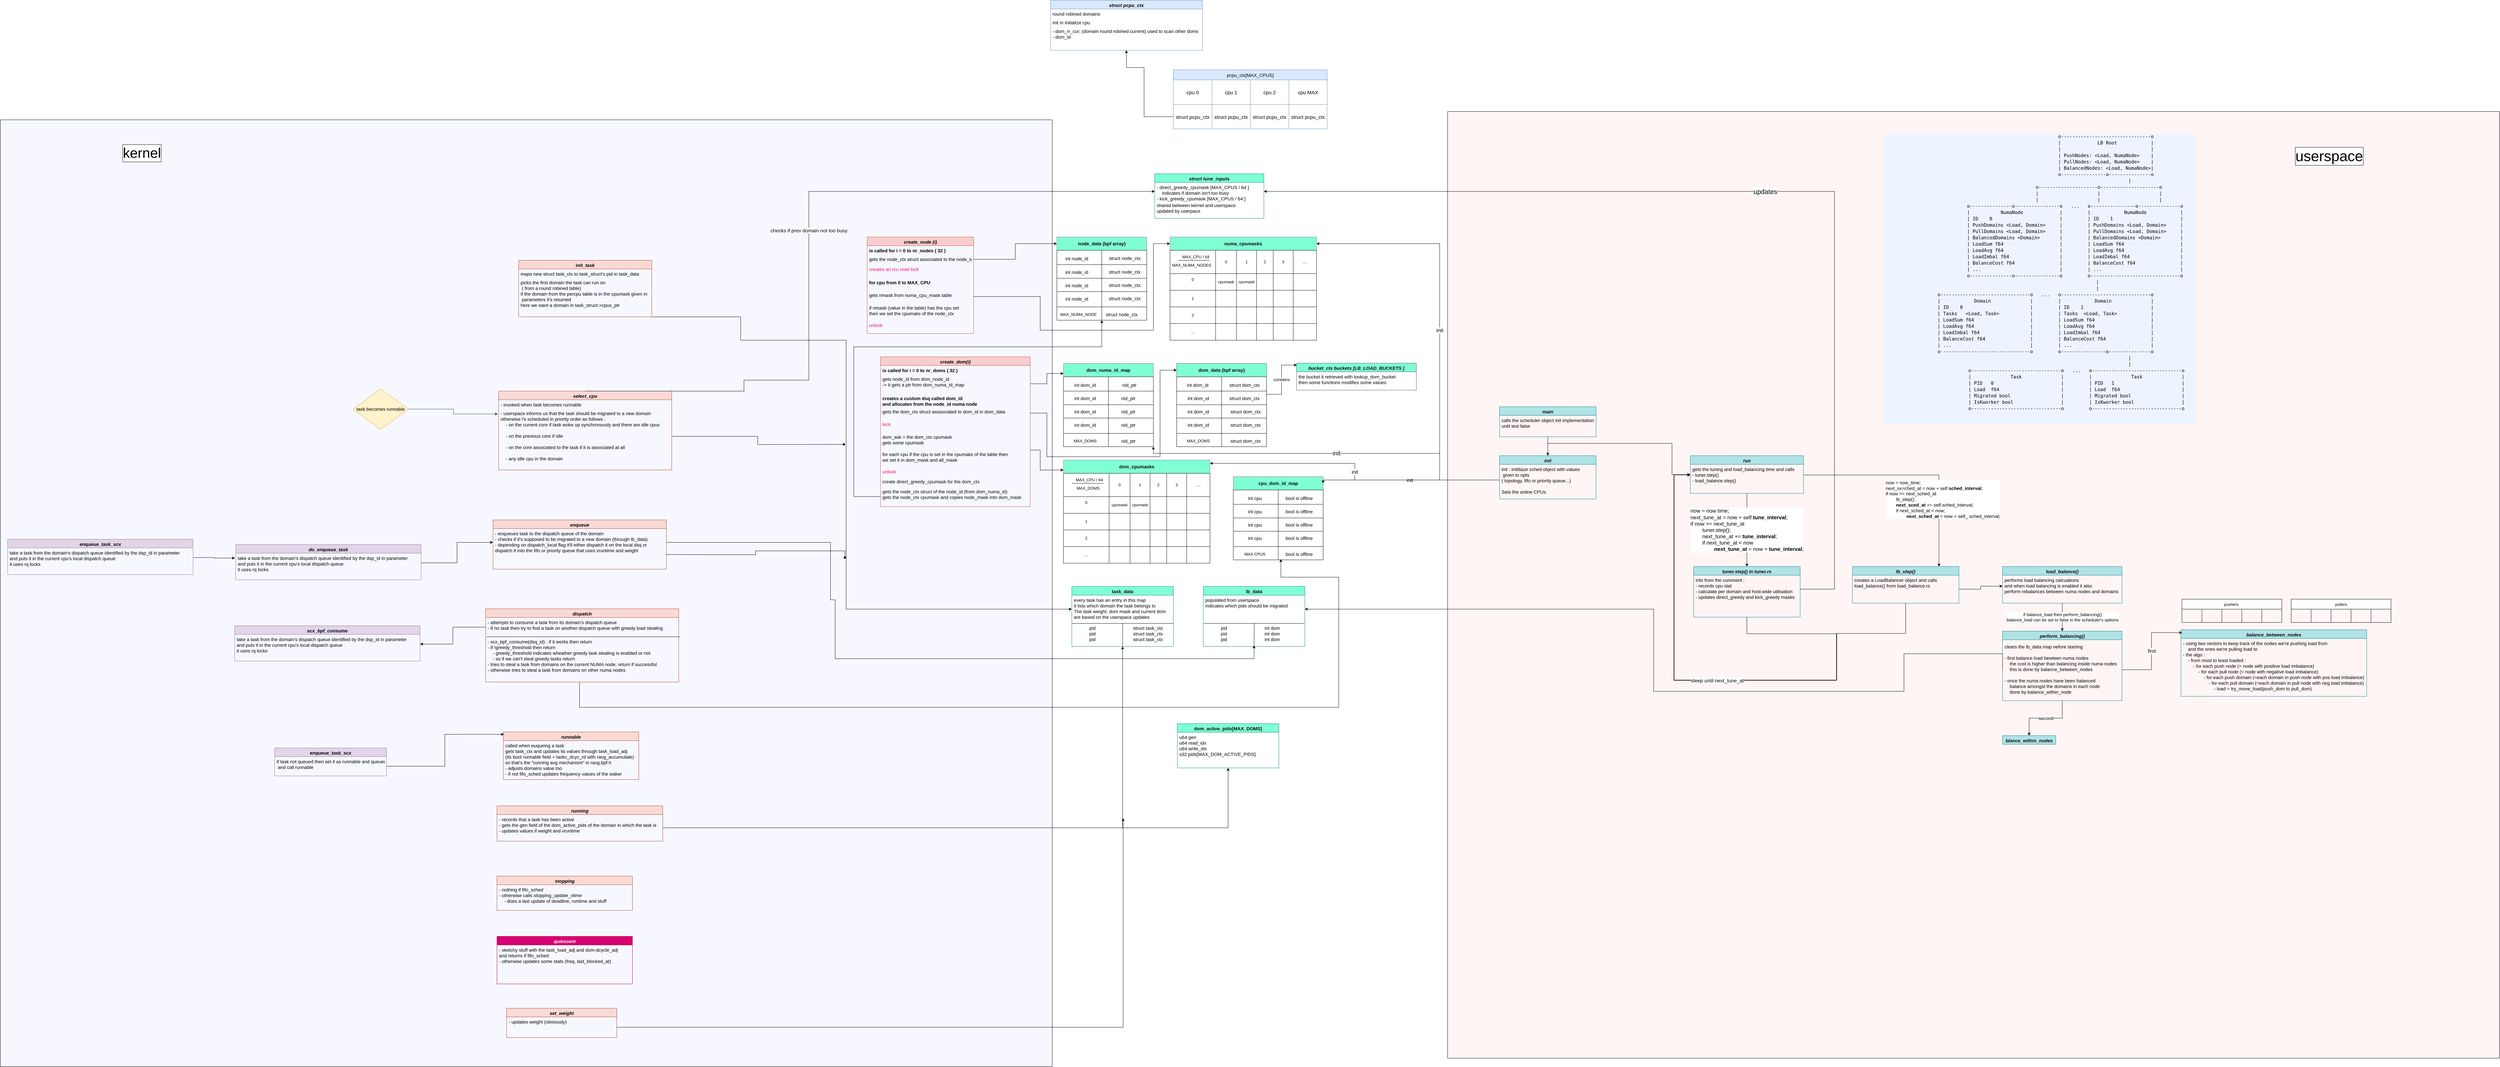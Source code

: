 <mxfile version="24.7.8">
  <diagram id="C5RBs43oDa-KdzZeNtuy" name="Page-1">
    <mxGraphModel dx="3814" dy="1634" grid="0" gridSize="10" guides="1" tooltips="1" connect="1" arrows="0" fold="1" page="0" pageScale="1" pageWidth="1600" pageHeight="1200" math="0" shadow="0">
      <root>
        <mxCell id="WIyWlLk6GJQsqaUBKTNV-0" />
        <mxCell id="WIyWlLk6GJQsqaUBKTNV-1" parent="WIyWlLk6GJQsqaUBKTNV-0" />
        <mxCell id="i3yLvktAMzRTLhJ6k4ui-18" value="" style="whiteSpace=wrap;html=1;glass=0;fillColor=#FFF5F5;" parent="WIyWlLk6GJQsqaUBKTNV-1" vertex="1">
          <mxGeometry x="1654" y="-247" width="3160" height="2844" as="geometry" />
        </mxCell>
        <mxCell id="i3yLvktAMzRTLhJ6k4ui-15" value="" style="whiteSpace=wrap;html=1;glass=0;fillColor=#F7F8FF;" parent="WIyWlLk6GJQsqaUBKTNV-1" vertex="1">
          <mxGeometry x="-2694" y="-222" width="3160" height="2844" as="geometry" />
        </mxCell>
        <mxCell id="zkfFHV4jXpPFQw0GAbJ--0" value="create_node (i)" style="swimlane;fontStyle=3;align=center;verticalAlign=top;childLayout=stackLayout;horizontal=1;startSize=26;horizontalStack=0;resizeParent=1;resizeLast=0;collapsible=1;marginBottom=0;rounded=0;shadow=0;strokeWidth=1;fontSize=14;fillColor=#f8cecc;strokeColor=#b85450;" parent="WIyWlLk6GJQsqaUBKTNV-1" vertex="1">
          <mxGeometry x="-90" y="130" width="320" height="290" as="geometry">
            <mxRectangle x="230" y="140" width="160" height="26" as="alternateBounds" />
          </mxGeometry>
        </mxCell>
        <mxCell id="zkfFHV4jXpPFQw0GAbJ--2" value="is called for i = 0 to nr_nodes ( 32 )" style="text;align=left;verticalAlign=top;spacingLeft=4;spacingRight=4;overflow=hidden;rotatable=0;points=[[0,0.5],[1,0.5]];portConstraint=eastwest;rounded=0;shadow=0;html=0;fontSize=14;fontStyle=1" parent="zkfFHV4jXpPFQw0GAbJ--0" vertex="1">
          <mxGeometry y="26" width="320" height="26" as="geometry" />
        </mxCell>
        <mxCell id="zkfFHV4jXpPFQw0GAbJ--3" value="gets the node_ctx struct associated to the node_id (i)" style="text;align=left;verticalAlign=top;spacingLeft=4;spacingRight=4;overflow=hidden;rotatable=0;points=[[0,0.5],[1,0.5]];portConstraint=eastwest;rounded=0;shadow=0;html=0;fontSize=14;" parent="zkfFHV4jXpPFQw0GAbJ--0" vertex="1">
          <mxGeometry y="52" width="320" height="30" as="geometry" />
        </mxCell>
        <mxCell id="7ly3iobhcbjBBuK6Qsnp-30" value="creates an rcu read lock" style="text;align=left;verticalAlign=top;spacingLeft=4;spacingRight=4;overflow=hidden;rotatable=0;points=[[0,0.5],[1,0.5]];portConstraint=eastwest;rounded=0;shadow=0;html=0;fontSize=14;fontColor=#FF0080;" parent="zkfFHV4jXpPFQw0GAbJ--0" vertex="1">
          <mxGeometry y="82" width="320" height="40" as="geometry" />
        </mxCell>
        <mxCell id="7ly3iobhcbjBBuK6Qsnp-31" value="for cpu from 0 to MAX_CPU" style="text;align=left;verticalAlign=top;spacingLeft=4;spacingRight=4;overflow=hidden;rotatable=0;points=[[0,0.5],[1,0.5]];portConstraint=eastwest;rounded=0;shadow=0;html=0;fontSize=14;fontStyle=1" parent="zkfFHV4jXpPFQw0GAbJ--0" vertex="1">
          <mxGeometry y="122" width="320" height="38" as="geometry" />
        </mxCell>
        <mxCell id="7ly3iobhcbjBBuK6Qsnp-32" value="gets nmask from numa_cpu_mask table" style="text;align=left;verticalAlign=top;spacingLeft=4;spacingRight=4;overflow=hidden;rotatable=0;points=[[0,0.5],[1,0.5]];portConstraint=eastwest;rounded=0;shadow=0;html=0;fontSize=14;" parent="zkfFHV4jXpPFQw0GAbJ--0" vertex="1">
          <mxGeometry y="160" width="320" height="38" as="geometry" />
        </mxCell>
        <mxCell id="7ly3iobhcbjBBuK6Qsnp-96" value="if nmask (value in the table) has the cpu set &#xa;then we set the cpumaks of the node_ctx" style="text;align=left;verticalAlign=top;spacingLeft=4;spacingRight=4;overflow=hidden;rotatable=0;points=[[0,0.5],[1,0.5]];portConstraint=eastwest;rounded=0;shadow=0;html=0;fontSize=14;" parent="zkfFHV4jXpPFQw0GAbJ--0" vertex="1">
          <mxGeometry y="198" width="320" height="52" as="geometry" />
        </mxCell>
        <mxCell id="7ly3iobhcbjBBuK6Qsnp-97" value="unlock " style="text;align=left;verticalAlign=top;spacingLeft=4;spacingRight=4;overflow=hidden;rotatable=0;points=[[0,0.5],[1,0.5]];portConstraint=eastwest;rounded=0;shadow=0;html=0;fontSize=14;fontColor=#FF0080;" parent="zkfFHV4jXpPFQw0GAbJ--0" vertex="1">
          <mxGeometry y="250" width="320" height="30" as="geometry" />
        </mxCell>
        <mxCell id="7ly3iobhcbjBBuK6Qsnp-0" value="&lt;font color=&quot;#0f0008&quot;&gt;node_data (bpf array)&lt;/font&gt;" style="rounded=0;whiteSpace=wrap;html=1;fillColor=#80FFD4;fontSize=14;strokeColor=#9673a6;fontStyle=1" parent="WIyWlLk6GJQsqaUBKTNV-1" vertex="1">
          <mxGeometry x="480" y="130" width="270" height="40" as="geometry" />
        </mxCell>
        <mxCell id="7ly3iobhcbjBBuK6Qsnp-3" value="&lt;font style=&quot;font-size: 14px;&quot;&gt;int node_id&lt;/font&gt;" style="text;html=1;align=center;verticalAlign=middle;whiteSpace=wrap;rounded=0;fontSize=14;" parent="WIyWlLk6GJQsqaUBKTNV-1" vertex="1">
          <mxGeometry x="500" y="180" width="80" height="30" as="geometry" />
        </mxCell>
        <mxCell id="7ly3iobhcbjBBuK6Qsnp-4" value="struct node_ctx" style="text;html=1;align=center;verticalAlign=middle;whiteSpace=wrap;rounded=0;fontSize=14;" parent="WIyWlLk6GJQsqaUBKTNV-1" vertex="1">
          <mxGeometry x="629" y="179" width="110" height="30" as="geometry" />
        </mxCell>
        <mxCell id="7ly3iobhcbjBBuK6Qsnp-8" value="" style="endArrow=none;html=1;rounded=0;exitX=0;exitY=0.5;exitDx=0;exitDy=0;entryX=1;entryY=0.5;entryDx=0;entryDy=0;" parent="WIyWlLk6GJQsqaUBKTNV-1" edge="1">
          <mxGeometry width="50" height="50" relative="1" as="geometry">
            <mxPoint x="480" y="213" as="sourcePoint" />
            <mxPoint x="750" y="213" as="targetPoint" />
          </mxGeometry>
        </mxCell>
        <mxCell id="7ly3iobhcbjBBuK6Qsnp-9" value="&lt;font style=&quot;font-size: 14px;&quot;&gt;int node_id&lt;/font&gt;" style="text;html=1;align=center;verticalAlign=middle;whiteSpace=wrap;rounded=0;fontSize=14;" parent="WIyWlLk6GJQsqaUBKTNV-1" vertex="1">
          <mxGeometry x="500" y="221" width="80" height="30" as="geometry" />
        </mxCell>
        <mxCell id="7ly3iobhcbjBBuK6Qsnp-10" value="struct node_ctx" style="text;html=1;align=center;verticalAlign=middle;whiteSpace=wrap;rounded=0;fontSize=14;" parent="WIyWlLk6GJQsqaUBKTNV-1" vertex="1">
          <mxGeometry x="629" y="220" width="110" height="30" as="geometry" />
        </mxCell>
        <mxCell id="7ly3iobhcbjBBuK6Qsnp-11" value="" style="endArrow=none;html=1;rounded=0;exitX=0;exitY=0.5;exitDx=0;exitDy=0;entryX=1;entryY=0.5;entryDx=0;entryDy=0;" parent="WIyWlLk6GJQsqaUBKTNV-1" edge="1">
          <mxGeometry width="50" height="50" relative="1" as="geometry">
            <mxPoint x="480" y="254" as="sourcePoint" />
            <mxPoint x="750" y="254" as="targetPoint" />
          </mxGeometry>
        </mxCell>
        <mxCell id="7ly3iobhcbjBBuK6Qsnp-12" value="&lt;font style=&quot;font-size: 14px;&quot;&gt;int node_id&lt;/font&gt;" style="text;html=1;align=center;verticalAlign=middle;whiteSpace=wrap;rounded=0;fontSize=14;" parent="WIyWlLk6GJQsqaUBKTNV-1" vertex="1">
          <mxGeometry x="500" y="261" width="80" height="30" as="geometry" />
        </mxCell>
        <mxCell id="7ly3iobhcbjBBuK6Qsnp-13" value="struct node_ctx" style="text;html=1;align=center;verticalAlign=middle;whiteSpace=wrap;rounded=0;fontSize=14;" parent="WIyWlLk6GJQsqaUBKTNV-1" vertex="1">
          <mxGeometry x="629" y="260" width="110" height="30" as="geometry" />
        </mxCell>
        <mxCell id="7ly3iobhcbjBBuK6Qsnp-14" value="" style="endArrow=none;html=1;rounded=0;exitX=0;exitY=0.5;exitDx=0;exitDy=0;entryX=1;entryY=0.5;entryDx=0;entryDy=0;" parent="WIyWlLk6GJQsqaUBKTNV-1" edge="1">
          <mxGeometry width="50" height="50" relative="1" as="geometry">
            <mxPoint x="480" y="294" as="sourcePoint" />
            <mxPoint x="750" y="294" as="targetPoint" />
          </mxGeometry>
        </mxCell>
        <mxCell id="7ly3iobhcbjBBuK6Qsnp-15" value="&lt;font style=&quot;font-size: 14px;&quot;&gt;int node_id&lt;/font&gt;" style="text;html=1;align=center;verticalAlign=middle;whiteSpace=wrap;rounded=0;fontSize=14;" parent="WIyWlLk6GJQsqaUBKTNV-1" vertex="1">
          <mxGeometry x="500" y="301" width="80" height="30" as="geometry" />
        </mxCell>
        <mxCell id="7ly3iobhcbjBBuK6Qsnp-16" value="struct node_ctx" style="text;html=1;align=center;verticalAlign=middle;whiteSpace=wrap;rounded=0;fontSize=14;" parent="WIyWlLk6GJQsqaUBKTNV-1" vertex="1">
          <mxGeometry x="629" y="300" width="110" height="30" as="geometry" />
        </mxCell>
        <mxCell id="7ly3iobhcbjBBuK6Qsnp-19" value="" style="rounded=0;whiteSpace=wrap;html=1;fillColor=none;" parent="WIyWlLk6GJQsqaUBKTNV-1" vertex="1">
          <mxGeometry x="480" y="170" width="270" height="210" as="geometry" />
        </mxCell>
        <mxCell id="7ly3iobhcbjBBuK6Qsnp-21" value="" style="endArrow=none;html=1;rounded=0;entryX=0.5;entryY=0;entryDx=0;entryDy=0;exitX=0.5;exitY=1;exitDx=0;exitDy=0;" parent="WIyWlLk6GJQsqaUBKTNV-1" source="7ly3iobhcbjBBuK6Qsnp-19" target="7ly3iobhcbjBBuK6Qsnp-19" edge="1">
          <mxGeometry width="50" height="50" relative="1" as="geometry">
            <mxPoint x="650" y="230" as="sourcePoint" />
            <mxPoint x="700" y="180" as="targetPoint" />
          </mxGeometry>
        </mxCell>
        <mxCell id="7ly3iobhcbjBBuK6Qsnp-24" value="" style="endArrow=none;html=1;rounded=0;exitX=0;exitY=0.5;exitDx=0;exitDy=0;entryX=1;entryY=0.5;entryDx=0;entryDy=0;" parent="WIyWlLk6GJQsqaUBKTNV-1" edge="1">
          <mxGeometry width="50" height="50" relative="1" as="geometry">
            <mxPoint x="480" y="340" as="sourcePoint" />
            <mxPoint x="750" y="340" as="targetPoint" />
          </mxGeometry>
        </mxCell>
        <mxCell id="7ly3iobhcbjBBuK6Qsnp-27" value="MAX_NUMA_NODE" style="text;html=1;align=center;verticalAlign=middle;whiteSpace=wrap;rounded=0;fontSize=12;" parent="WIyWlLk6GJQsqaUBKTNV-1" vertex="1">
          <mxGeometry x="505" y="348" width="80" height="30" as="geometry" />
        </mxCell>
        <mxCell id="7ly3iobhcbjBBuK6Qsnp-28" value="struct node_ctx" style="text;html=1;align=center;verticalAlign=middle;whiteSpace=wrap;rounded=0;fontSize=14;" parent="WIyWlLk6GJQsqaUBKTNV-1" vertex="1">
          <mxGeometry x="600" y="348" width="150" height="29" as="geometry" />
        </mxCell>
        <mxCell id="7ly3iobhcbjBBuK6Qsnp-29" style="edgeStyle=orthogonalEdgeStyle;rounded=0;orthogonalLoop=1;jettySize=auto;html=1;entryX=0;entryY=0.5;entryDx=0;entryDy=0;" parent="WIyWlLk6GJQsqaUBKTNV-1" source="zkfFHV4jXpPFQw0GAbJ--3" target="7ly3iobhcbjBBuK6Qsnp-0" edge="1">
          <mxGeometry relative="1" as="geometry" />
        </mxCell>
        <mxCell id="7ly3iobhcbjBBuK6Qsnp-98" value="create_dom(i)" style="swimlane;fontStyle=3;align=center;verticalAlign=top;childLayout=stackLayout;horizontal=1;startSize=26;horizontalStack=0;resizeParent=1;resizeLast=0;collapsible=1;marginBottom=0;rounded=0;shadow=0;strokeWidth=1;fontSize=14;fillColor=#f8cecc;strokeColor=#b85450;" parent="WIyWlLk6GJQsqaUBKTNV-1" vertex="1">
          <mxGeometry x="-50" y="490" width="450" height="450" as="geometry">
            <mxRectangle x="230" y="140" width="160" height="26" as="alternateBounds" />
          </mxGeometry>
        </mxCell>
        <mxCell id="7ly3iobhcbjBBuK6Qsnp-99" value="is called for i = 0 to nr_doms ( 32 )" style="text;align=left;verticalAlign=top;spacingLeft=4;spacingRight=4;overflow=hidden;rotatable=0;points=[[0,0.5],[1,0.5]];portConstraint=eastwest;rounded=0;shadow=0;html=0;fontSize=14;fontStyle=1" parent="7ly3iobhcbjBBuK6Qsnp-98" vertex="1">
          <mxGeometry y="26" width="450" height="26" as="geometry" />
        </mxCell>
        <mxCell id="7ly3iobhcbjBBuK6Qsnp-100" value="gets node_id from dom_node_id&#xa;-&gt; it gets a ptr from dom_numa_id_map" style="text;align=left;verticalAlign=top;spacingLeft=4;spacingRight=4;overflow=hidden;rotatable=0;points=[[0,0.5],[1,0.5]];portConstraint=eastwest;rounded=0;shadow=0;html=0;fontSize=14;" parent="7ly3iobhcbjBBuK6Qsnp-98" vertex="1">
          <mxGeometry y="52" width="450" height="58" as="geometry" />
        </mxCell>
        <mxCell id="7ly3iobhcbjBBuK6Qsnp-101" value="creates a custom dsq called dom_id&#xa;and allocates from the node_id numa node" style="text;align=left;verticalAlign=top;spacingLeft=4;spacingRight=4;overflow=hidden;rotatable=0;points=[[0,0.5],[1,0.5]];portConstraint=eastwest;rounded=0;shadow=0;html=0;fontSize=14;fontColor=default;fontStyle=1" parent="7ly3iobhcbjBBuK6Qsnp-98" vertex="1">
          <mxGeometry y="110" width="450" height="40" as="geometry" />
        </mxCell>
        <mxCell id="7ly3iobhcbjBBuK6Qsnp-102" value="gets the dom_ctx struct asssociated to dom_id in dom_data&#xa;" style="text;align=left;verticalAlign=top;spacingLeft=4;spacingRight=4;overflow=hidden;rotatable=0;points=[[0,0.5],[1,0.5]];portConstraint=eastwest;rounded=0;shadow=0;html=0;fontSize=14;fontStyle=0" parent="7ly3iobhcbjBBuK6Qsnp-98" vertex="1">
          <mxGeometry y="150" width="450" height="38" as="geometry" />
        </mxCell>
        <mxCell id="7ly3iobhcbjBBuK6Qsnp-103" value="lock" style="text;align=left;verticalAlign=top;spacingLeft=4;spacingRight=4;overflow=hidden;rotatable=0;points=[[0,0.5],[1,0.5]];portConstraint=eastwest;rounded=0;shadow=0;html=0;fontSize=14;fontColor=#FF0080;" parent="7ly3iobhcbjBBuK6Qsnp-98" vertex="1">
          <mxGeometry y="188" width="450" height="38" as="geometry" />
        </mxCell>
        <mxCell id="7ly3iobhcbjBBuK6Qsnp-104" value="dom_ask = the dom_ctx cpumask&#xa;gets some cpumask&#xa;" style="text;align=left;verticalAlign=top;spacingLeft=4;spacingRight=4;overflow=hidden;rotatable=0;points=[[0,0.5],[1,0.5]];portConstraint=eastwest;rounded=0;shadow=0;html=0;fontSize=14;" parent="7ly3iobhcbjBBuK6Qsnp-98" vertex="1">
          <mxGeometry y="226" width="450" height="52" as="geometry" />
        </mxCell>
        <mxCell id="7ly3iobhcbjBBuK6Qsnp-105" value="for each cpu if the cpu is set in the cpumaks of the table then&#xa;we set it in dom_mask and all_mask" style="text;align=left;verticalAlign=top;spacingLeft=4;spacingRight=4;overflow=hidden;rotatable=0;points=[[0,0.5],[1,0.5]];portConstraint=eastwest;rounded=0;shadow=0;html=0;fontSize=14;fontColor=default;" parent="7ly3iobhcbjBBuK6Qsnp-98" vertex="1">
          <mxGeometry y="278" width="450" height="52" as="geometry" />
        </mxCell>
        <mxCell id="7ly3iobhcbjBBuK6Qsnp-284" value="unlock" style="text;align=left;verticalAlign=top;spacingLeft=4;spacingRight=4;overflow=hidden;rotatable=0;points=[[0,0.5],[1,0.5]];portConstraint=eastwest;rounded=0;shadow=0;html=0;fontSize=14;fontColor=#FF0080;" parent="7ly3iobhcbjBBuK6Qsnp-98" vertex="1">
          <mxGeometry y="330" width="450" height="30" as="geometry" />
        </mxCell>
        <mxCell id="7ly3iobhcbjBBuK6Qsnp-282" value="create direct_greedy_cpumask for the dom_ctx" style="text;align=left;verticalAlign=top;spacingLeft=4;spacingRight=4;overflow=hidden;rotatable=0;points=[[0,0.5],[1,0.5]];portConstraint=eastwest;rounded=0;shadow=0;html=0;fontSize=14;fontColor=#050505;labelBackgroundColor=none;" parent="7ly3iobhcbjBBuK6Qsnp-98" vertex="1">
          <mxGeometry y="360" width="450" height="30" as="geometry" />
        </mxCell>
        <mxCell id="7ly3iobhcbjBBuK6Qsnp-295" value="gets the node_ctx struct of the node_id (from dom_numa_id)&#xa;gets the node_ctx cpumask and copies node_mask into dom_mask" style="text;align=left;verticalAlign=top;spacingLeft=4;spacingRight=4;overflow=hidden;rotatable=0;points=[[0,0.5],[1,0.5]];portConstraint=eastwest;rounded=0;shadow=0;html=0;fontSize=14;fontColor=#050505;" parent="7ly3iobhcbjBBuK6Qsnp-98" vertex="1">
          <mxGeometry y="390" width="450" height="60" as="geometry" />
        </mxCell>
        <mxCell id="7ly3iobhcbjBBuK6Qsnp-106" value="" style="group" parent="WIyWlLk6GJQsqaUBKTNV-1" vertex="1" connectable="0">
          <mxGeometry x="820" y="130" width="440" height="310" as="geometry" />
        </mxCell>
        <mxCell id="7ly3iobhcbjBBuK6Qsnp-34" value="&lt;font color=&quot;#0f0008&quot;&gt;numa_cpumasks&lt;/font&gt;" style="rounded=0;whiteSpace=wrap;html=1;fillColor=#80FFD4;fontSize=14;strokeColor=#9673a6;fontStyle=1" parent="7ly3iobhcbjBBuK6Qsnp-106" vertex="1">
          <mxGeometry width="440" height="40" as="geometry" />
        </mxCell>
        <mxCell id="7ly3iobhcbjBBuK6Qsnp-55" value="" style="shape=table;startSize=0;container=1;collapsible=0;childLayout=tableLayout;fillColor=none;" parent="7ly3iobhcbjBBuK6Qsnp-106" vertex="1">
          <mxGeometry y="40" width="440" height="270" as="geometry" />
        </mxCell>
        <mxCell id="7ly3iobhcbjBBuK6Qsnp-56" value="" style="shape=tableRow;horizontal=0;startSize=0;swimlaneHead=0;swimlaneBody=0;strokeColor=inherit;top=0;left=0;bottom=0;right=0;collapsible=0;dropTarget=0;fillColor=none;points=[[0,0.5],[1,0.5]];portConstraint=eastwest;" parent="7ly3iobhcbjBBuK6Qsnp-55" vertex="1">
          <mxGeometry width="440" height="70" as="geometry" />
        </mxCell>
        <mxCell id="7ly3iobhcbjBBuK6Qsnp-57" value="" style="shape=partialRectangle;html=1;whiteSpace=wrap;connectable=0;strokeColor=inherit;overflow=hidden;fillColor=none;top=0;left=0;bottom=0;right=0;pointerEvents=1;" parent="7ly3iobhcbjBBuK6Qsnp-56" vertex="1">
          <mxGeometry width="137" height="70" as="geometry">
            <mxRectangle width="137" height="70" as="alternateBounds" />
          </mxGeometry>
        </mxCell>
        <mxCell id="7ly3iobhcbjBBuK6Qsnp-58" value="0" style="shape=partialRectangle;html=1;whiteSpace=wrap;connectable=0;strokeColor=inherit;overflow=hidden;fillColor=none;top=0;left=0;bottom=0;right=0;pointerEvents=1;" parent="7ly3iobhcbjBBuK6Qsnp-56" vertex="1">
          <mxGeometry x="137" width="63" height="70" as="geometry">
            <mxRectangle width="63" height="70" as="alternateBounds" />
          </mxGeometry>
        </mxCell>
        <mxCell id="7ly3iobhcbjBBuK6Qsnp-59" value="1" style="shape=partialRectangle;html=1;whiteSpace=wrap;connectable=0;strokeColor=inherit;overflow=hidden;fillColor=none;top=0;left=0;bottom=0;right=0;pointerEvents=1;" parent="7ly3iobhcbjBBuK6Qsnp-56" vertex="1">
          <mxGeometry x="200" width="60" height="70" as="geometry">
            <mxRectangle width="60" height="70" as="alternateBounds" />
          </mxGeometry>
        </mxCell>
        <mxCell id="7ly3iobhcbjBBuK6Qsnp-60" value="2" style="shape=partialRectangle;html=1;whiteSpace=wrap;connectable=0;strokeColor=inherit;overflow=hidden;fillColor=none;top=0;left=0;bottom=0;right=0;pointerEvents=1;" parent="7ly3iobhcbjBBuK6Qsnp-56" vertex="1">
          <mxGeometry x="260" width="50" height="70" as="geometry">
            <mxRectangle width="50" height="70" as="alternateBounds" />
          </mxGeometry>
        </mxCell>
        <mxCell id="7ly3iobhcbjBBuK6Qsnp-61" value="3" style="shape=partialRectangle;html=1;whiteSpace=wrap;connectable=0;strokeColor=inherit;overflow=hidden;fillColor=none;top=0;left=0;bottom=0;right=0;pointerEvents=1;" parent="7ly3iobhcbjBBuK6Qsnp-56" vertex="1">
          <mxGeometry x="310" width="60" height="70" as="geometry">
            <mxRectangle width="60" height="70" as="alternateBounds" />
          </mxGeometry>
        </mxCell>
        <mxCell id="7ly3iobhcbjBBuK6Qsnp-62" value="...." style="shape=partialRectangle;html=1;whiteSpace=wrap;connectable=0;strokeColor=inherit;overflow=hidden;fillColor=none;top=0;left=0;bottom=0;right=0;pointerEvents=1;" parent="7ly3iobhcbjBBuK6Qsnp-56" vertex="1">
          <mxGeometry x="370" width="70" height="70" as="geometry">
            <mxRectangle width="70" height="70" as="alternateBounds" />
          </mxGeometry>
        </mxCell>
        <mxCell id="7ly3iobhcbjBBuK6Qsnp-63" value="" style="shape=tableRow;horizontal=0;startSize=0;swimlaneHead=0;swimlaneBody=0;strokeColor=inherit;top=0;left=0;bottom=0;right=0;collapsible=0;dropTarget=0;fillColor=none;points=[[0,0.5],[1,0.5]];portConstraint=eastwest;" parent="7ly3iobhcbjBBuK6Qsnp-55" vertex="1">
          <mxGeometry y="70" width="440" height="50" as="geometry" />
        </mxCell>
        <mxCell id="7ly3iobhcbjBBuK6Qsnp-64" value="0&lt;div&gt;&lt;br&gt;&lt;/div&gt;" style="shape=partialRectangle;html=1;whiteSpace=wrap;connectable=0;strokeColor=inherit;overflow=hidden;fillColor=none;top=0;left=0;bottom=0;right=0;pointerEvents=1;" parent="7ly3iobhcbjBBuK6Qsnp-63" vertex="1">
          <mxGeometry width="137" height="50" as="geometry">
            <mxRectangle width="137" height="50" as="alternateBounds" />
          </mxGeometry>
        </mxCell>
        <mxCell id="7ly3iobhcbjBBuK6Qsnp-65" value="cpumask" style="shape=partialRectangle;html=1;whiteSpace=wrap;connectable=0;strokeColor=inherit;overflow=hidden;fillColor=none;top=0;left=0;bottom=0;right=0;pointerEvents=1;" parent="7ly3iobhcbjBBuK6Qsnp-63" vertex="1">
          <mxGeometry x="137" width="63" height="50" as="geometry">
            <mxRectangle width="63" height="50" as="alternateBounds" />
          </mxGeometry>
        </mxCell>
        <mxCell id="7ly3iobhcbjBBuK6Qsnp-66" value="cpumask" style="shape=partialRectangle;html=1;whiteSpace=wrap;connectable=0;strokeColor=inherit;overflow=hidden;fillColor=none;top=0;left=0;bottom=0;right=0;pointerEvents=1;" parent="7ly3iobhcbjBBuK6Qsnp-63" vertex="1">
          <mxGeometry x="200" width="60" height="50" as="geometry">
            <mxRectangle width="60" height="50" as="alternateBounds" />
          </mxGeometry>
        </mxCell>
        <mxCell id="7ly3iobhcbjBBuK6Qsnp-67" value="" style="shape=partialRectangle;html=1;whiteSpace=wrap;connectable=0;strokeColor=inherit;overflow=hidden;fillColor=none;top=0;left=0;bottom=0;right=0;pointerEvents=1;" parent="7ly3iobhcbjBBuK6Qsnp-63" vertex="1">
          <mxGeometry x="260" width="50" height="50" as="geometry">
            <mxRectangle width="50" height="50" as="alternateBounds" />
          </mxGeometry>
        </mxCell>
        <mxCell id="7ly3iobhcbjBBuK6Qsnp-68" value="" style="shape=partialRectangle;html=1;whiteSpace=wrap;connectable=0;strokeColor=inherit;overflow=hidden;fillColor=none;top=0;left=0;bottom=0;right=0;pointerEvents=1;" parent="7ly3iobhcbjBBuK6Qsnp-63" vertex="1">
          <mxGeometry x="310" width="60" height="50" as="geometry">
            <mxRectangle width="60" height="50" as="alternateBounds" />
          </mxGeometry>
        </mxCell>
        <mxCell id="7ly3iobhcbjBBuK6Qsnp-69" value="" style="shape=partialRectangle;html=1;whiteSpace=wrap;connectable=0;strokeColor=inherit;overflow=hidden;fillColor=none;top=0;left=0;bottom=0;right=0;pointerEvents=1;" parent="7ly3iobhcbjBBuK6Qsnp-63" vertex="1">
          <mxGeometry x="370" width="70" height="50" as="geometry">
            <mxRectangle width="70" height="50" as="alternateBounds" />
          </mxGeometry>
        </mxCell>
        <mxCell id="7ly3iobhcbjBBuK6Qsnp-70" value="" style="shape=tableRow;horizontal=0;startSize=0;swimlaneHead=0;swimlaneBody=0;strokeColor=inherit;top=0;left=0;bottom=0;right=0;collapsible=0;dropTarget=0;fillColor=none;points=[[0,0.5],[1,0.5]];portConstraint=eastwest;" parent="7ly3iobhcbjBBuK6Qsnp-55" vertex="1">
          <mxGeometry y="120" width="440" height="50" as="geometry" />
        </mxCell>
        <mxCell id="7ly3iobhcbjBBuK6Qsnp-71" value="1" style="shape=partialRectangle;html=1;whiteSpace=wrap;connectable=0;strokeColor=inherit;overflow=hidden;fillColor=none;top=0;left=0;bottom=0;right=0;pointerEvents=1;" parent="7ly3iobhcbjBBuK6Qsnp-70" vertex="1">
          <mxGeometry width="137" height="50" as="geometry">
            <mxRectangle width="137" height="50" as="alternateBounds" />
          </mxGeometry>
        </mxCell>
        <mxCell id="7ly3iobhcbjBBuK6Qsnp-72" value="" style="shape=partialRectangle;html=1;whiteSpace=wrap;connectable=0;strokeColor=inherit;overflow=hidden;fillColor=none;top=0;left=0;bottom=0;right=0;pointerEvents=1;" parent="7ly3iobhcbjBBuK6Qsnp-70" vertex="1">
          <mxGeometry x="137" width="63" height="50" as="geometry">
            <mxRectangle width="63" height="50" as="alternateBounds" />
          </mxGeometry>
        </mxCell>
        <mxCell id="7ly3iobhcbjBBuK6Qsnp-73" value="" style="shape=partialRectangle;html=1;whiteSpace=wrap;connectable=0;strokeColor=inherit;overflow=hidden;fillColor=none;top=0;left=0;bottom=0;right=0;pointerEvents=1;" parent="7ly3iobhcbjBBuK6Qsnp-70" vertex="1">
          <mxGeometry x="200" width="60" height="50" as="geometry">
            <mxRectangle width="60" height="50" as="alternateBounds" />
          </mxGeometry>
        </mxCell>
        <mxCell id="7ly3iobhcbjBBuK6Qsnp-74" value="" style="shape=partialRectangle;html=1;whiteSpace=wrap;connectable=0;strokeColor=inherit;overflow=hidden;fillColor=none;top=0;left=0;bottom=0;right=0;pointerEvents=1;" parent="7ly3iobhcbjBBuK6Qsnp-70" vertex="1">
          <mxGeometry x="260" width="50" height="50" as="geometry">
            <mxRectangle width="50" height="50" as="alternateBounds" />
          </mxGeometry>
        </mxCell>
        <mxCell id="7ly3iobhcbjBBuK6Qsnp-75" value="" style="shape=partialRectangle;html=1;whiteSpace=wrap;connectable=0;strokeColor=inherit;overflow=hidden;fillColor=none;top=0;left=0;bottom=0;right=0;pointerEvents=1;" parent="7ly3iobhcbjBBuK6Qsnp-70" vertex="1">
          <mxGeometry x="310" width="60" height="50" as="geometry">
            <mxRectangle width="60" height="50" as="alternateBounds" />
          </mxGeometry>
        </mxCell>
        <mxCell id="7ly3iobhcbjBBuK6Qsnp-76" value="" style="shape=partialRectangle;html=1;whiteSpace=wrap;connectable=0;strokeColor=inherit;overflow=hidden;fillColor=none;top=0;left=0;bottom=0;right=0;pointerEvents=1;" parent="7ly3iobhcbjBBuK6Qsnp-70" vertex="1">
          <mxGeometry x="370" width="70" height="50" as="geometry">
            <mxRectangle width="70" height="50" as="alternateBounds" />
          </mxGeometry>
        </mxCell>
        <mxCell id="7ly3iobhcbjBBuK6Qsnp-77" value="" style="shape=tableRow;horizontal=0;startSize=0;swimlaneHead=0;swimlaneBody=0;strokeColor=inherit;top=0;left=0;bottom=0;right=0;collapsible=0;dropTarget=0;fillColor=none;points=[[0,0.5],[1,0.5]];portConstraint=eastwest;" parent="7ly3iobhcbjBBuK6Qsnp-55" vertex="1">
          <mxGeometry y="170" width="440" height="50" as="geometry" />
        </mxCell>
        <mxCell id="7ly3iobhcbjBBuK6Qsnp-78" value="2" style="shape=partialRectangle;html=1;whiteSpace=wrap;connectable=0;strokeColor=inherit;overflow=hidden;fillColor=none;top=0;left=0;bottom=0;right=0;pointerEvents=1;" parent="7ly3iobhcbjBBuK6Qsnp-77" vertex="1">
          <mxGeometry width="137" height="50" as="geometry">
            <mxRectangle width="137" height="50" as="alternateBounds" />
          </mxGeometry>
        </mxCell>
        <mxCell id="7ly3iobhcbjBBuK6Qsnp-79" value="" style="shape=partialRectangle;html=1;whiteSpace=wrap;connectable=0;strokeColor=inherit;overflow=hidden;fillColor=none;top=0;left=0;bottom=0;right=0;pointerEvents=1;" parent="7ly3iobhcbjBBuK6Qsnp-77" vertex="1">
          <mxGeometry x="137" width="63" height="50" as="geometry">
            <mxRectangle width="63" height="50" as="alternateBounds" />
          </mxGeometry>
        </mxCell>
        <mxCell id="7ly3iobhcbjBBuK6Qsnp-80" value="" style="shape=partialRectangle;html=1;whiteSpace=wrap;connectable=0;strokeColor=inherit;overflow=hidden;fillColor=none;top=0;left=0;bottom=0;right=0;pointerEvents=1;" parent="7ly3iobhcbjBBuK6Qsnp-77" vertex="1">
          <mxGeometry x="200" width="60" height="50" as="geometry">
            <mxRectangle width="60" height="50" as="alternateBounds" />
          </mxGeometry>
        </mxCell>
        <mxCell id="7ly3iobhcbjBBuK6Qsnp-81" value="" style="shape=partialRectangle;html=1;whiteSpace=wrap;connectable=0;strokeColor=inherit;overflow=hidden;fillColor=none;top=0;left=0;bottom=0;right=0;pointerEvents=1;" parent="7ly3iobhcbjBBuK6Qsnp-77" vertex="1">
          <mxGeometry x="260" width="50" height="50" as="geometry">
            <mxRectangle width="50" height="50" as="alternateBounds" />
          </mxGeometry>
        </mxCell>
        <mxCell id="7ly3iobhcbjBBuK6Qsnp-82" value="" style="shape=partialRectangle;html=1;whiteSpace=wrap;connectable=0;strokeColor=inherit;overflow=hidden;fillColor=none;top=0;left=0;bottom=0;right=0;pointerEvents=1;" parent="7ly3iobhcbjBBuK6Qsnp-77" vertex="1">
          <mxGeometry x="310" width="60" height="50" as="geometry">
            <mxRectangle width="60" height="50" as="alternateBounds" />
          </mxGeometry>
        </mxCell>
        <mxCell id="7ly3iobhcbjBBuK6Qsnp-83" value="" style="shape=partialRectangle;html=1;whiteSpace=wrap;connectable=0;strokeColor=inherit;overflow=hidden;fillColor=none;top=0;left=0;bottom=0;right=0;pointerEvents=1;" parent="7ly3iobhcbjBBuK6Qsnp-77" vertex="1">
          <mxGeometry x="370" width="70" height="50" as="geometry">
            <mxRectangle width="70" height="50" as="alternateBounds" />
          </mxGeometry>
        </mxCell>
        <mxCell id="7ly3iobhcbjBBuK6Qsnp-84" value="" style="shape=tableRow;horizontal=0;startSize=0;swimlaneHead=0;swimlaneBody=0;strokeColor=inherit;top=0;left=0;bottom=0;right=0;collapsible=0;dropTarget=0;fillColor=none;points=[[0,0.5],[1,0.5]];portConstraint=eastwest;" parent="7ly3iobhcbjBBuK6Qsnp-55" vertex="1">
          <mxGeometry y="220" width="440" height="50" as="geometry" />
        </mxCell>
        <mxCell id="7ly3iobhcbjBBuK6Qsnp-85" value="..." style="shape=partialRectangle;html=1;whiteSpace=wrap;connectable=0;strokeColor=inherit;overflow=hidden;fillColor=none;top=0;left=0;bottom=0;right=0;pointerEvents=1;" parent="7ly3iobhcbjBBuK6Qsnp-84" vertex="1">
          <mxGeometry width="137" height="50" as="geometry">
            <mxRectangle width="137" height="50" as="alternateBounds" />
          </mxGeometry>
        </mxCell>
        <mxCell id="7ly3iobhcbjBBuK6Qsnp-86" value="" style="shape=partialRectangle;html=1;whiteSpace=wrap;connectable=0;strokeColor=inherit;overflow=hidden;fillColor=none;top=0;left=0;bottom=0;right=0;pointerEvents=1;" parent="7ly3iobhcbjBBuK6Qsnp-84" vertex="1">
          <mxGeometry x="137" width="63" height="50" as="geometry">
            <mxRectangle width="63" height="50" as="alternateBounds" />
          </mxGeometry>
        </mxCell>
        <mxCell id="7ly3iobhcbjBBuK6Qsnp-87" value="" style="shape=partialRectangle;html=1;whiteSpace=wrap;connectable=0;strokeColor=inherit;overflow=hidden;fillColor=none;top=0;left=0;bottom=0;right=0;pointerEvents=1;" parent="7ly3iobhcbjBBuK6Qsnp-84" vertex="1">
          <mxGeometry x="200" width="60" height="50" as="geometry">
            <mxRectangle width="60" height="50" as="alternateBounds" />
          </mxGeometry>
        </mxCell>
        <mxCell id="7ly3iobhcbjBBuK6Qsnp-88" value="" style="shape=partialRectangle;html=1;whiteSpace=wrap;connectable=0;strokeColor=inherit;overflow=hidden;fillColor=none;top=0;left=0;bottom=0;right=0;pointerEvents=1;" parent="7ly3iobhcbjBBuK6Qsnp-84" vertex="1">
          <mxGeometry x="260" width="50" height="50" as="geometry">
            <mxRectangle width="50" height="50" as="alternateBounds" />
          </mxGeometry>
        </mxCell>
        <mxCell id="7ly3iobhcbjBBuK6Qsnp-89" value="" style="shape=partialRectangle;html=1;whiteSpace=wrap;connectable=0;strokeColor=inherit;overflow=hidden;fillColor=none;top=0;left=0;bottom=0;right=0;pointerEvents=1;" parent="7ly3iobhcbjBBuK6Qsnp-84" vertex="1">
          <mxGeometry x="310" width="60" height="50" as="geometry">
            <mxRectangle width="60" height="50" as="alternateBounds" />
          </mxGeometry>
        </mxCell>
        <mxCell id="7ly3iobhcbjBBuK6Qsnp-90" value="" style="shape=partialRectangle;html=1;whiteSpace=wrap;connectable=0;strokeColor=inherit;overflow=hidden;fillColor=none;top=0;left=0;bottom=0;right=0;pointerEvents=1;" parent="7ly3iobhcbjBBuK6Qsnp-84" vertex="1">
          <mxGeometry x="370" width="70" height="50" as="geometry">
            <mxRectangle width="70" height="50" as="alternateBounds" />
          </mxGeometry>
        </mxCell>
        <mxCell id="7ly3iobhcbjBBuK6Qsnp-92" value="MAX_NUMA_NODES" style="text;html=1;align=center;verticalAlign=middle;whiteSpace=wrap;rounded=0;rotation=0;" parent="7ly3iobhcbjBBuK6Qsnp-106" vertex="1">
          <mxGeometry x="35" y="70" width="60" height="30" as="geometry" />
        </mxCell>
        <mxCell id="7ly3iobhcbjBBuK6Qsnp-93" value="MAX_CPU / 64" style="text;html=1;align=center;verticalAlign=middle;whiteSpace=wrap;rounded=0;rotation=0;" parent="7ly3iobhcbjBBuK6Qsnp-106" vertex="1">
          <mxGeometry x="25" y="40" width="105" height="40" as="geometry" />
        </mxCell>
        <mxCell id="7ly3iobhcbjBBuK6Qsnp-94" value="" style="endArrow=none;html=1;rounded=0;exitX=0;exitY=0.75;exitDx=0;exitDy=0;entryX=0.905;entryY=0.75;entryDx=0;entryDy=0;entryPerimeter=0;" parent="7ly3iobhcbjBBuK6Qsnp-106" source="7ly3iobhcbjBBuK6Qsnp-93" target="7ly3iobhcbjBBuK6Qsnp-93" edge="1">
          <mxGeometry width="50" height="50" relative="1" as="geometry">
            <mxPoint x="25" y="110" as="sourcePoint" />
            <mxPoint x="75" y="60" as="targetPoint" />
          </mxGeometry>
        </mxCell>
        <mxCell id="7ly3iobhcbjBBuK6Qsnp-107" style="edgeStyle=orthogonalEdgeStyle;rounded=0;orthogonalLoop=1;jettySize=auto;html=1;exitX=1;exitY=0.5;exitDx=0;exitDy=0;entryX=0;entryY=0.5;entryDx=0;entryDy=0;" parent="WIyWlLk6GJQsqaUBKTNV-1" source="7ly3iobhcbjBBuK6Qsnp-32" target="7ly3iobhcbjBBuK6Qsnp-34" edge="1">
          <mxGeometry relative="1" as="geometry">
            <Array as="points">
              <mxPoint x="430" y="309" />
              <mxPoint x="430" y="410" />
              <mxPoint x="770" y="410" />
              <mxPoint x="770" y="150" />
            </Array>
          </mxGeometry>
        </mxCell>
        <mxCell id="7ly3iobhcbjBBuK6Qsnp-191" value="&lt;font color=&quot;#0a0a0a&quot;&gt;dom_numa_id_map&lt;/font&gt;" style="rounded=0;whiteSpace=wrap;html=1;fillColor=#80FFD4;fontSize=14;strokeColor=#996185;fontStyle=1;gradientColor=none;" parent="WIyWlLk6GJQsqaUBKTNV-1" vertex="1">
          <mxGeometry x="500" y="510" width="270" height="40" as="geometry" />
        </mxCell>
        <mxCell id="7ly3iobhcbjBBuK6Qsnp-192" value="int dom_id" style="text;html=1;align=center;verticalAlign=middle;whiteSpace=wrap;rounded=0;fontSize=14;" parent="WIyWlLk6GJQsqaUBKTNV-1" vertex="1">
          <mxGeometry x="525" y="560" width="80" height="30" as="geometry" />
        </mxCell>
        <mxCell id="7ly3iobhcbjBBuK6Qsnp-193" value="nid_ptr" style="text;html=1;align=center;verticalAlign=middle;whiteSpace=wrap;rounded=0;fontSize=14;" parent="WIyWlLk6GJQsqaUBKTNV-1" vertex="1">
          <mxGeometry x="643" y="560" width="110" height="30" as="geometry" />
        </mxCell>
        <mxCell id="7ly3iobhcbjBBuK6Qsnp-194" value="" style="endArrow=none;html=1;rounded=0;exitX=0;exitY=0.5;exitDx=0;exitDy=0;entryX=1;entryY=0.5;entryDx=0;entryDy=0;" parent="WIyWlLk6GJQsqaUBKTNV-1" edge="1">
          <mxGeometry width="50" height="50" relative="1" as="geometry">
            <mxPoint x="500" y="593" as="sourcePoint" />
            <mxPoint x="770" y="593" as="targetPoint" />
          </mxGeometry>
        </mxCell>
        <mxCell id="7ly3iobhcbjBBuK6Qsnp-197" value="" style="endArrow=none;html=1;rounded=0;exitX=0;exitY=0.5;exitDx=0;exitDy=0;entryX=1;entryY=0.5;entryDx=0;entryDy=0;" parent="WIyWlLk6GJQsqaUBKTNV-1" edge="1">
          <mxGeometry width="50" height="50" relative="1" as="geometry">
            <mxPoint x="500" y="634" as="sourcePoint" />
            <mxPoint x="770" y="634" as="targetPoint" />
          </mxGeometry>
        </mxCell>
        <mxCell id="7ly3iobhcbjBBuK6Qsnp-200" value="" style="endArrow=none;html=1;rounded=0;exitX=0;exitY=0.5;exitDx=0;exitDy=0;entryX=1;entryY=0.5;entryDx=0;entryDy=0;" parent="WIyWlLk6GJQsqaUBKTNV-1" edge="1">
          <mxGeometry width="50" height="50" relative="1" as="geometry">
            <mxPoint x="500" y="674" as="sourcePoint" />
            <mxPoint x="770" y="674" as="targetPoint" />
          </mxGeometry>
        </mxCell>
        <mxCell id="7ly3iobhcbjBBuK6Qsnp-203" value="" style="rounded=0;whiteSpace=wrap;html=1;fillColor=none;" parent="WIyWlLk6GJQsqaUBKTNV-1" vertex="1">
          <mxGeometry x="500" y="550" width="270" height="210" as="geometry" />
        </mxCell>
        <mxCell id="7ly3iobhcbjBBuK6Qsnp-204" value="" style="endArrow=none;html=1;rounded=0;entryX=0.5;entryY=0;entryDx=0;entryDy=0;exitX=0.5;exitY=1;exitDx=0;exitDy=0;" parent="WIyWlLk6GJQsqaUBKTNV-1" source="7ly3iobhcbjBBuK6Qsnp-203" target="7ly3iobhcbjBBuK6Qsnp-203" edge="1">
          <mxGeometry width="50" height="50" relative="1" as="geometry">
            <mxPoint x="670" y="610" as="sourcePoint" />
            <mxPoint x="720" y="560" as="targetPoint" />
          </mxGeometry>
        </mxCell>
        <mxCell id="7ly3iobhcbjBBuK6Qsnp-205" value="" style="endArrow=none;html=1;rounded=0;exitX=0;exitY=0.5;exitDx=0;exitDy=0;entryX=1;entryY=0.5;entryDx=0;entryDy=0;" parent="WIyWlLk6GJQsqaUBKTNV-1" edge="1">
          <mxGeometry width="50" height="50" relative="1" as="geometry">
            <mxPoint x="500" y="720" as="sourcePoint" />
            <mxPoint x="770" y="720" as="targetPoint" />
          </mxGeometry>
        </mxCell>
        <mxCell id="7ly3iobhcbjBBuK6Qsnp-206" value="MAX_DOMS" style="text;html=1;align=center;verticalAlign=middle;whiteSpace=wrap;rounded=0;fontSize=12;" parent="WIyWlLk6GJQsqaUBKTNV-1" vertex="1">
          <mxGeometry x="525" y="728" width="80" height="30" as="geometry" />
        </mxCell>
        <mxCell id="7ly3iobhcbjBBuK6Qsnp-210" value="int dom_id" style="text;html=1;align=center;verticalAlign=middle;whiteSpace=wrap;rounded=0;fontSize=14;" parent="WIyWlLk6GJQsqaUBKTNV-1" vertex="1">
          <mxGeometry x="525" y="600" width="80" height="30" as="geometry" />
        </mxCell>
        <mxCell id="7ly3iobhcbjBBuK6Qsnp-211" value="int dom_id" style="text;html=1;align=center;verticalAlign=middle;whiteSpace=wrap;rounded=0;fontSize=14;" parent="WIyWlLk6GJQsqaUBKTNV-1" vertex="1">
          <mxGeometry x="525" y="640" width="80" height="30" as="geometry" />
        </mxCell>
        <mxCell id="7ly3iobhcbjBBuK6Qsnp-212" value="int dom_id" style="text;html=1;align=center;verticalAlign=middle;whiteSpace=wrap;rounded=0;fontSize=14;" parent="WIyWlLk6GJQsqaUBKTNV-1" vertex="1">
          <mxGeometry x="525" y="680" width="80" height="30" as="geometry" />
        </mxCell>
        <mxCell id="7ly3iobhcbjBBuK6Qsnp-213" value="nid_ptr" style="text;html=1;align=center;verticalAlign=middle;whiteSpace=wrap;rounded=0;fontSize=14;" parent="WIyWlLk6GJQsqaUBKTNV-1" vertex="1">
          <mxGeometry x="640" y="600" width="110" height="30" as="geometry" />
        </mxCell>
        <mxCell id="7ly3iobhcbjBBuK6Qsnp-214" value="nid_ptr" style="text;html=1;align=center;verticalAlign=middle;whiteSpace=wrap;rounded=0;fontSize=14;" parent="WIyWlLk6GJQsqaUBKTNV-1" vertex="1">
          <mxGeometry x="640" y="640" width="110" height="30" as="geometry" />
        </mxCell>
        <mxCell id="7ly3iobhcbjBBuK6Qsnp-215" value="nid_ptr" style="text;html=1;align=center;verticalAlign=middle;whiteSpace=wrap;rounded=0;fontSize=14;" parent="WIyWlLk6GJQsqaUBKTNV-1" vertex="1">
          <mxGeometry x="640" y="680" width="110" height="30" as="geometry" />
        </mxCell>
        <mxCell id="7ly3iobhcbjBBuK6Qsnp-216" value="nid_ptr" style="text;html=1;align=center;verticalAlign=middle;whiteSpace=wrap;rounded=0;fontSize=14;" parent="WIyWlLk6GJQsqaUBKTNV-1" vertex="1">
          <mxGeometry x="640" y="728" width="110" height="30" as="geometry" />
        </mxCell>
        <mxCell id="7ly3iobhcbjBBuK6Qsnp-217" style="edgeStyle=orthogonalEdgeStyle;rounded=0;orthogonalLoop=1;jettySize=auto;html=1;exitX=1;exitY=0.5;exitDx=0;exitDy=0;entryX=0;entryY=0.75;entryDx=0;entryDy=0;" parent="WIyWlLk6GJQsqaUBKTNV-1" source="7ly3iobhcbjBBuK6Qsnp-100" target="7ly3iobhcbjBBuK6Qsnp-191" edge="1">
          <mxGeometry relative="1" as="geometry" />
        </mxCell>
        <mxCell id="7ly3iobhcbjBBuK6Qsnp-218" value="&lt;font color=&quot;#0a0a0a&quot;&gt;dom_data (bpf array)&lt;/font&gt;" style="rounded=0;whiteSpace=wrap;html=1;fillColor=#80FFD4;fontSize=14;strokeColor=#56517e;fontStyle=1" parent="WIyWlLk6GJQsqaUBKTNV-1" vertex="1">
          <mxGeometry x="840" y="510" width="270" height="40" as="geometry" />
        </mxCell>
        <mxCell id="7ly3iobhcbjBBuK6Qsnp-219" value="int dom_id" style="text;html=1;align=center;verticalAlign=middle;whiteSpace=wrap;rounded=0;fontSize=14;" parent="WIyWlLk6GJQsqaUBKTNV-1" vertex="1">
          <mxGeometry x="863" y="560" width="80" height="30" as="geometry" />
        </mxCell>
        <mxCell id="7ly3iobhcbjBBuK6Qsnp-220" value="struct dom_ctx" style="text;html=1;align=center;verticalAlign=middle;whiteSpace=wrap;rounded=0;fontSize=14;" parent="WIyWlLk6GJQsqaUBKTNV-1" vertex="1">
          <mxGeometry x="989" y="560" width="110" height="30" as="geometry" />
        </mxCell>
        <mxCell id="7ly3iobhcbjBBuK6Qsnp-221" value="" style="endArrow=none;html=1;rounded=0;exitX=0;exitY=0.5;exitDx=0;exitDy=0;entryX=1;entryY=0.5;entryDx=0;entryDy=0;" parent="WIyWlLk6GJQsqaUBKTNV-1" edge="1">
          <mxGeometry width="50" height="50" relative="1" as="geometry">
            <mxPoint x="840" y="593" as="sourcePoint" />
            <mxPoint x="1110" y="593" as="targetPoint" />
          </mxGeometry>
        </mxCell>
        <mxCell id="7ly3iobhcbjBBuK6Qsnp-222" value="" style="endArrow=none;html=1;rounded=0;exitX=0;exitY=0.5;exitDx=0;exitDy=0;entryX=1;entryY=0.5;entryDx=0;entryDy=0;" parent="WIyWlLk6GJQsqaUBKTNV-1" edge="1">
          <mxGeometry width="50" height="50" relative="1" as="geometry">
            <mxPoint x="840" y="634" as="sourcePoint" />
            <mxPoint x="1110" y="634" as="targetPoint" />
          </mxGeometry>
        </mxCell>
        <mxCell id="7ly3iobhcbjBBuK6Qsnp-223" value="" style="endArrow=none;html=1;rounded=0;exitX=0;exitY=0.5;exitDx=0;exitDy=0;entryX=1;entryY=0.5;entryDx=0;entryDy=0;" parent="WIyWlLk6GJQsqaUBKTNV-1" edge="1">
          <mxGeometry width="50" height="50" relative="1" as="geometry">
            <mxPoint x="840" y="674" as="sourcePoint" />
            <mxPoint x="1110" y="674" as="targetPoint" />
          </mxGeometry>
        </mxCell>
        <mxCell id="7ly3iobhcbjBBuK6Qsnp-224" value="" style="rounded=0;whiteSpace=wrap;html=1;fillColor=none;" parent="WIyWlLk6GJQsqaUBKTNV-1" vertex="1">
          <mxGeometry x="840" y="550" width="270" height="210" as="geometry" />
        </mxCell>
        <mxCell id="7ly3iobhcbjBBuK6Qsnp-225" value="" style="endArrow=none;html=1;rounded=0;entryX=0.5;entryY=0;entryDx=0;entryDy=0;exitX=0.5;exitY=1;exitDx=0;exitDy=0;" parent="WIyWlLk6GJQsqaUBKTNV-1" source="7ly3iobhcbjBBuK6Qsnp-224" target="7ly3iobhcbjBBuK6Qsnp-224" edge="1">
          <mxGeometry width="50" height="50" relative="1" as="geometry">
            <mxPoint x="1010" y="610" as="sourcePoint" />
            <mxPoint x="1060" y="560" as="targetPoint" />
          </mxGeometry>
        </mxCell>
        <mxCell id="7ly3iobhcbjBBuK6Qsnp-226" value="" style="endArrow=none;html=1;rounded=0;exitX=0;exitY=0.5;exitDx=0;exitDy=0;entryX=1;entryY=0.5;entryDx=0;entryDy=0;" parent="WIyWlLk6GJQsqaUBKTNV-1" edge="1">
          <mxGeometry width="50" height="50" relative="1" as="geometry">
            <mxPoint x="840" y="720" as="sourcePoint" />
            <mxPoint x="1110" y="720" as="targetPoint" />
          </mxGeometry>
        </mxCell>
        <mxCell id="7ly3iobhcbjBBuK6Qsnp-227" value="MAX_DOMS" style="text;html=1;align=center;verticalAlign=middle;whiteSpace=wrap;rounded=0;fontSize=12;" parent="WIyWlLk6GJQsqaUBKTNV-1" vertex="1">
          <mxGeometry x="865" y="728" width="80" height="30" as="geometry" />
        </mxCell>
        <mxCell id="7ly3iobhcbjBBuK6Qsnp-228" value="int dom_id" style="text;html=1;align=center;verticalAlign=middle;whiteSpace=wrap;rounded=0;fontSize=14;" parent="WIyWlLk6GJQsqaUBKTNV-1" vertex="1">
          <mxGeometry x="865" y="600" width="80" height="30" as="geometry" />
        </mxCell>
        <mxCell id="7ly3iobhcbjBBuK6Qsnp-229" value="int dom_id" style="text;html=1;align=center;verticalAlign=middle;whiteSpace=wrap;rounded=0;fontSize=14;" parent="WIyWlLk6GJQsqaUBKTNV-1" vertex="1">
          <mxGeometry x="865" y="640" width="80" height="30" as="geometry" />
        </mxCell>
        <mxCell id="7ly3iobhcbjBBuK6Qsnp-230" value="int dom_id" style="text;html=1;align=center;verticalAlign=middle;whiteSpace=wrap;rounded=0;fontSize=14;" parent="WIyWlLk6GJQsqaUBKTNV-1" vertex="1">
          <mxGeometry x="865" y="680" width="80" height="30" as="geometry" />
        </mxCell>
        <mxCell id="7ly3iobhcbjBBuK6Qsnp-235" value="struct dom_ctx" style="text;html=1;align=center;verticalAlign=middle;whiteSpace=wrap;rounded=0;fontSize=14;" parent="WIyWlLk6GJQsqaUBKTNV-1" vertex="1">
          <mxGeometry x="989" y="600" width="110" height="30" as="geometry" />
        </mxCell>
        <mxCell id="7ly3iobhcbjBBuK6Qsnp-236" value="struct dom_ctx" style="text;html=1;align=center;verticalAlign=middle;whiteSpace=wrap;rounded=0;fontSize=14;" parent="WIyWlLk6GJQsqaUBKTNV-1" vertex="1">
          <mxGeometry x="992" y="640" width="110" height="30" as="geometry" />
        </mxCell>
        <mxCell id="7ly3iobhcbjBBuK6Qsnp-237" value="struct dom_ctx" style="text;html=1;align=center;verticalAlign=middle;whiteSpace=wrap;rounded=0;fontSize=14;" parent="WIyWlLk6GJQsqaUBKTNV-1" vertex="1">
          <mxGeometry x="992" y="680" width="110" height="30" as="geometry" />
        </mxCell>
        <mxCell id="7ly3iobhcbjBBuK6Qsnp-238" value="struct dom_ctx" style="text;html=1;align=center;verticalAlign=middle;whiteSpace=wrap;rounded=0;fontSize=14;" parent="WIyWlLk6GJQsqaUBKTNV-1" vertex="1">
          <mxGeometry x="992" y="728" width="110" height="30" as="geometry" />
        </mxCell>
        <mxCell id="7ly3iobhcbjBBuK6Qsnp-239" style="edgeStyle=orthogonalEdgeStyle;rounded=0;orthogonalLoop=1;jettySize=auto;html=1;exitX=1;exitY=0.5;exitDx=0;exitDy=0;entryX=0;entryY=0.5;entryDx=0;entryDy=0;" parent="WIyWlLk6GJQsqaUBKTNV-1" source="7ly3iobhcbjBBuK6Qsnp-102" target="7ly3iobhcbjBBuK6Qsnp-218" edge="1">
          <mxGeometry relative="1" as="geometry">
            <Array as="points">
              <mxPoint x="450" y="659" />
              <mxPoint x="450" y="790" />
              <mxPoint x="790" y="790" />
              <mxPoint x="790" y="530" />
            </Array>
          </mxGeometry>
        </mxCell>
        <mxCell id="7ly3iobhcbjBBuK6Qsnp-240" value="" style="group" parent="WIyWlLk6GJQsqaUBKTNV-1" vertex="1" connectable="0">
          <mxGeometry x="500" y="800" width="440" height="310" as="geometry" />
        </mxCell>
        <mxCell id="7ly3iobhcbjBBuK6Qsnp-241" value="&lt;font color=&quot;#0a0a0a&quot;&gt;dom_cpumasks&lt;/font&gt;" style="rounded=0;whiteSpace=wrap;html=1;fillColor=#80FFD4;fontSize=14;strokeColor=#9673a6;fontStyle=1" parent="7ly3iobhcbjBBuK6Qsnp-240" vertex="1">
          <mxGeometry width="440" height="40" as="geometry" />
        </mxCell>
        <mxCell id="7ly3iobhcbjBBuK6Qsnp-242" value="" style="shape=table;startSize=0;container=1;collapsible=0;childLayout=tableLayout;fillColor=none;" parent="7ly3iobhcbjBBuK6Qsnp-240" vertex="1">
          <mxGeometry y="40" width="440" height="270" as="geometry" />
        </mxCell>
        <mxCell id="7ly3iobhcbjBBuK6Qsnp-243" value="" style="shape=tableRow;horizontal=0;startSize=0;swimlaneHead=0;swimlaneBody=0;strokeColor=inherit;top=0;left=0;bottom=0;right=0;collapsible=0;dropTarget=0;fillColor=none;points=[[0,0.5],[1,0.5]];portConstraint=eastwest;" parent="7ly3iobhcbjBBuK6Qsnp-242" vertex="1">
          <mxGeometry width="440" height="70" as="geometry" />
        </mxCell>
        <mxCell id="7ly3iobhcbjBBuK6Qsnp-244" value="" style="shape=partialRectangle;html=1;whiteSpace=wrap;connectable=0;strokeColor=inherit;overflow=hidden;fillColor=none;top=0;left=0;bottom=0;right=0;pointerEvents=1;" parent="7ly3iobhcbjBBuK6Qsnp-243" vertex="1">
          <mxGeometry width="137" height="70" as="geometry">
            <mxRectangle width="137" height="70" as="alternateBounds" />
          </mxGeometry>
        </mxCell>
        <mxCell id="7ly3iobhcbjBBuK6Qsnp-245" value="0" style="shape=partialRectangle;html=1;whiteSpace=wrap;connectable=0;strokeColor=inherit;overflow=hidden;fillColor=none;top=0;left=0;bottom=0;right=0;pointerEvents=1;" parent="7ly3iobhcbjBBuK6Qsnp-243" vertex="1">
          <mxGeometry x="137" width="63" height="70" as="geometry">
            <mxRectangle width="63" height="70" as="alternateBounds" />
          </mxGeometry>
        </mxCell>
        <mxCell id="7ly3iobhcbjBBuK6Qsnp-246" value="1" style="shape=partialRectangle;html=1;whiteSpace=wrap;connectable=0;strokeColor=inherit;overflow=hidden;fillColor=none;top=0;left=0;bottom=0;right=0;pointerEvents=1;" parent="7ly3iobhcbjBBuK6Qsnp-243" vertex="1">
          <mxGeometry x="200" width="60" height="70" as="geometry">
            <mxRectangle width="60" height="70" as="alternateBounds" />
          </mxGeometry>
        </mxCell>
        <mxCell id="7ly3iobhcbjBBuK6Qsnp-247" value="2" style="shape=partialRectangle;html=1;whiteSpace=wrap;connectable=0;strokeColor=inherit;overflow=hidden;fillColor=none;top=0;left=0;bottom=0;right=0;pointerEvents=1;" parent="7ly3iobhcbjBBuK6Qsnp-243" vertex="1">
          <mxGeometry x="260" width="50" height="70" as="geometry">
            <mxRectangle width="50" height="70" as="alternateBounds" />
          </mxGeometry>
        </mxCell>
        <mxCell id="7ly3iobhcbjBBuK6Qsnp-248" value="3" style="shape=partialRectangle;html=1;whiteSpace=wrap;connectable=0;strokeColor=inherit;overflow=hidden;fillColor=none;top=0;left=0;bottom=0;right=0;pointerEvents=1;" parent="7ly3iobhcbjBBuK6Qsnp-243" vertex="1">
          <mxGeometry x="310" width="60" height="70" as="geometry">
            <mxRectangle width="60" height="70" as="alternateBounds" />
          </mxGeometry>
        </mxCell>
        <mxCell id="7ly3iobhcbjBBuK6Qsnp-249" value="...." style="shape=partialRectangle;html=1;whiteSpace=wrap;connectable=0;strokeColor=inherit;overflow=hidden;fillColor=none;top=0;left=0;bottom=0;right=0;pointerEvents=1;" parent="7ly3iobhcbjBBuK6Qsnp-243" vertex="1">
          <mxGeometry x="370" width="70" height="70" as="geometry">
            <mxRectangle width="70" height="70" as="alternateBounds" />
          </mxGeometry>
        </mxCell>
        <mxCell id="7ly3iobhcbjBBuK6Qsnp-250" value="" style="shape=tableRow;horizontal=0;startSize=0;swimlaneHead=0;swimlaneBody=0;strokeColor=inherit;top=0;left=0;bottom=0;right=0;collapsible=0;dropTarget=0;fillColor=none;points=[[0,0.5],[1,0.5]];portConstraint=eastwest;" parent="7ly3iobhcbjBBuK6Qsnp-242" vertex="1">
          <mxGeometry y="70" width="440" height="50" as="geometry" />
        </mxCell>
        <mxCell id="7ly3iobhcbjBBuK6Qsnp-251" value="0&lt;div&gt;&lt;br&gt;&lt;/div&gt;" style="shape=partialRectangle;html=1;whiteSpace=wrap;connectable=0;strokeColor=inherit;overflow=hidden;fillColor=none;top=0;left=0;bottom=0;right=0;pointerEvents=1;" parent="7ly3iobhcbjBBuK6Qsnp-250" vertex="1">
          <mxGeometry width="137" height="50" as="geometry">
            <mxRectangle width="137" height="50" as="alternateBounds" />
          </mxGeometry>
        </mxCell>
        <mxCell id="7ly3iobhcbjBBuK6Qsnp-252" value="cpumask" style="shape=partialRectangle;html=1;whiteSpace=wrap;connectable=0;strokeColor=inherit;overflow=hidden;fillColor=none;top=0;left=0;bottom=0;right=0;pointerEvents=1;" parent="7ly3iobhcbjBBuK6Qsnp-250" vertex="1">
          <mxGeometry x="137" width="63" height="50" as="geometry">
            <mxRectangle width="63" height="50" as="alternateBounds" />
          </mxGeometry>
        </mxCell>
        <mxCell id="7ly3iobhcbjBBuK6Qsnp-253" value="cpumask" style="shape=partialRectangle;html=1;whiteSpace=wrap;connectable=0;strokeColor=inherit;overflow=hidden;fillColor=none;top=0;left=0;bottom=0;right=0;pointerEvents=1;" parent="7ly3iobhcbjBBuK6Qsnp-250" vertex="1">
          <mxGeometry x="200" width="60" height="50" as="geometry">
            <mxRectangle width="60" height="50" as="alternateBounds" />
          </mxGeometry>
        </mxCell>
        <mxCell id="7ly3iobhcbjBBuK6Qsnp-254" value="" style="shape=partialRectangle;html=1;whiteSpace=wrap;connectable=0;strokeColor=inherit;overflow=hidden;fillColor=none;top=0;left=0;bottom=0;right=0;pointerEvents=1;" parent="7ly3iobhcbjBBuK6Qsnp-250" vertex="1">
          <mxGeometry x="260" width="50" height="50" as="geometry">
            <mxRectangle width="50" height="50" as="alternateBounds" />
          </mxGeometry>
        </mxCell>
        <mxCell id="7ly3iobhcbjBBuK6Qsnp-255" value="" style="shape=partialRectangle;html=1;whiteSpace=wrap;connectable=0;strokeColor=inherit;overflow=hidden;fillColor=none;top=0;left=0;bottom=0;right=0;pointerEvents=1;" parent="7ly3iobhcbjBBuK6Qsnp-250" vertex="1">
          <mxGeometry x="310" width="60" height="50" as="geometry">
            <mxRectangle width="60" height="50" as="alternateBounds" />
          </mxGeometry>
        </mxCell>
        <mxCell id="7ly3iobhcbjBBuK6Qsnp-256" value="" style="shape=partialRectangle;html=1;whiteSpace=wrap;connectable=0;strokeColor=inherit;overflow=hidden;fillColor=none;top=0;left=0;bottom=0;right=0;pointerEvents=1;" parent="7ly3iobhcbjBBuK6Qsnp-250" vertex="1">
          <mxGeometry x="370" width="70" height="50" as="geometry">
            <mxRectangle width="70" height="50" as="alternateBounds" />
          </mxGeometry>
        </mxCell>
        <mxCell id="7ly3iobhcbjBBuK6Qsnp-257" value="" style="shape=tableRow;horizontal=0;startSize=0;swimlaneHead=0;swimlaneBody=0;strokeColor=inherit;top=0;left=0;bottom=0;right=0;collapsible=0;dropTarget=0;fillColor=none;points=[[0,0.5],[1,0.5]];portConstraint=eastwest;" parent="7ly3iobhcbjBBuK6Qsnp-242" vertex="1">
          <mxGeometry y="120" width="440" height="50" as="geometry" />
        </mxCell>
        <mxCell id="7ly3iobhcbjBBuK6Qsnp-258" value="1" style="shape=partialRectangle;html=1;whiteSpace=wrap;connectable=0;strokeColor=inherit;overflow=hidden;fillColor=none;top=0;left=0;bottom=0;right=0;pointerEvents=1;" parent="7ly3iobhcbjBBuK6Qsnp-257" vertex="1">
          <mxGeometry width="137" height="50" as="geometry">
            <mxRectangle width="137" height="50" as="alternateBounds" />
          </mxGeometry>
        </mxCell>
        <mxCell id="7ly3iobhcbjBBuK6Qsnp-259" value="" style="shape=partialRectangle;html=1;whiteSpace=wrap;connectable=0;strokeColor=inherit;overflow=hidden;fillColor=none;top=0;left=0;bottom=0;right=0;pointerEvents=1;" parent="7ly3iobhcbjBBuK6Qsnp-257" vertex="1">
          <mxGeometry x="137" width="63" height="50" as="geometry">
            <mxRectangle width="63" height="50" as="alternateBounds" />
          </mxGeometry>
        </mxCell>
        <mxCell id="7ly3iobhcbjBBuK6Qsnp-260" value="" style="shape=partialRectangle;html=1;whiteSpace=wrap;connectable=0;strokeColor=inherit;overflow=hidden;fillColor=none;top=0;left=0;bottom=0;right=0;pointerEvents=1;" parent="7ly3iobhcbjBBuK6Qsnp-257" vertex="1">
          <mxGeometry x="200" width="60" height="50" as="geometry">
            <mxRectangle width="60" height="50" as="alternateBounds" />
          </mxGeometry>
        </mxCell>
        <mxCell id="7ly3iobhcbjBBuK6Qsnp-261" value="" style="shape=partialRectangle;html=1;whiteSpace=wrap;connectable=0;strokeColor=inherit;overflow=hidden;fillColor=none;top=0;left=0;bottom=0;right=0;pointerEvents=1;" parent="7ly3iobhcbjBBuK6Qsnp-257" vertex="1">
          <mxGeometry x="260" width="50" height="50" as="geometry">
            <mxRectangle width="50" height="50" as="alternateBounds" />
          </mxGeometry>
        </mxCell>
        <mxCell id="7ly3iobhcbjBBuK6Qsnp-262" value="" style="shape=partialRectangle;html=1;whiteSpace=wrap;connectable=0;strokeColor=inherit;overflow=hidden;fillColor=none;top=0;left=0;bottom=0;right=0;pointerEvents=1;" parent="7ly3iobhcbjBBuK6Qsnp-257" vertex="1">
          <mxGeometry x="310" width="60" height="50" as="geometry">
            <mxRectangle width="60" height="50" as="alternateBounds" />
          </mxGeometry>
        </mxCell>
        <mxCell id="7ly3iobhcbjBBuK6Qsnp-263" value="" style="shape=partialRectangle;html=1;whiteSpace=wrap;connectable=0;strokeColor=inherit;overflow=hidden;fillColor=none;top=0;left=0;bottom=0;right=0;pointerEvents=1;" parent="7ly3iobhcbjBBuK6Qsnp-257" vertex="1">
          <mxGeometry x="370" width="70" height="50" as="geometry">
            <mxRectangle width="70" height="50" as="alternateBounds" />
          </mxGeometry>
        </mxCell>
        <mxCell id="7ly3iobhcbjBBuK6Qsnp-264" value="" style="shape=tableRow;horizontal=0;startSize=0;swimlaneHead=0;swimlaneBody=0;strokeColor=inherit;top=0;left=0;bottom=0;right=0;collapsible=0;dropTarget=0;fillColor=none;points=[[0,0.5],[1,0.5]];portConstraint=eastwest;" parent="7ly3iobhcbjBBuK6Qsnp-242" vertex="1">
          <mxGeometry y="170" width="440" height="50" as="geometry" />
        </mxCell>
        <mxCell id="7ly3iobhcbjBBuK6Qsnp-265" value="2" style="shape=partialRectangle;html=1;whiteSpace=wrap;connectable=0;strokeColor=inherit;overflow=hidden;fillColor=none;top=0;left=0;bottom=0;right=0;pointerEvents=1;" parent="7ly3iobhcbjBBuK6Qsnp-264" vertex="1">
          <mxGeometry width="137" height="50" as="geometry">
            <mxRectangle width="137" height="50" as="alternateBounds" />
          </mxGeometry>
        </mxCell>
        <mxCell id="7ly3iobhcbjBBuK6Qsnp-266" value="" style="shape=partialRectangle;html=1;whiteSpace=wrap;connectable=0;strokeColor=inherit;overflow=hidden;fillColor=none;top=0;left=0;bottom=0;right=0;pointerEvents=1;" parent="7ly3iobhcbjBBuK6Qsnp-264" vertex="1">
          <mxGeometry x="137" width="63" height="50" as="geometry">
            <mxRectangle width="63" height="50" as="alternateBounds" />
          </mxGeometry>
        </mxCell>
        <mxCell id="7ly3iobhcbjBBuK6Qsnp-267" value="" style="shape=partialRectangle;html=1;whiteSpace=wrap;connectable=0;strokeColor=inherit;overflow=hidden;fillColor=none;top=0;left=0;bottom=0;right=0;pointerEvents=1;" parent="7ly3iobhcbjBBuK6Qsnp-264" vertex="1">
          <mxGeometry x="200" width="60" height="50" as="geometry">
            <mxRectangle width="60" height="50" as="alternateBounds" />
          </mxGeometry>
        </mxCell>
        <mxCell id="7ly3iobhcbjBBuK6Qsnp-268" value="" style="shape=partialRectangle;html=1;whiteSpace=wrap;connectable=0;strokeColor=inherit;overflow=hidden;fillColor=none;top=0;left=0;bottom=0;right=0;pointerEvents=1;" parent="7ly3iobhcbjBBuK6Qsnp-264" vertex="1">
          <mxGeometry x="260" width="50" height="50" as="geometry">
            <mxRectangle width="50" height="50" as="alternateBounds" />
          </mxGeometry>
        </mxCell>
        <mxCell id="7ly3iobhcbjBBuK6Qsnp-269" value="" style="shape=partialRectangle;html=1;whiteSpace=wrap;connectable=0;strokeColor=inherit;overflow=hidden;fillColor=none;top=0;left=0;bottom=0;right=0;pointerEvents=1;" parent="7ly3iobhcbjBBuK6Qsnp-264" vertex="1">
          <mxGeometry x="310" width="60" height="50" as="geometry">
            <mxRectangle width="60" height="50" as="alternateBounds" />
          </mxGeometry>
        </mxCell>
        <mxCell id="7ly3iobhcbjBBuK6Qsnp-270" value="" style="shape=partialRectangle;html=1;whiteSpace=wrap;connectable=0;strokeColor=inherit;overflow=hidden;fillColor=none;top=0;left=0;bottom=0;right=0;pointerEvents=1;" parent="7ly3iobhcbjBBuK6Qsnp-264" vertex="1">
          <mxGeometry x="370" width="70" height="50" as="geometry">
            <mxRectangle width="70" height="50" as="alternateBounds" />
          </mxGeometry>
        </mxCell>
        <mxCell id="7ly3iobhcbjBBuK6Qsnp-271" value="" style="shape=tableRow;horizontal=0;startSize=0;swimlaneHead=0;swimlaneBody=0;strokeColor=inherit;top=0;left=0;bottom=0;right=0;collapsible=0;dropTarget=0;fillColor=none;points=[[0,0.5],[1,0.5]];portConstraint=eastwest;" parent="7ly3iobhcbjBBuK6Qsnp-242" vertex="1">
          <mxGeometry y="220" width="440" height="50" as="geometry" />
        </mxCell>
        <mxCell id="7ly3iobhcbjBBuK6Qsnp-272" value="..." style="shape=partialRectangle;html=1;whiteSpace=wrap;connectable=0;strokeColor=inherit;overflow=hidden;fillColor=none;top=0;left=0;bottom=0;right=0;pointerEvents=1;" parent="7ly3iobhcbjBBuK6Qsnp-271" vertex="1">
          <mxGeometry width="137" height="50" as="geometry">
            <mxRectangle width="137" height="50" as="alternateBounds" />
          </mxGeometry>
        </mxCell>
        <mxCell id="7ly3iobhcbjBBuK6Qsnp-273" value="" style="shape=partialRectangle;html=1;whiteSpace=wrap;connectable=0;strokeColor=inherit;overflow=hidden;fillColor=none;top=0;left=0;bottom=0;right=0;pointerEvents=1;" parent="7ly3iobhcbjBBuK6Qsnp-271" vertex="1">
          <mxGeometry x="137" width="63" height="50" as="geometry">
            <mxRectangle width="63" height="50" as="alternateBounds" />
          </mxGeometry>
        </mxCell>
        <mxCell id="7ly3iobhcbjBBuK6Qsnp-274" value="" style="shape=partialRectangle;html=1;whiteSpace=wrap;connectable=0;strokeColor=inherit;overflow=hidden;fillColor=none;top=0;left=0;bottom=0;right=0;pointerEvents=1;" parent="7ly3iobhcbjBBuK6Qsnp-271" vertex="1">
          <mxGeometry x="200" width="60" height="50" as="geometry">
            <mxRectangle width="60" height="50" as="alternateBounds" />
          </mxGeometry>
        </mxCell>
        <mxCell id="7ly3iobhcbjBBuK6Qsnp-275" value="" style="shape=partialRectangle;html=1;whiteSpace=wrap;connectable=0;strokeColor=inherit;overflow=hidden;fillColor=none;top=0;left=0;bottom=0;right=0;pointerEvents=1;" parent="7ly3iobhcbjBBuK6Qsnp-271" vertex="1">
          <mxGeometry x="260" width="50" height="50" as="geometry">
            <mxRectangle width="50" height="50" as="alternateBounds" />
          </mxGeometry>
        </mxCell>
        <mxCell id="7ly3iobhcbjBBuK6Qsnp-276" value="" style="shape=partialRectangle;html=1;whiteSpace=wrap;connectable=0;strokeColor=inherit;overflow=hidden;fillColor=none;top=0;left=0;bottom=0;right=0;pointerEvents=1;" parent="7ly3iobhcbjBBuK6Qsnp-271" vertex="1">
          <mxGeometry x="310" width="60" height="50" as="geometry">
            <mxRectangle width="60" height="50" as="alternateBounds" />
          </mxGeometry>
        </mxCell>
        <mxCell id="7ly3iobhcbjBBuK6Qsnp-277" value="" style="shape=partialRectangle;html=1;whiteSpace=wrap;connectable=0;strokeColor=inherit;overflow=hidden;fillColor=none;top=0;left=0;bottom=0;right=0;pointerEvents=1;" parent="7ly3iobhcbjBBuK6Qsnp-271" vertex="1">
          <mxGeometry x="370" width="70" height="50" as="geometry">
            <mxRectangle width="70" height="50" as="alternateBounds" />
          </mxGeometry>
        </mxCell>
        <mxCell id="7ly3iobhcbjBBuK6Qsnp-278" value="MAX_DOMS" style="text;html=1;align=center;verticalAlign=middle;whiteSpace=wrap;rounded=0;rotation=0;" parent="7ly3iobhcbjBBuK6Qsnp-240" vertex="1">
          <mxGeometry x="44" y="70" width="60" height="30" as="geometry" />
        </mxCell>
        <mxCell id="7ly3iobhcbjBBuK6Qsnp-279" value="MAX_CPU / 64" style="text;html=1;align=center;verticalAlign=middle;whiteSpace=wrap;rounded=0;rotation=0;" parent="7ly3iobhcbjBBuK6Qsnp-240" vertex="1">
          <mxGeometry x="25" y="40" width="105" height="40" as="geometry" />
        </mxCell>
        <mxCell id="7ly3iobhcbjBBuK6Qsnp-280" value="" style="endArrow=none;html=1;rounded=0;exitX=0;exitY=0.75;exitDx=0;exitDy=0;entryX=0.905;entryY=0.75;entryDx=0;entryDy=0;entryPerimeter=0;" parent="7ly3iobhcbjBBuK6Qsnp-240" source="7ly3iobhcbjBBuK6Qsnp-279" target="7ly3iobhcbjBBuK6Qsnp-279" edge="1">
          <mxGeometry width="50" height="50" relative="1" as="geometry">
            <mxPoint x="25" y="110" as="sourcePoint" />
            <mxPoint x="75" y="60" as="targetPoint" />
          </mxGeometry>
        </mxCell>
        <mxCell id="7ly3iobhcbjBBuK6Qsnp-281" style="edgeStyle=orthogonalEdgeStyle;rounded=0;orthogonalLoop=1;jettySize=auto;html=1;entryX=0;entryY=0.75;entryDx=0;entryDy=0;" parent="WIyWlLk6GJQsqaUBKTNV-1" target="7ly3iobhcbjBBuK6Qsnp-241" edge="1">
          <mxGeometry relative="1" as="geometry">
            <mxPoint x="400" y="770" as="sourcePoint" />
            <Array as="points">
              <mxPoint x="430" y="770" />
              <mxPoint x="430" y="830" />
            </Array>
          </mxGeometry>
        </mxCell>
        <mxCell id="7ly3iobhcbjBBuK6Qsnp-296" style="edgeStyle=orthogonalEdgeStyle;rounded=0;orthogonalLoop=1;jettySize=auto;html=1;exitX=0;exitY=0.5;exitDx=0;exitDy=0;entryX=0.5;entryY=1;entryDx=0;entryDy=0;" parent="WIyWlLk6GJQsqaUBKTNV-1" source="7ly3iobhcbjBBuK6Qsnp-295" target="7ly3iobhcbjBBuK6Qsnp-19" edge="1">
          <mxGeometry relative="1" as="geometry">
            <Array as="points">
              <mxPoint x="-130" y="910" />
              <mxPoint x="-130" y="460" />
              <mxPoint x="615" y="460" />
            </Array>
          </mxGeometry>
        </mxCell>
        <mxCell id="OsL9e1eoAPkvdeTkjaI8-6" value="bucket_ctx buckets [LB_LOAD_BUCKETS ]" style="swimlane;fontStyle=3;align=center;verticalAlign=top;childLayout=stackLayout;horizontal=1;startSize=26;horizontalStack=0;resizeParent=1;resizeLast=0;collapsible=1;marginBottom=0;rounded=0;shadow=0;strokeWidth=1;fontSize=14;fillColor=#80FFD4;strokeColor=#56517e;fontColor=#0A0A0A;" parent="WIyWlLk6GJQsqaUBKTNV-1" vertex="1">
          <mxGeometry x="1200" y="509" width="360" height="81" as="geometry">
            <mxRectangle x="230" y="140" width="160" height="26" as="alternateBounds" />
          </mxGeometry>
        </mxCell>
        <mxCell id="OsL9e1eoAPkvdeTkjaI8-7" value="the bucket it retrieved with lookup_dom_bucket&#xa;then some functions modifies some values" style="text;align=left;verticalAlign=top;spacingLeft=4;spacingRight=4;overflow=hidden;rotatable=0;points=[[0,0.5],[1,0.5]];portConstraint=eastwest;rounded=0;shadow=0;html=0;fontSize=14;fontStyle=0" parent="OsL9e1eoAPkvdeTkjaI8-6" vertex="1">
          <mxGeometry y="26" width="360" height="44" as="geometry" />
        </mxCell>
        <mxCell id="OsL9e1eoAPkvdeTkjaI8-14" value="contains" style="edgeStyle=orthogonalEdgeStyle;rounded=0;orthogonalLoop=1;jettySize=auto;html=1;exitX=1;exitY=0.25;exitDx=0;exitDy=0;entryX=0.003;entryY=0.069;entryDx=0;entryDy=0;entryPerimeter=0;fontSize=13;" parent="WIyWlLk6GJQsqaUBKTNV-1" source="7ly3iobhcbjBBuK6Qsnp-224" target="OsL9e1eoAPkvdeTkjaI8-6" edge="1">
          <mxGeometry relative="1" as="geometry" />
        </mxCell>
        <mxCell id="raW9xInHT3oxGa9MPh51-39" style="edgeStyle=orthogonalEdgeStyle;rounded=0;orthogonalLoop=1;jettySize=auto;html=1;exitX=0.5;exitY=1;exitDx=0;exitDy=0;entryX=0.5;entryY=0;entryDx=0;entryDy=0;" parent="WIyWlLk6GJQsqaUBKTNV-1" source="raW9xInHT3oxGa9MPh51-3" target="raW9xInHT3oxGa9MPh51-35" edge="1">
          <mxGeometry relative="1" as="geometry" />
        </mxCell>
        <mxCell id="raW9xInHT3oxGa9MPh51-55" style="edgeStyle=orthogonalEdgeStyle;rounded=0;orthogonalLoop=1;jettySize=auto;html=1;exitX=0.5;exitY=1;exitDx=0;exitDy=0;" parent="WIyWlLk6GJQsqaUBKTNV-1" source="raW9xInHT3oxGa9MPh51-3" target="raW9xInHT3oxGa9MPh51-44" edge="1">
          <mxGeometry relative="1" as="geometry">
            <Array as="points">
              <mxPoint x="1955" y="750" />
              <mxPoint x="2328" y="750" />
            </Array>
          </mxGeometry>
        </mxCell>
        <mxCell id="raW9xInHT3oxGa9MPh51-3" value="main" style="swimlane;fontStyle=3;align=center;verticalAlign=top;childLayout=stackLayout;horizontal=1;startSize=26;horizontalStack=0;resizeParent=1;resizeLast=0;collapsible=1;marginBottom=0;rounded=0;shadow=0;strokeWidth=1;fontSize=14;fillColor=#b0e3e6;strokeColor=#0e8088;fontColor=#0A0A0A;" parent="WIyWlLk6GJQsqaUBKTNV-1" vertex="1">
          <mxGeometry x="1810" y="640" width="290" height="90" as="geometry">
            <mxRectangle x="230" y="140" width="160" height="26" as="alternateBounds" />
          </mxGeometry>
        </mxCell>
        <mxCell id="raW9xInHT3oxGa9MPh51-4" value="calls the scheduler object init implementation the loops on sched.run &#xa;until test false " style="text;align=left;verticalAlign=top;spacingLeft=4;spacingRight=4;overflow=hidden;rotatable=0;points=[[0,0.5],[1,0.5]];portConstraint=eastwest;rounded=0;shadow=0;html=0;fontSize=14;fontStyle=0" parent="raW9xInHT3oxGa9MPh51-3" vertex="1">
          <mxGeometry y="26" width="290" height="54" as="geometry" />
        </mxCell>
        <mxCell id="raW9xInHT3oxGa9MPh51-17" value="&lt;font color=&quot;#0a0a0a&quot;&gt;cpu_dom_id_map&lt;/font&gt;" style="rounded=0;whiteSpace=wrap;html=1;fillColor=#80FFD4;fontSize=14;strokeColor=#996185;fontStyle=1;gradientColor=none;" parent="WIyWlLk6GJQsqaUBKTNV-1" vertex="1">
          <mxGeometry x="1010" y="850" width="270" height="40" as="geometry" />
        </mxCell>
        <mxCell id="raW9xInHT3oxGa9MPh51-18" value="int cpu" style="text;html=1;align=center;verticalAlign=middle;whiteSpace=wrap;rounded=0;fontSize=14;" parent="WIyWlLk6GJQsqaUBKTNV-1" vertex="1">
          <mxGeometry x="1035" y="900" width="80" height="30" as="geometry" />
        </mxCell>
        <mxCell id="raW9xInHT3oxGa9MPh51-19" value="bool is offline" style="text;html=1;align=center;verticalAlign=middle;whiteSpace=wrap;rounded=0;fontSize=14;" parent="WIyWlLk6GJQsqaUBKTNV-1" vertex="1">
          <mxGeometry x="1153" y="900" width="110" height="30" as="geometry" />
        </mxCell>
        <mxCell id="raW9xInHT3oxGa9MPh51-20" value="" style="endArrow=none;html=1;rounded=0;exitX=0;exitY=0.5;exitDx=0;exitDy=0;entryX=1;entryY=0.5;entryDx=0;entryDy=0;" parent="WIyWlLk6GJQsqaUBKTNV-1" edge="1">
          <mxGeometry width="50" height="50" relative="1" as="geometry">
            <mxPoint x="1010" y="933" as="sourcePoint" />
            <mxPoint x="1280" y="933" as="targetPoint" />
          </mxGeometry>
        </mxCell>
        <mxCell id="raW9xInHT3oxGa9MPh51-21" value="" style="endArrow=none;html=1;rounded=0;exitX=0;exitY=0.5;exitDx=0;exitDy=0;entryX=1;entryY=0.5;entryDx=0;entryDy=0;" parent="WIyWlLk6GJQsqaUBKTNV-1" edge="1">
          <mxGeometry width="50" height="50" relative="1" as="geometry">
            <mxPoint x="1010" y="974" as="sourcePoint" />
            <mxPoint x="1280" y="974" as="targetPoint" />
          </mxGeometry>
        </mxCell>
        <mxCell id="raW9xInHT3oxGa9MPh51-22" value="" style="endArrow=none;html=1;rounded=0;exitX=0;exitY=0.5;exitDx=0;exitDy=0;entryX=1;entryY=0.5;entryDx=0;entryDy=0;" parent="WIyWlLk6GJQsqaUBKTNV-1" edge="1">
          <mxGeometry width="50" height="50" relative="1" as="geometry">
            <mxPoint x="1010" y="1014" as="sourcePoint" />
            <mxPoint x="1280" y="1014" as="targetPoint" />
          </mxGeometry>
        </mxCell>
        <mxCell id="raW9xInHT3oxGa9MPh51-23" value="" style="rounded=0;whiteSpace=wrap;html=1;fillColor=none;" parent="WIyWlLk6GJQsqaUBKTNV-1" vertex="1">
          <mxGeometry x="1010" y="890" width="270" height="210" as="geometry" />
        </mxCell>
        <mxCell id="raW9xInHT3oxGa9MPh51-24" value="" style="endArrow=none;html=1;rounded=0;entryX=0.5;entryY=0;entryDx=0;entryDy=0;exitX=0.5;exitY=1;exitDx=0;exitDy=0;" parent="WIyWlLk6GJQsqaUBKTNV-1" source="raW9xInHT3oxGa9MPh51-23" target="raW9xInHT3oxGa9MPh51-23" edge="1">
          <mxGeometry width="50" height="50" relative="1" as="geometry">
            <mxPoint x="1180" y="950" as="sourcePoint" />
            <mxPoint x="1230" y="900" as="targetPoint" />
          </mxGeometry>
        </mxCell>
        <mxCell id="raW9xInHT3oxGa9MPh51-25" value="" style="endArrow=none;html=1;rounded=0;exitX=0;exitY=0.5;exitDx=0;exitDy=0;entryX=1;entryY=0.5;entryDx=0;entryDy=0;" parent="WIyWlLk6GJQsqaUBKTNV-1" edge="1">
          <mxGeometry width="50" height="50" relative="1" as="geometry">
            <mxPoint x="1010" y="1060" as="sourcePoint" />
            <mxPoint x="1280" y="1060" as="targetPoint" />
          </mxGeometry>
        </mxCell>
        <mxCell id="raW9xInHT3oxGa9MPh51-26" value="MAX CPUS" style="text;html=1;align=center;verticalAlign=middle;whiteSpace=wrap;rounded=0;fontSize=12;" parent="WIyWlLk6GJQsqaUBKTNV-1" vertex="1">
          <mxGeometry x="1035" y="1068" width="80" height="30" as="geometry" />
        </mxCell>
        <mxCell id="raW9xInHT3oxGa9MPh51-27" value="int cpu" style="text;html=1;align=center;verticalAlign=middle;whiteSpace=wrap;rounded=0;fontSize=14;" parent="WIyWlLk6GJQsqaUBKTNV-1" vertex="1">
          <mxGeometry x="1035" y="940" width="80" height="30" as="geometry" />
        </mxCell>
        <mxCell id="raW9xInHT3oxGa9MPh51-35" value="init" style="swimlane;fontStyle=3;align=center;verticalAlign=top;childLayout=stackLayout;horizontal=1;startSize=26;horizontalStack=0;resizeParent=1;resizeLast=0;collapsible=1;marginBottom=0;rounded=0;shadow=0;strokeWidth=1;fontSize=14;fillColor=#b0e3e6;strokeColor=#0e8088;fontColor=#0A0A0A;" parent="WIyWlLk6GJQsqaUBKTNV-1" vertex="1">
          <mxGeometry x="1810" y="787" width="290" height="130" as="geometry">
            <mxRectangle x="230" y="140" width="160" height="26" as="alternateBounds" />
          </mxGeometry>
        </mxCell>
        <mxCell id="raW9xInHT3oxGa9MPh51-37" value="init : initiliaze sched object with values&#xa; given to opts&#xa;( topology, fifo or priority queue...)&#xa;&#xa;Sets the online CPUs" style="text;align=left;verticalAlign=top;spacingLeft=4;spacingRight=4;overflow=hidden;rotatable=0;points=[[0,0.5],[1,0.5]];portConstraint=eastwest;rounded=0;shadow=0;html=0;fontSize=14;fontStyle=0" parent="raW9xInHT3oxGa9MPh51-35" vertex="1">
          <mxGeometry y="26" width="290" height="94" as="geometry" />
        </mxCell>
        <mxCell id="raW9xInHT3oxGa9MPh51-40" value="init" style="edgeStyle=orthogonalEdgeStyle;rounded=0;orthogonalLoop=1;jettySize=auto;html=1;exitX=0;exitY=0.5;exitDx=0;exitDy=0;entryX=1;entryY=0.5;entryDx=0;entryDy=0;fontSize=15;" parent="WIyWlLk6GJQsqaUBKTNV-1" source="raW9xInHT3oxGa9MPh51-37" target="raW9xInHT3oxGa9MPh51-17" edge="1">
          <mxGeometry relative="1" as="geometry">
            <Array as="points">
              <mxPoint x="1280" y="860" />
            </Array>
          </mxGeometry>
        </mxCell>
        <mxCell id="raW9xInHT3oxGa9MPh51-41" value="init" style="edgeStyle=orthogonalEdgeStyle;rounded=0;orthogonalLoop=1;jettySize=auto;html=1;exitX=0;exitY=0.5;exitDx=0;exitDy=0;entryX=1;entryY=0.25;entryDx=0;entryDy=0;fontSize=15;" parent="WIyWlLk6GJQsqaUBKTNV-1" source="raW9xInHT3oxGa9MPh51-37" target="7ly3iobhcbjBBuK6Qsnp-241" edge="1">
          <mxGeometry relative="1" as="geometry" />
        </mxCell>
        <mxCell id="raW9xInHT3oxGa9MPh51-42" value="init" style="edgeStyle=orthogonalEdgeStyle;rounded=0;orthogonalLoop=1;jettySize=auto;html=1;exitX=0;exitY=0.5;exitDx=0;exitDy=0;entryX=1;entryY=0.5;entryDx=0;entryDy=0;fontSize=16;" parent="WIyWlLk6GJQsqaUBKTNV-1" source="raW9xInHT3oxGa9MPh51-37" target="7ly3iobhcbjBBuK6Qsnp-34" edge="1">
          <mxGeometry relative="1" as="geometry">
            <Array as="points">
              <mxPoint x="1630" y="860" />
              <mxPoint x="1630" y="150" />
            </Array>
          </mxGeometry>
        </mxCell>
        <mxCell id="raW9xInHT3oxGa9MPh51-43" value="init" style="edgeStyle=orthogonalEdgeStyle;rounded=0;orthogonalLoop=1;jettySize=auto;html=1;exitX=0;exitY=0.5;exitDx=0;exitDy=0;entryX=1;entryY=1;entryDx=0;entryDy=0;fontSize=18;" parent="WIyWlLk6GJQsqaUBKTNV-1" source="raW9xInHT3oxGa9MPh51-37" target="7ly3iobhcbjBBuK6Qsnp-203" edge="1">
          <mxGeometry relative="1" as="geometry">
            <Array as="points">
              <mxPoint x="1630" y="860" />
              <mxPoint x="1630" y="780" />
              <mxPoint x="770" y="780" />
            </Array>
          </mxGeometry>
        </mxCell>
        <mxCell id="raW9xInHT3oxGa9MPh51-56" value="&lt;div style=&quot;text-align: left;&quot;&gt;now = now time;&lt;/div&gt;&lt;div style=&quot;text-align: left;&quot;&gt;next_tune_at = now + self.&lt;b&gt;tune_interval&lt;/b&gt;;&lt;/div&gt;&lt;div style=&quot;text-align: left;&quot;&gt;if now &amp;gt;= next_tune_at&amp;nbsp;&lt;/div&gt;&lt;div style=&quot;text-align: left;&quot;&gt;&lt;span style=&quot;white-space: pre;&quot;&gt;&#x9;&lt;/span&gt;tuner.step();&lt;br&gt;&lt;/div&gt;&lt;div style=&quot;text-align: left;&quot;&gt;&lt;span style=&quot;white-space: pre;&quot;&gt;&#x9;&lt;/span&gt;next_tune_at += &lt;b&gt;tune_interval&lt;/b&gt;;&lt;/div&gt;&lt;div style=&quot;text-align: left;&quot;&gt;&lt;span style=&quot;white-space: pre;&quot;&gt;&#x9;&lt;/span&gt;if next_tune_at &amp;lt; now&amp;nbsp;&lt;/div&gt;&lt;div style=&quot;text-align: left;&quot;&gt;&lt;span style=&quot;white-space: pre;&quot;&gt;&#x9;&lt;span style=&quot;white-space: pre;&quot;&gt;&#x9;&lt;/span&gt;&lt;/span&gt;&lt;b&gt;next_tune_at&lt;/b&gt; = now + &lt;b&gt;tune_interval&lt;/b&gt;;&lt;br&gt;&lt;/div&gt;" style="edgeStyle=orthogonalEdgeStyle;rounded=0;orthogonalLoop=1;jettySize=auto;html=1;exitX=0.5;exitY=1;exitDx=0;exitDy=0;entryX=0.5;entryY=0;entryDx=0;entryDy=0;fontSize=16;" parent="WIyWlLk6GJQsqaUBKTNV-1" source="raW9xInHT3oxGa9MPh51-44" target="raW9xInHT3oxGa9MPh51-49" edge="1">
          <mxGeometry relative="1" as="geometry" />
        </mxCell>
        <mxCell id="raW9xInHT3oxGa9MPh51-44" value="run" style="swimlane;fontStyle=3;align=center;verticalAlign=top;childLayout=stackLayout;horizontal=1;startSize=26;horizontalStack=0;resizeParent=1;resizeLast=0;collapsible=1;marginBottom=0;rounded=0;shadow=0;strokeWidth=1;fontSize=14;fillColor=#b0e3e6;strokeColor=#0e8088;fontColor=#0A0A0A;" parent="WIyWlLk6GJQsqaUBKTNV-1" vertex="1">
          <mxGeometry x="2383" y="787" width="340" height="113" as="geometry">
            <mxRectangle x="230" y="140" width="160" height="26" as="alternateBounds" />
          </mxGeometry>
        </mxCell>
        <mxCell id="raW9xInHT3oxGa9MPh51-45" value="gets the tuning and load_balancing time and calls &#xa;- tuner.step()&#xa;- load_balance.step()" style="text;align=left;verticalAlign=top;spacingLeft=4;spacingRight=4;overflow=hidden;rotatable=0;points=[[0,0.5],[1,0.5]];portConstraint=eastwest;rounded=0;shadow=0;html=0;fontSize=14;fontStyle=0" parent="raW9xInHT3oxGa9MPh51-44" vertex="1">
          <mxGeometry y="26" width="340" height="64" as="geometry" />
        </mxCell>
        <mxCell id="Nm6LjeTq5YBxt8EvpU6V-37" style="edgeStyle=orthogonalEdgeStyle;rounded=0;orthogonalLoop=1;jettySize=auto;html=1;exitX=0.5;exitY=1;exitDx=0;exitDy=0;entryX=0;entryY=0.5;entryDx=0;entryDy=0;" parent="WIyWlLk6GJQsqaUBKTNV-1" source="raW9xInHT3oxGa9MPh51-49" target="raW9xInHT3oxGa9MPh51-45" edge="1">
          <mxGeometry relative="1" as="geometry">
            <Array as="points">
              <mxPoint x="2553" y="1322" />
              <mxPoint x="2823" y="1322" />
              <mxPoint x="2823" y="1461" />
              <mxPoint x="2335" y="1461" />
              <mxPoint x="2335" y="845" />
            </Array>
          </mxGeometry>
        </mxCell>
        <mxCell id="raW9xInHT3oxGa9MPh51-49" value="tuner.step() in tuner.rs" style="swimlane;fontStyle=3;align=center;verticalAlign=top;childLayout=stackLayout;horizontal=1;startSize=26;horizontalStack=0;resizeParent=1;resizeLast=0;collapsible=1;marginBottom=0;rounded=0;shadow=0;strokeWidth=1;fontSize=14;fillColor=#b0e3e6;strokeColor=#0e8088;fontColor=#0A0A0A;" parent="WIyWlLk6GJQsqaUBKTNV-1" vertex="1">
          <mxGeometry x="2393" y="1120" width="320" height="152" as="geometry">
            <mxRectangle x="230" y="140" width="160" height="26" as="alternateBounds" />
          </mxGeometry>
        </mxCell>
        <mxCell id="raW9xInHT3oxGa9MPh51-50" value="info from the comment : &#xa;- records cpu stat&#xa;- calculate per domain and host-wide utilisation&#xa;- updates direct_greedy and kick_greedy masks" style="text;align=left;verticalAlign=top;spacingLeft=4;spacingRight=4;overflow=hidden;rotatable=0;points=[[0,0.5],[1,0.5]];portConstraint=eastwest;rounded=0;shadow=0;html=0;fontSize=14;fontStyle=0" parent="raW9xInHT3oxGa9MPh51-49" vertex="1">
          <mxGeometry y="26" width="320" height="84" as="geometry" />
        </mxCell>
        <mxCell id="raW9xInHT3oxGa9MPh51-51" value="struct tune_inputs" style="swimlane;fontStyle=3;align=center;verticalAlign=top;childLayout=stackLayout;horizontal=1;startSize=26;horizontalStack=0;resizeParent=1;resizeLast=0;collapsible=1;marginBottom=0;rounded=0;shadow=0;strokeWidth=1;fontSize=14;fillColor=#80FFD4;strokeColor=#0e8088;fontColor=#0A0A0A;" parent="WIyWlLk6GJQsqaUBKTNV-1" vertex="1">
          <mxGeometry x="774" y="-60" width="328" height="134" as="geometry">
            <mxRectangle x="230" y="140" width="160" height="26" as="alternateBounds" />
          </mxGeometry>
        </mxCell>
        <mxCell id="raW9xInHT3oxGa9MPh51-52" value="- direct_greedy_cpumask [MAX_CPUS / 64 ]&#xa;    indicates if domain isn&#39;t too busy&#xa;- kick_greedy_cpumask [MAX_CPUS / 64 ]" style="text;align=left;verticalAlign=top;spacingLeft=4;spacingRight=4;overflow=hidden;rotatable=0;points=[[0,0.5],[1,0.5]];portConstraint=eastwest;rounded=0;shadow=0;html=0;fontSize=14;fontStyle=0" parent="raW9xInHT3oxGa9MPh51-51" vertex="1">
          <mxGeometry y="26" width="328" height="54" as="geometry" />
        </mxCell>
        <mxCell id="raW9xInHT3oxGa9MPh51-53" value="shared between kernel and userspace&#xa;updated by userpace" style="text;align=left;verticalAlign=top;spacingLeft=4;spacingRight=4;overflow=hidden;rotatable=0;points=[[0,0.5],[1,0.5]];portConstraint=eastwest;rounded=0;shadow=0;html=0;fontSize=14;fontStyle=0" parent="raW9xInHT3oxGa9MPh51-51" vertex="1">
          <mxGeometry y="80" width="328" height="54" as="geometry" />
        </mxCell>
        <mxCell id="raW9xInHT3oxGa9MPh51-54" value="updates" style="edgeStyle=orthogonalEdgeStyle;rounded=0;orthogonalLoop=1;jettySize=auto;html=1;entryX=1;entryY=0.5;entryDx=0;entryDy=0;fontSize=20;exitX=1;exitY=0.5;exitDx=0;exitDy=0;" parent="WIyWlLk6GJQsqaUBKTNV-1" source="raW9xInHT3oxGa9MPh51-50" target="raW9xInHT3oxGa9MPh51-52" edge="1">
          <mxGeometry relative="1" as="geometry">
            <mxPoint x="2332" y="1201" as="sourcePoint" />
            <Array as="points">
              <mxPoint x="2816" y="1188" />
              <mxPoint x="2816" y="-7" />
            </Array>
          </mxGeometry>
        </mxCell>
        <mxCell id="56Wloym7bghxIQ09a14P-0" value="int cpu" style="text;html=1;align=center;verticalAlign=middle;whiteSpace=wrap;rounded=0;fontSize=14;" parent="WIyWlLk6GJQsqaUBKTNV-1" vertex="1">
          <mxGeometry x="1035" y="980" width="80" height="30" as="geometry" />
        </mxCell>
        <mxCell id="56Wloym7bghxIQ09a14P-1" value="int cpu" style="text;html=1;align=center;verticalAlign=middle;whiteSpace=wrap;rounded=0;fontSize=14;" parent="WIyWlLk6GJQsqaUBKTNV-1" vertex="1">
          <mxGeometry x="1035" y="1020" width="80" height="30" as="geometry" />
        </mxCell>
        <mxCell id="56Wloym7bghxIQ09a14P-3" value="bool is offline" style="text;html=1;align=center;verticalAlign=middle;whiteSpace=wrap;rounded=0;fontSize=14;" parent="WIyWlLk6GJQsqaUBKTNV-1" vertex="1">
          <mxGeometry x="1153" y="940" width="110" height="30" as="geometry" />
        </mxCell>
        <mxCell id="56Wloym7bghxIQ09a14P-4" value="bool is offline" style="text;html=1;align=center;verticalAlign=middle;whiteSpace=wrap;rounded=0;fontSize=14;" parent="WIyWlLk6GJQsqaUBKTNV-1" vertex="1">
          <mxGeometry x="1153" y="980" width="110" height="30" as="geometry" />
        </mxCell>
        <mxCell id="56Wloym7bghxIQ09a14P-5" value="bool is offline" style="text;html=1;align=center;verticalAlign=middle;whiteSpace=wrap;rounded=0;fontSize=14;" parent="WIyWlLk6GJQsqaUBKTNV-1" vertex="1">
          <mxGeometry x="1153" y="1020" width="110" height="30" as="geometry" />
        </mxCell>
        <mxCell id="56Wloym7bghxIQ09a14P-6" value="bool is offline" style="text;html=1;align=center;verticalAlign=middle;whiteSpace=wrap;rounded=0;fontSize=14;" parent="WIyWlLk6GJQsqaUBKTNV-1" vertex="1">
          <mxGeometry x="1153" y="1068" width="110" height="30" as="geometry" />
        </mxCell>
        <mxCell id="56Wloym7bghxIQ09a14P-24" value="task_data" style="swimlane;fontStyle=1;align=center;verticalAlign=top;childLayout=stackLayout;horizontal=1;startSize=26;horizontalStack=0;resizeParent=1;resizeLast=0;collapsible=1;marginBottom=0;rounded=0;shadow=0;strokeWidth=1;fontSize=14;fillColor=#80FFD4;strokeColor=#0e8088;fontColor=#0A0A0A;" parent="WIyWlLk6GJQsqaUBKTNV-1" vertex="1">
          <mxGeometry x="525" y="1180" width="305" height="180" as="geometry">
            <mxRectangle x="230" y="140" width="160" height="26" as="alternateBounds" />
          </mxGeometry>
        </mxCell>
        <mxCell id="56Wloym7bghxIQ09a14P-25" value="every task has an entry in this map&#xa;it lists which domain the task belongs to&#xa;The task weight, dom mask and current dom &#xa;are based on the userspace updates" style="text;align=left;verticalAlign=top;spacingLeft=4;spacingRight=4;overflow=hidden;rotatable=0;points=[[0,0.5],[1,0.5]];portConstraint=eastwest;rounded=0;shadow=0;html=0;fontSize=14;fontStyle=0" parent="56Wloym7bghxIQ09a14P-24" vertex="1">
          <mxGeometry y="26" width="305" height="84" as="geometry" />
        </mxCell>
        <mxCell id="56Wloym7bghxIQ09a14P-27" value="" style="edgeStyle=none;orthogonalLoop=1;jettySize=auto;html=1;rounded=0;exitX=0.003;exitY=1.01;exitDx=0;exitDy=0;exitPerimeter=0;endArrow=none;endFill=0;entryX=0.996;entryY=1.01;entryDx=0;entryDy=0;entryPerimeter=0;" parent="56Wloym7bghxIQ09a14P-24" source="56Wloym7bghxIQ09a14P-25" target="56Wloym7bghxIQ09a14P-25" edge="1">
          <mxGeometry width="80" relative="1" as="geometry">
            <mxPoint x="375" y="-60" as="sourcePoint" />
            <mxPoint x="355" y="190" as="targetPoint" />
            <Array as="points" />
          </mxGeometry>
        </mxCell>
        <mxCell id="56Wloym7bghxIQ09a14P-28" value="            pid                             struct task_ctx&#xa;            pid                             struct task_ctx&#xa;            pid                             struct task_ctx&#xa;" style="text;align=left;verticalAlign=top;spacingLeft=4;spacingRight=4;overflow=hidden;rotatable=0;points=[[0,0.5],[1,0.5]];portConstraint=eastwest;rounded=0;shadow=0;html=0;fontSize=14;fontStyle=0" parent="56Wloym7bghxIQ09a14P-24" vertex="1">
          <mxGeometry y="110" width="305" height="60" as="geometry" />
        </mxCell>
        <mxCell id="56Wloym7bghxIQ09a14P-29" value="" style="edgeStyle=none;orthogonalLoop=1;jettySize=auto;html=1;rounded=0;endArrow=none;endFill=0;entryX=0.5;entryY=1;entryDx=0;entryDy=0;" parent="WIyWlLk6GJQsqaUBKTNV-1" target="56Wloym7bghxIQ09a14P-24" edge="1">
          <mxGeometry width="80" relative="1" as="geometry">
            <mxPoint x="678" y="1290" as="sourcePoint" />
            <mxPoint x="839" y="1301" as="targetPoint" />
            <Array as="points" />
          </mxGeometry>
        </mxCell>
        <mxCell id="56Wloym7bghxIQ09a14P-38" style="edgeStyle=orthogonalEdgeStyle;rounded=0;orthogonalLoop=1;jettySize=auto;html=1;exitX=0.5;exitY=1;exitDx=0;exitDy=0;entryX=0;entryY=0.5;entryDx=0;entryDy=0;" parent="WIyWlLk6GJQsqaUBKTNV-1" source="56Wloym7bghxIQ09a14P-30" target="56Wloym7bghxIQ09a14P-25" edge="1">
          <mxGeometry relative="1" as="geometry">
            <Array as="points">
              <mxPoint x="-470" y="440" />
              <mxPoint x="-153" y="440" />
              <mxPoint x="-153" y="1248" />
            </Array>
          </mxGeometry>
        </mxCell>
        <mxCell id="56Wloym7bghxIQ09a14P-30" value="init_task" style="swimlane;fontStyle=3;align=center;verticalAlign=top;childLayout=stackLayout;horizontal=1;startSize=26;horizontalStack=0;resizeParent=1;resizeLast=0;collapsible=1;marginBottom=0;rounded=0;shadow=0;strokeWidth=1;fontSize=14;fillColor=#fad9d5;strokeColor=#ae4132;" parent="WIyWlLk6GJQsqaUBKTNV-1" vertex="1">
          <mxGeometry x="-1137" y="200" width="400" height="170" as="geometry">
            <mxRectangle x="230" y="140" width="160" height="26" as="alternateBounds" />
          </mxGeometry>
        </mxCell>
        <mxCell id="56Wloym7bghxIQ09a14P-31" value="maps new struct task_ctx to task_struct&#39;s pid in task_data" style="text;align=left;verticalAlign=top;spacingLeft=4;spacingRight=4;overflow=hidden;rotatable=0;points=[[0,0.5],[1,0.5]];portConstraint=eastwest;rounded=0;shadow=0;html=0;fontSize=14;fontStyle=0" parent="56Wloym7bghxIQ09a14P-30" vertex="1">
          <mxGeometry y="26" width="400" height="26" as="geometry" />
        </mxCell>
        <mxCell id="56Wloym7bghxIQ09a14P-39" value="picks the first domain the task can run on&#xa; ( from a round robined table)&#xa;if the domain from the percpu table is in the cpumask given in&#xa; parameters it&#39;s returned&#xa;here we want a domain in task_struct-&gt;cpus_ptr" style="text;align=left;verticalAlign=top;spacingLeft=4;spacingRight=4;overflow=hidden;rotatable=0;points=[[0,0.5],[1,0.5]];portConstraint=eastwest;rounded=0;shadow=0;html=0;fontSize=14;fontStyle=0" parent="56Wloym7bghxIQ09a14P-30" vertex="1">
          <mxGeometry y="52" width="400" height="98" as="geometry" />
        </mxCell>
        <mxCell id="56Wloym7bghxIQ09a14P-40" value="select_cpu" style="swimlane;fontStyle=3;align=center;verticalAlign=top;childLayout=stackLayout;horizontal=1;startSize=26;horizontalStack=0;resizeParent=1;resizeLast=0;collapsible=1;marginBottom=0;rounded=0;shadow=0;strokeWidth=1;fontSize=14;fillColor=#fad9d5;strokeColor=#ae4132;" parent="WIyWlLk6GJQsqaUBKTNV-1" vertex="1">
          <mxGeometry x="-1197" y="593" width="520" height="237" as="geometry">
            <mxRectangle x="230" y="140" width="160" height="26" as="alternateBounds" />
          </mxGeometry>
        </mxCell>
        <mxCell id="56Wloym7bghxIQ09a14P-41" value="- invoked when task becomes runnable" style="text;align=left;verticalAlign=top;spacingLeft=4;spacingRight=4;overflow=hidden;rotatable=0;points=[[0,0.5],[1,0.5]];portConstraint=eastwest;rounded=0;shadow=0;html=0;fontSize=14;fontStyle=0" parent="56Wloym7bghxIQ09a14P-40" vertex="1">
          <mxGeometry y="26" width="520" height="26" as="geometry" />
        </mxCell>
        <mxCell id="zRCk5PWwTolWpGM9mOEa-2" style="edgeStyle=orthogonalEdgeStyle;rounded=0;orthogonalLoop=1;jettySize=auto;html=1;exitX=1;exitY=0.5;exitDx=0;exitDy=0;endArrow=oval;endFill=1;" parent="56Wloym7bghxIQ09a14P-40" source="56Wloym7bghxIQ09a14P-42" edge="1">
          <mxGeometry relative="1" as="geometry">
            <mxPoint x="1037" y="160" as="targetPoint" />
          </mxGeometry>
        </mxCell>
        <mxCell id="56Wloym7bghxIQ09a14P-42" value="- userspace informs us that the task should be migrated to a new domain&#xa;otherwise i&#39;s scheduled in priority order as follows :&#xa;    - on the current core if task woke up synchronously and there are idle cpus&#xa;&#xa;    - on the previous core if idle&#xa;&#xa;    - on the core associated to the task if it is associated at all&#xa;&#xa;    - any idle cpu in the domain&#xa;" style="text;align=left;verticalAlign=top;spacingLeft=4;spacingRight=4;overflow=hidden;rotatable=0;points=[[0,0.5],[1,0.5]];portConstraint=eastwest;rounded=0;shadow=0;html=0;fontSize=14;fontStyle=0" parent="56Wloym7bghxIQ09a14P-40" vertex="1">
          <mxGeometry y="52" width="520" height="168" as="geometry" />
        </mxCell>
        <mxCell id="56Wloym7bghxIQ09a14P-43" value="checks if prev domain not too busy" style="edgeStyle=orthogonalEdgeStyle;rounded=0;orthogonalLoop=1;jettySize=auto;html=1;exitX=0.5;exitY=0;exitDx=0;exitDy=0;entryX=0;entryY=0.5;entryDx=0;entryDy=0;fontSize=15;" parent="WIyWlLk6GJQsqaUBKTNV-1" source="56Wloym7bghxIQ09a14P-40" target="raW9xInHT3oxGa9MPh51-52" edge="1">
          <mxGeometry relative="1" as="geometry">
            <Array as="points">
              <mxPoint x="-460" y="593" />
              <mxPoint x="-460" y="560" />
              <mxPoint x="-265" y="560" />
              <mxPoint x="-265" y="-7" />
            </Array>
          </mxGeometry>
        </mxCell>
        <mxCell id="zRCk5PWwTolWpGM9mOEa-13" style="edgeStyle=orthogonalEdgeStyle;rounded=0;orthogonalLoop=1;jettySize=auto;html=1;entryX=0.5;entryY=1;entryDx=0;entryDy=0;exitX=1;exitY=0.5;exitDx=0;exitDy=0;" parent="WIyWlLk6GJQsqaUBKTNV-1" source="zRCk5PWwTolWpGM9mOEa-4" edge="1">
          <mxGeometry relative="1" as="geometry">
            <mxPoint x="-200" y="1064" as="sourcePoint" />
            <mxPoint x="1072.5" y="1357" as="targetPoint" />
            <Array as="points">
              <mxPoint x="-200" y="1048" />
              <mxPoint x="-200" y="1220" />
              <mxPoint x="-186" y="1220" />
              <mxPoint x="-186" y="1397" />
              <mxPoint x="1073" y="1397" />
            </Array>
          </mxGeometry>
        </mxCell>
        <mxCell id="zRCk5PWwTolWpGM9mOEa-3" value="enqueue" style="swimlane;fontStyle=3;align=center;verticalAlign=top;childLayout=stackLayout;horizontal=1;startSize=26;horizontalStack=0;resizeParent=1;resizeLast=0;collapsible=1;marginBottom=0;rounded=0;shadow=0;strokeWidth=1;fontSize=14;fillColor=#fad9d5;strokeColor=#ae4132;" parent="WIyWlLk6GJQsqaUBKTNV-1" vertex="1">
          <mxGeometry x="-1214" y="980" width="521" height="148" as="geometry">
            <mxRectangle x="230" y="140" width="160" height="26" as="alternateBounds" />
          </mxGeometry>
        </mxCell>
        <mxCell id="zRCk5PWwTolWpGM9mOEa-7" style="edgeStyle=orthogonalEdgeStyle;rounded=0;orthogonalLoop=1;jettySize=auto;html=1;exitX=1;exitY=0.5;exitDx=0;exitDy=0;endArrow=oval;endFill=1;" parent="zRCk5PWwTolWpGM9mOEa-3" edge="1">
          <mxGeometry relative="1" as="geometry">
            <mxPoint x="1057" y="113" as="targetPoint" />
            <mxPoint x="520" y="104.0" as="sourcePoint" />
          </mxGeometry>
        </mxCell>
        <mxCell id="zRCk5PWwTolWpGM9mOEa-4" value="- enqueues task to the dispatch queue of the domain &#xa;- checks if it&#39;s supposed to be migrated to a new domain (through lb_data)&#xa;- depending on dispatch_local flag it&#39;ll either dispatch it on the local dsq or &#xa;dispatch it into the fifo or priority queue that uses vruntime and weight " style="text;align=left;verticalAlign=top;spacingLeft=4;spacingRight=4;overflow=hidden;rotatable=0;points=[[0,0.5],[1,0.5]];portConstraint=eastwest;rounded=0;shadow=0;html=0;fontSize=14;fontStyle=0" parent="zRCk5PWwTolWpGM9mOEa-3" vertex="1">
          <mxGeometry y="26" width="521" height="83" as="geometry" />
        </mxCell>
        <mxCell id="zRCk5PWwTolWpGM9mOEa-8" value="lb_data" style="swimlane;fontStyle=1;align=center;verticalAlign=top;childLayout=stackLayout;horizontal=1;startSize=26;horizontalStack=0;resizeParent=1;resizeLast=0;collapsible=1;marginBottom=0;rounded=0;shadow=0;strokeWidth=1;fontSize=14;fillColor=#80FFD4;strokeColor=#0e8088;fontColor=#0A0A0A;" parent="WIyWlLk6GJQsqaUBKTNV-1" vertex="1">
          <mxGeometry x="920" y="1180" width="305" height="180" as="geometry">
            <mxRectangle x="230" y="140" width="160" height="26" as="alternateBounds" />
          </mxGeometry>
        </mxCell>
        <mxCell id="zRCk5PWwTolWpGM9mOEa-9" value="populated from userspace&#xa;indicates which pids should be migrated" style="text;align=left;verticalAlign=top;spacingLeft=4;spacingRight=4;overflow=hidden;rotatable=0;points=[[0,0.5],[1,0.5]];portConstraint=eastwest;rounded=0;shadow=0;html=0;fontSize=14;fontStyle=0" parent="zRCk5PWwTolWpGM9mOEa-8" vertex="1">
          <mxGeometry y="26" width="305" height="84" as="geometry" />
        </mxCell>
        <mxCell id="zRCk5PWwTolWpGM9mOEa-10" value="" style="edgeStyle=none;orthogonalLoop=1;jettySize=auto;html=1;rounded=0;exitX=0.003;exitY=1.01;exitDx=0;exitDy=0;exitPerimeter=0;endArrow=none;endFill=0;entryX=0.996;entryY=1.01;entryDx=0;entryDy=0;entryPerimeter=0;" parent="zRCk5PWwTolWpGM9mOEa-8" source="zRCk5PWwTolWpGM9mOEa-9" target="zRCk5PWwTolWpGM9mOEa-9" edge="1">
          <mxGeometry width="80" relative="1" as="geometry">
            <mxPoint x="375" y="-60" as="sourcePoint" />
            <mxPoint x="355" y="190" as="targetPoint" />
            <Array as="points" />
          </mxGeometry>
        </mxCell>
        <mxCell id="zRCk5PWwTolWpGM9mOEa-11" value="            pid                             int dom&#xa;            pid                             int dom&#xa;            pid                             int dom&#xa;" style="text;align=left;verticalAlign=top;spacingLeft=4;spacingRight=4;overflow=hidden;rotatable=0;points=[[0,0.5],[1,0.5]];portConstraint=eastwest;rounded=0;shadow=0;html=0;fontSize=14;fontStyle=0" parent="zRCk5PWwTolWpGM9mOEa-8" vertex="1">
          <mxGeometry y="110" width="305" height="60" as="geometry" />
        </mxCell>
        <mxCell id="zRCk5PWwTolWpGM9mOEa-12" value="" style="edgeStyle=none;orthogonalLoop=1;jettySize=auto;html=1;rounded=0;endArrow=none;endFill=0;entryX=0.5;entryY=1;entryDx=0;entryDy=0;" parent="WIyWlLk6GJQsqaUBKTNV-1" target="zRCk5PWwTolWpGM9mOEa-8" edge="1">
          <mxGeometry width="80" relative="1" as="geometry">
            <mxPoint x="1073" y="1290" as="sourcePoint" />
            <mxPoint x="1234" y="1301" as="targetPoint" />
            <Array as="points" />
          </mxGeometry>
        </mxCell>
        <mxCell id="zRCk5PWwTolWpGM9mOEa-22" style="edgeStyle=orthogonalEdgeStyle;rounded=0;orthogonalLoop=1;jettySize=auto;html=1;exitX=0.5;exitY=1;exitDx=0;exitDy=0;entryX=0;entryY=1;entryDx=0;entryDy=0;" parent="WIyWlLk6GJQsqaUBKTNV-1" source="zRCk5PWwTolWpGM9mOEa-15" target="56Wloym7bghxIQ09a14P-6" edge="1">
          <mxGeometry relative="1" as="geometry">
            <Array as="points">
              <mxPoint x="-954" y="1467" />
              <mxPoint x="-954" y="1543" />
              <mxPoint x="1327" y="1543" />
              <mxPoint x="1327" y="1152" />
              <mxPoint x="1153" y="1152" />
            </Array>
          </mxGeometry>
        </mxCell>
        <mxCell id="zRCk5PWwTolWpGM9mOEa-15" value="dispatch" style="swimlane;fontStyle=3;align=center;verticalAlign=top;childLayout=stackLayout;horizontal=1;startSize=26;horizontalStack=0;resizeParent=1;resizeLast=0;collapsible=1;marginBottom=0;rounded=0;shadow=0;strokeWidth=1;fontSize=14;fillColor=#fad9d5;strokeColor=#ae4132;" parent="WIyWlLk6GJQsqaUBKTNV-1" vertex="1">
          <mxGeometry x="-1236" y="1247" width="580" height="220" as="geometry">
            <mxRectangle x="230" y="140" width="160" height="26" as="alternateBounds" />
          </mxGeometry>
        </mxCell>
        <mxCell id="zRCk5PWwTolWpGM9mOEa-16" value="- attempts to consume a task from its domain&#39;s dispatch queue &#xa;- if no task then try to find a task on another dispatch queue with greedy load stealing" style="text;align=left;verticalAlign=top;spacingLeft=4;spacingRight=4;overflow=hidden;rotatable=0;points=[[0,0.5],[1,0.5]];portConstraint=eastwest;rounded=0;shadow=0;html=0;fontSize=14;fontStyle=0" parent="zRCk5PWwTolWpGM9mOEa-15" vertex="1">
          <mxGeometry y="26" width="580" height="58" as="geometry" />
        </mxCell>
        <mxCell id="zRCk5PWwTolWpGM9mOEa-25" value="- scx_bpf_consume(dsq_id) : if it works then return &#xa;- if !greedy_threshold then return &#xa;    - greedy_threshold indicates wheather greedy task stealing is enabled or not&#xa;    - so if we can&#39;t steal greedy tasks return&#xa;- tries to steal a task from domains on the current NUMA node, return if successful&#xa;- otherwise tries to steal a task from domains on other numa nodes" style="text;align=left;verticalAlign=top;spacingLeft=4;spacingRight=4;overflow=hidden;rotatable=0;points=[[0,0.5],[1,0.5]];portConstraint=eastwest;rounded=0;shadow=0;html=0;fontSize=14;fontStyle=0" parent="zRCk5PWwTolWpGM9mOEa-15" vertex="1">
          <mxGeometry y="84" width="580" height="136" as="geometry" />
        </mxCell>
        <mxCell id="zRCk5PWwTolWpGM9mOEa-20" value="" style="edgeStyle=none;orthogonalLoop=1;jettySize=auto;html=1;rounded=0;exitX=0;exitY=0.5;exitDx=0;exitDy=0;entryX=1;entryY=0.5;entryDx=0;entryDy=0;endArrow=none;endFill=0;" parent="zRCk5PWwTolWpGM9mOEa-15" edge="1">
          <mxGeometry width="80" relative="1" as="geometry">
            <mxPoint x="3" y="84" as="sourcePoint" />
            <mxPoint x="583" y="84" as="targetPoint" />
            <Array as="points" />
          </mxGeometry>
        </mxCell>
        <mxCell id="zRCk5PWwTolWpGM9mOEa-26" value="scx_bpf_consume" style="swimlane;fontStyle=3;align=center;verticalAlign=top;childLayout=stackLayout;horizontal=1;startSize=26;horizontalStack=0;resizeParent=1;resizeLast=0;collapsible=1;marginBottom=0;rounded=0;shadow=0;strokeWidth=1;fontSize=14;fillColor=#e1d5e7;strokeColor=#9673a6;" parent="WIyWlLk6GJQsqaUBKTNV-1" vertex="1">
          <mxGeometry x="-1990" y="1298" width="557" height="106" as="geometry">
            <mxRectangle x="230" y="140" width="160" height="26" as="alternateBounds" />
          </mxGeometry>
        </mxCell>
        <mxCell id="zRCk5PWwTolWpGM9mOEa-27" value="take a task from the domain&#39;s dispatch queue identified by the dsp_id in parameter&#xa;and puts it in the current cpu&#39;s local dispatch queue&#xa;it uses rq locks" style="text;align=left;verticalAlign=top;spacingLeft=4;spacingRight=4;overflow=hidden;rotatable=0;points=[[0,0.5],[1,0.5]];portConstraint=eastwest;rounded=0;shadow=0;html=0;fontSize=14;fontStyle=0" parent="zRCk5PWwTolWpGM9mOEa-26" vertex="1">
          <mxGeometry y="26" width="557" height="58" as="geometry" />
        </mxCell>
        <mxCell id="zRCk5PWwTolWpGM9mOEa-30" style="edgeStyle=orthogonalEdgeStyle;rounded=0;orthogonalLoop=1;jettySize=auto;html=1;exitX=0;exitY=0.5;exitDx=0;exitDy=0;entryX=1;entryY=0.5;entryDx=0;entryDy=0;" parent="WIyWlLk6GJQsqaUBKTNV-1" source="zRCk5PWwTolWpGM9mOEa-16" target="zRCk5PWwTolWpGM9mOEa-27" edge="1">
          <mxGeometry relative="1" as="geometry" />
        </mxCell>
        <mxCell id="zRCk5PWwTolWpGM9mOEa-31" value="runnable" style="swimlane;fontStyle=3;align=center;verticalAlign=top;childLayout=stackLayout;horizontal=1;startSize=26;horizontalStack=0;resizeParent=1;resizeLast=0;collapsible=1;marginBottom=0;rounded=0;shadow=0;strokeWidth=1;fontSize=14;fillColor=#fad9d5;strokeColor=#ae4132;" parent="WIyWlLk6GJQsqaUBKTNV-1" vertex="1">
          <mxGeometry x="-1183" y="1617" width="407" height="143" as="geometry">
            <mxRectangle x="230" y="140" width="160" height="26" as="alternateBounds" />
          </mxGeometry>
        </mxCell>
        <mxCell id="zRCk5PWwTolWpGM9mOEa-32" value="called when euqueing a task&#xa;gets task_ctx and updates its values through task_load_adj &#xa;(its bool runnable field + taskc_dcyc_rd with ravg_accumulate)&#xa;so that&#39;s the &quot;running avg mechanism&quot; in ravg.bpf.h&#xa;- adjusts domains value too &#xa;- if not fifo_sched updates frequency values of the waker&#xa;&#xa;&#xa;&#xa;" style="text;align=left;verticalAlign=top;spacingLeft=4;spacingRight=4;overflow=hidden;rotatable=0;points=[[0,0.5],[1,0.5]];portConstraint=eastwest;rounded=0;shadow=0;html=0;fontSize=14;fontStyle=0" parent="zRCk5PWwTolWpGM9mOEa-31" vertex="1">
          <mxGeometry y="26" width="407" height="116" as="geometry" />
        </mxCell>
        <mxCell id="zRCk5PWwTolWpGM9mOEa-35" value="enqueue_task_scx" style="swimlane;fontStyle=3;align=center;verticalAlign=top;childLayout=stackLayout;horizontal=1;startSize=26;horizontalStack=0;resizeParent=1;resizeLast=0;collapsible=1;marginBottom=0;rounded=0;shadow=0;strokeWidth=1;fontSize=14;fillColor=#e1d5e7;strokeColor=#9673a6;" parent="WIyWlLk6GJQsqaUBKTNV-1" vertex="1">
          <mxGeometry x="-1870" y="1665" width="336" height="84" as="geometry">
            <mxRectangle x="230" y="140" width="160" height="26" as="alternateBounds" />
          </mxGeometry>
        </mxCell>
        <mxCell id="zRCk5PWwTolWpGM9mOEa-36" value="if task not queued then set it as runnable and queued&#xa; and call runnable&#xa;&#xa;" style="text;align=left;verticalAlign=top;spacingLeft=4;spacingRight=4;overflow=hidden;rotatable=0;points=[[0,0.5],[1,0.5]];portConstraint=eastwest;rounded=0;shadow=0;html=0;fontSize=14;fontStyle=0" parent="zRCk5PWwTolWpGM9mOEa-35" vertex="1">
          <mxGeometry y="26" width="336" height="58" as="geometry" />
        </mxCell>
        <mxCell id="zRCk5PWwTolWpGM9mOEa-48" style="edgeStyle=orthogonalEdgeStyle;rounded=0;orthogonalLoop=1;jettySize=auto;html=1;exitX=1;exitY=0.5;exitDx=0;exitDy=0;entryX=0.005;entryY=0.05;entryDx=0;entryDy=0;entryPerimeter=0;" parent="WIyWlLk6GJQsqaUBKTNV-1" source="zRCk5PWwTolWpGM9mOEa-36" target="zRCk5PWwTolWpGM9mOEa-31" edge="1">
          <mxGeometry relative="1" as="geometry" />
        </mxCell>
        <mxCell id="Nm6LjeTq5YBxt8EvpU6V-0" value="running" style="swimlane;fontStyle=3;align=center;verticalAlign=top;childLayout=stackLayout;horizontal=1;startSize=26;horizontalStack=0;resizeParent=1;resizeLast=0;collapsible=1;marginBottom=0;rounded=0;shadow=0;strokeWidth=1;fontSize=14;fillColor=#fad9d5;strokeColor=#ae4132;" parent="WIyWlLk6GJQsqaUBKTNV-1" vertex="1">
          <mxGeometry x="-1202" y="1839" width="498" height="106" as="geometry">
            <mxRectangle x="230" y="140" width="160" height="26" as="alternateBounds" />
          </mxGeometry>
        </mxCell>
        <mxCell id="Nm6LjeTq5YBxt8EvpU6V-1" value="- records that a task has been active&#xa;- gets the gen field of the dom_active_pids of the domain in which the task is&#xa;- updates values if weight and vruntime" style="text;align=left;verticalAlign=top;spacingLeft=4;spacingRight=4;overflow=hidden;rotatable=0;points=[[0,0.5],[1,0.5]];portConstraint=eastwest;rounded=0;shadow=0;html=0;fontSize=14;fontStyle=0" parent="Nm6LjeTq5YBxt8EvpU6V-0" vertex="1">
          <mxGeometry y="26" width="498" height="80" as="geometry" />
        </mxCell>
        <mxCell id="Nm6LjeTq5YBxt8EvpU6V-3" value="dom_active_pids[MAX_DOMS]" style="swimlane;fontStyle=1;align=center;verticalAlign=top;childLayout=stackLayout;horizontal=1;startSize=26;horizontalStack=0;resizeParent=1;resizeLast=0;collapsible=1;marginBottom=0;rounded=0;shadow=0;strokeWidth=1;fontSize=14;fillColor=#80FFD4;strokeColor=#0e8088;fontColor=#0A0A0A;" parent="WIyWlLk6GJQsqaUBKTNV-1" vertex="1">
          <mxGeometry x="842" y="1592" width="305" height="133" as="geometry">
            <mxRectangle x="230" y="140" width="160" height="26" as="alternateBounds" />
          </mxGeometry>
        </mxCell>
        <mxCell id="Nm6LjeTq5YBxt8EvpU6V-4" value="u64 gen&#xa;u64 read_idx&#xa;u64 write_idx&#xa;s32 pids[MAX_DOM_ACTIVE_PIDS] " style="text;align=left;verticalAlign=top;spacingLeft=4;spacingRight=4;overflow=hidden;rotatable=0;points=[[0,0.5],[1,0.5]];portConstraint=eastwest;rounded=0;shadow=0;html=0;fontSize=14;fontStyle=0" parent="Nm6LjeTq5YBxt8EvpU6V-3" vertex="1">
          <mxGeometry y="26" width="305" height="84" as="geometry" />
        </mxCell>
        <mxCell id="Nm6LjeTq5YBxt8EvpU6V-7" style="edgeStyle=orthogonalEdgeStyle;rounded=0;orthogonalLoop=1;jettySize=auto;html=1;exitX=1;exitY=0.5;exitDx=0;exitDy=0;entryX=0.5;entryY=1;entryDx=0;entryDy=0;" parent="WIyWlLk6GJQsqaUBKTNV-1" source="Nm6LjeTq5YBxt8EvpU6V-1" target="Nm6LjeTq5YBxt8EvpU6V-3" edge="1">
          <mxGeometry relative="1" as="geometry" />
        </mxCell>
        <mxCell id="Nm6LjeTq5YBxt8EvpU6V-11" value="stopping" style="swimlane;fontStyle=3;align=center;verticalAlign=top;childLayout=stackLayout;horizontal=1;startSize=26;horizontalStack=0;resizeParent=1;resizeLast=0;collapsible=1;marginBottom=0;rounded=0;shadow=0;strokeWidth=1;fontSize=14;fillColor=#fad9d5;strokeColor=#ae4132;" parent="WIyWlLk6GJQsqaUBKTNV-1" vertex="1">
          <mxGeometry x="-1202" y="2050" width="407" height="103" as="geometry">
            <mxRectangle x="230" y="140" width="160" height="26" as="alternateBounds" />
          </mxGeometry>
        </mxCell>
        <mxCell id="Nm6LjeTq5YBxt8EvpU6V-12" value="- nothing if fifo_sched&#xa;- otherwise calls stopping_update_vtime&#xa;    - does a last update of deadline, runtime and stuff&#xa;&#xa;" style="text;align=left;verticalAlign=top;spacingLeft=4;spacingRight=4;overflow=hidden;rotatable=0;points=[[0,0.5],[1,0.5]];portConstraint=eastwest;rounded=0;shadow=0;html=0;fontSize=14;fontStyle=0" parent="Nm6LjeTq5YBxt8EvpU6V-11" vertex="1">
          <mxGeometry y="26" width="407" height="77" as="geometry" />
        </mxCell>
        <mxCell id="Nm6LjeTq5YBxt8EvpU6V-13" value="quiescent" style="swimlane;fontStyle=3;align=center;verticalAlign=top;childLayout=stackLayout;horizontal=1;startSize=26;horizontalStack=0;resizeParent=1;resizeLast=0;collapsible=1;marginBottom=0;rounded=0;shadow=0;strokeWidth=1;fontSize=14;fillColor=#d80073;strokeColor=#A50040;fontColor=#ffffff;" parent="WIyWlLk6GJQsqaUBKTNV-1" vertex="1">
          <mxGeometry x="-1202" y="2231" width="407" height="143" as="geometry">
            <mxRectangle x="230" y="140" width="160" height="26" as="alternateBounds" />
          </mxGeometry>
        </mxCell>
        <mxCell id="Nm6LjeTq5YBxt8EvpU6V-14" value="- sketchy stuff with the task_load_adj and dom-dcycle_adj&#xa;and returns if fifo_sched&#xa;- otherwise updates some stats (freq, last_blocked_at)" style="text;align=left;verticalAlign=top;spacingLeft=4;spacingRight=4;overflow=hidden;rotatable=0;points=[[0,0.5],[1,0.5]];portConstraint=eastwest;rounded=0;shadow=0;html=0;fontSize=14;fontStyle=0" parent="Nm6LjeTq5YBxt8EvpU6V-13" vertex="1">
          <mxGeometry y="26" width="407" height="116" as="geometry" />
        </mxCell>
        <mxCell id="Nm6LjeTq5YBxt8EvpU6V-15" value="set_weight" style="swimlane;fontStyle=3;align=center;verticalAlign=top;childLayout=stackLayout;horizontal=1;startSize=26;horizontalStack=0;resizeParent=1;resizeLast=0;collapsible=1;marginBottom=0;rounded=0;shadow=0;strokeWidth=1;fontSize=14;fillColor=#fad9d5;strokeColor=#ae4132;" parent="WIyWlLk6GJQsqaUBKTNV-1" vertex="1">
          <mxGeometry x="-1173" y="2447" width="331" height="88" as="geometry">
            <mxRectangle x="230" y="140" width="160" height="26" as="alternateBounds" />
          </mxGeometry>
        </mxCell>
        <mxCell id="Nm6LjeTq5YBxt8EvpU6V-17" style="edgeStyle=orthogonalEdgeStyle;rounded=0;orthogonalLoop=1;jettySize=auto;html=1;exitX=1;exitY=0.5;exitDx=0;exitDy=0;" parent="Nm6LjeTq5YBxt8EvpU6V-15" source="Nm6LjeTq5YBxt8EvpU6V-16" edge="1">
          <mxGeometry relative="1" as="geometry">
            <mxPoint x="1852" y="-571" as="targetPoint" />
            <Array as="points">
              <mxPoint x="1852" y="57" />
            </Array>
          </mxGeometry>
        </mxCell>
        <mxCell id="Nm6LjeTq5YBxt8EvpU6V-16" value="- updates weight (obviously)" style="text;align=left;verticalAlign=top;spacingLeft=4;spacingRight=4;overflow=hidden;rotatable=0;points=[[0,0.5],[1,0.5]];portConstraint=eastwest;rounded=0;shadow=0;html=0;fontSize=14;fontStyle=0" parent="Nm6LjeTq5YBxt8EvpU6V-15" vertex="1">
          <mxGeometry y="26" width="331" height="62" as="geometry" />
        </mxCell>
        <mxCell id="Nm6LjeTq5YBxt8EvpU6V-38" value="sleep until next_tune_at" style="edgeStyle=orthogonalEdgeStyle;rounded=0;orthogonalLoop=1;jettySize=auto;html=1;exitX=0.5;exitY=1;exitDx=0;exitDy=0;entryX=0;entryY=0.5;entryDx=0;entryDy=0;fontSize=15;" parent="WIyWlLk6GJQsqaUBKTNV-1" source="Nm6LjeTq5YBxt8EvpU6V-33" target="raW9xInHT3oxGa9MPh51-45" edge="1">
          <mxGeometry relative="1" as="geometry">
            <Array as="points">
              <mxPoint x="3030" y="1321" />
              <mxPoint x="2822" y="1321" />
              <mxPoint x="2822" y="1462" />
              <mxPoint x="2333" y="1462" />
              <mxPoint x="2333" y="845" />
            </Array>
          </mxGeometry>
        </mxCell>
        <mxCell id="Nm6LjeTq5YBxt8EvpU6V-33" value="lb_step()" style="swimlane;fontStyle=3;align=center;verticalAlign=top;childLayout=stackLayout;horizontal=1;startSize=26;horizontalStack=0;resizeParent=1;resizeLast=0;collapsible=1;marginBottom=0;rounded=0;shadow=0;strokeWidth=1;fontSize=14;fillColor=#b0e3e6;strokeColor=#0e8088;fontColor=#0A0A0A;" parent="WIyWlLk6GJQsqaUBKTNV-1" vertex="1">
          <mxGeometry x="2870" y="1120" width="320" height="110" as="geometry">
            <mxRectangle x="230" y="140" width="160" height="26" as="alternateBounds" />
          </mxGeometry>
        </mxCell>
        <mxCell id="Nm6LjeTq5YBxt8EvpU6V-34" value="creates a LoadBalancer object and calls &#xa;load_balance() from load_balance.rs" style="text;align=left;verticalAlign=top;spacingLeft=4;spacingRight=4;overflow=hidden;rotatable=0;points=[[0,0.5],[1,0.5]];portConstraint=eastwest;rounded=0;shadow=0;html=0;fontSize=14;fontStyle=0" parent="Nm6LjeTq5YBxt8EvpU6V-33" vertex="1">
          <mxGeometry y="26" width="320" height="84" as="geometry" />
        </mxCell>
        <mxCell id="Nm6LjeTq5YBxt8EvpU6V-35" value="now = now_time;&lt;div style=&quot;font-size: 14px;&quot;&gt;next_sx=ched_at = now + self.&lt;b&gt;sched_interval&lt;/b&gt;;&lt;/div&gt;&lt;div style=&quot;font-size: 14px;&quot;&gt;if now &amp;gt;= next_sched_at&amp;nbsp;&lt;/div&gt;&lt;div style=&quot;font-size: 14px;&quot;&gt;&lt;span style=&quot;white-space: pre; font-size: 14px;&quot;&gt;&#x9;&lt;/span&gt;lb_step():&lt;br style=&quot;font-size: 14px;&quot;&gt;&lt;/div&gt;&lt;div style=&quot;font-size: 14px;&quot;&gt;&lt;span style=&quot;white-space: pre;&quot;&gt;&#x9;&lt;/span&gt;&lt;b&gt;next_sced_at&lt;/b&gt; += self.sched_interval;&lt;/div&gt;&lt;div style=&quot;font-size: 14px;&quot;&gt;&lt;span style=&quot;white-space: pre;&quot;&gt;&#x9;&lt;/span&gt;if next_sched_at &amp;lt; now;&lt;/div&gt;&lt;div style=&quot;font-size: 14px;&quot;&gt;&lt;span style=&quot;white-space: pre; font-size: 14px;&quot;&gt;&#x9;&lt;span style=&quot;white-space: pre;&quot;&gt;&#x9;&lt;/span&gt;&lt;/span&gt;&lt;b&gt;next_sched_at&lt;/b&gt; = now + self_ sched_interval;&lt;br style=&quot;font-size: 14px;&quot;&gt;&lt;/div&gt;" style="edgeStyle=orthogonalEdgeStyle;rounded=0;orthogonalLoop=1;jettySize=auto;html=1;exitX=1;exitY=0.5;exitDx=0;exitDy=0;fontSize=14;align=left;" parent="WIyWlLk6GJQsqaUBKTNV-1" source="raW9xInHT3oxGa9MPh51-45" target="Nm6LjeTq5YBxt8EvpU6V-33" edge="1">
          <mxGeometry x="-0.281" y="-73" relative="1" as="geometry">
            <Array as="points">
              <mxPoint x="3130" y="845" />
            </Array>
            <mxPoint as="offset" />
          </mxGeometry>
        </mxCell>
        <mxCell id="Nm6LjeTq5YBxt8EvpU6V-46" value="if balance_load then perform_balancing()&lt;div style=&quot;font-size: 13px;&quot;&gt;balance_load can be set to false in the scheduler&#39;s options&lt;/div&gt;" style="edgeStyle=orthogonalEdgeStyle;rounded=0;orthogonalLoop=1;jettySize=auto;html=1;exitX=0.5;exitY=1;exitDx=0;exitDy=0;entryX=0.5;entryY=0;entryDx=0;entryDy=0;fontSize=13;horizontal=1;" parent="WIyWlLk6GJQsqaUBKTNV-1" source="Nm6LjeTq5YBxt8EvpU6V-39" target="Nm6LjeTq5YBxt8EvpU6V-43" edge="1">
          <mxGeometry relative="1" as="geometry" />
        </mxCell>
        <mxCell id="Nm6LjeTq5YBxt8EvpU6V-39" value="load_balance()" style="swimlane;fontStyle=3;align=center;verticalAlign=top;childLayout=stackLayout;horizontal=1;startSize=26;horizontalStack=0;resizeParent=1;resizeLast=0;collapsible=1;marginBottom=0;rounded=0;shadow=0;strokeWidth=1;fontSize=14;fillColor=#b0e3e6;strokeColor=#0e8088;fontColor=#0A0A0A;" parent="WIyWlLk6GJQsqaUBKTNV-1" vertex="1">
          <mxGeometry x="3321" y="1120" width="359" height="110" as="geometry">
            <mxRectangle x="230" y="140" width="160" height="26" as="alternateBounds" />
          </mxGeometry>
        </mxCell>
        <mxCell id="Nm6LjeTq5YBxt8EvpU6V-40" value="performs load balancing calcuations &#xa;and when load balancing is enabled it also &#xa;perform rebalances between numa nodes and domains" style="text;align=left;verticalAlign=top;spacingLeft=4;spacingRight=4;overflow=hidden;rotatable=0;points=[[0,0.5],[1,0.5]];portConstraint=eastwest;rounded=0;shadow=0;html=0;fontSize=14;fontStyle=0" parent="Nm6LjeTq5YBxt8EvpU6V-39" vertex="1">
          <mxGeometry y="26" width="359" height="66" as="geometry" />
        </mxCell>
        <mxCell id="Nm6LjeTq5YBxt8EvpU6V-41" style="edgeStyle=orthogonalEdgeStyle;rounded=0;orthogonalLoop=1;jettySize=auto;html=1;exitX=1;exitY=0.5;exitDx=0;exitDy=0;entryX=0;entryY=0.5;entryDx=0;entryDy=0;" parent="WIyWlLk6GJQsqaUBKTNV-1" source="Nm6LjeTq5YBxt8EvpU6V-34" target="Nm6LjeTq5YBxt8EvpU6V-40" edge="1">
          <mxGeometry relative="1" as="geometry" />
        </mxCell>
        <mxCell id="Nm6LjeTq5YBxt8EvpU6V-53" value="second" style="edgeStyle=orthogonalEdgeStyle;rounded=0;orthogonalLoop=1;jettySize=auto;html=1;exitX=0.5;exitY=1;exitDx=0;exitDy=0;fontSize=14;" parent="WIyWlLk6GJQsqaUBKTNV-1" source="Nm6LjeTq5YBxt8EvpU6V-43" target="Nm6LjeTq5YBxt8EvpU6V-52" edge="1">
          <mxGeometry relative="1" as="geometry" />
        </mxCell>
        <mxCell id="Nm6LjeTq5YBxt8EvpU6V-43" value="perform_balancing()" style="swimlane;fontStyle=3;align=center;verticalAlign=top;childLayout=stackLayout;horizontal=1;startSize=26;horizontalStack=0;resizeParent=1;resizeLast=0;collapsible=1;marginBottom=0;rounded=0;shadow=0;strokeWidth=1;fontSize=14;fillColor=#b0e3e6;strokeColor=#0e8088;fontColor=#0A0A0A;" parent="WIyWlLk6GJQsqaUBKTNV-1" vertex="1">
          <mxGeometry x="3321" y="1314" width="359" height="209" as="geometry">
            <mxRectangle x="230" y="140" width="160" height="26" as="alternateBounds" />
          </mxGeometry>
        </mxCell>
        <mxCell id="Nm6LjeTq5YBxt8EvpU6V-47" style="edgeStyle=orthogonalEdgeStyle;rounded=0;orthogonalLoop=1;jettySize=auto;html=1;exitX=0;exitY=0.5;exitDx=0;exitDy=0;entryX=1;entryY=0.5;entryDx=0;entryDy=0;" parent="WIyWlLk6GJQsqaUBKTNV-1" source="Nm6LjeTq5YBxt8EvpU6V-44" target="zRCk5PWwTolWpGM9mOEa-9" edge="1">
          <mxGeometry relative="1" as="geometry">
            <Array as="points">
              <mxPoint x="3025" y="1382" />
              <mxPoint x="3025" y="1495" />
              <mxPoint x="2273" y="1495" />
              <mxPoint x="2273" y="1248" />
            </Array>
          </mxGeometry>
        </mxCell>
        <mxCell id="Nm6LjeTq5YBxt8EvpU6V-49" value="&lt;div style=&quot;font-family: &amp;quot;Droid Sans Mono&amp;quot;, &amp;quot;monospace&amp;quot;, monospace; font-size: 14px; line-height: 19px; white-space-collapse: preserve;&quot;&gt;&lt;div&gt;                                                   &lt;span style=&quot;&quot;&gt;o&lt;/span&gt;&lt;span style=&quot;&quot;&gt;--------------------------------&lt;/span&gt;&lt;span style=&quot;&quot;&gt;o    &lt;/span&gt;&lt;/div&gt;&lt;div&gt;                                                   &lt;span style=&quot;&quot;&gt;|&lt;/span&gt;             &lt;span style=&quot;&quot;&gt;LB&lt;/span&gt; &lt;span style=&quot;&quot;&gt;Root&lt;/span&gt;            &lt;span style=&quot;&quot;&gt;|    &lt;/span&gt;&lt;/div&gt;&lt;div&gt;                                                   &lt;span style=&quot;&quot;&gt;|&lt;/span&gt;                                &lt;span style=&quot;&quot;&gt;|    &lt;/span&gt;&lt;/div&gt;&lt;div&gt;                                                   &lt;span style=&quot;&quot;&gt;|&lt;/span&gt; &lt;span style=&quot;&quot;&gt;PushNodes&lt;/span&gt;&lt;span style=&quot;&quot;&gt;:&lt;/span&gt; &amp;lt;&lt;span style=&quot;&quot;&gt;Load&lt;/span&gt;, &lt;span style=&quot;&quot;&gt;NumaNode&lt;/span&gt;&amp;gt;    &lt;span style=&quot;&quot;&gt;|    &lt;/span&gt;&lt;/div&gt;&lt;div&gt;                                                   &lt;span style=&quot;&quot;&gt;|&lt;/span&gt; &lt;span style=&quot;&quot;&gt;PullNodes&lt;/span&gt;&lt;span style=&quot;&quot;&gt;:&lt;/span&gt; &amp;lt;&lt;span style=&quot;&quot;&gt;Load&lt;/span&gt;, &lt;span style=&quot;&quot;&gt;NumaNode&lt;/span&gt;&amp;gt;    &lt;span style=&quot;&quot;&gt;|    &lt;/span&gt;&lt;/div&gt;&lt;div&gt;                                                   &lt;span style=&quot;&quot;&gt;|&lt;/span&gt; &lt;span style=&quot;&quot;&gt;BalancedNodes&lt;/span&gt;&lt;span style=&quot;&quot;&gt;:&lt;/span&gt; &amp;lt;&lt;span style=&quot;&quot;&gt;Load&lt;/span&gt;, &lt;span style=&quot;&quot;&gt;NumaNode&lt;/span&gt;&amp;gt;&lt;span style=&quot;&quot;&gt;|    &lt;/span&gt;&lt;/div&gt;&lt;div&gt;                                                   &lt;span style=&quot;&quot;&gt;o&lt;/span&gt;&lt;span style=&quot;&quot;&gt;----------------&lt;/span&gt;&lt;span style=&quot;&quot;&gt;o&lt;/span&gt;&lt;span style=&quot;&quot;&gt;---------------&lt;/span&gt;&lt;span style=&quot;&quot;&gt;o    &lt;/span&gt;&lt;/div&gt;&lt;div&gt;                                                                    &lt;span style=&quot;&quot;&gt;|    &lt;/span&gt;&lt;/div&gt;&lt;div&gt;                                              &lt;span style=&quot;&quot;&gt;o&lt;/span&gt;&lt;span style=&quot;&quot;&gt;---------------------&lt;/span&gt;&lt;span style=&quot;&quot;&gt;o&lt;/span&gt;&lt;span style=&quot;&quot;&gt;---------------------&lt;/span&gt;&lt;span style=&quot;&quot;&gt;o    &lt;/span&gt;&lt;/div&gt;&lt;div&gt;                                              &lt;span style=&quot;&quot;&gt;|&lt;/span&gt;                     &lt;span style=&quot;&quot;&gt;|&lt;/span&gt;                     &lt;span style=&quot;&quot;&gt;|    &lt;/span&gt;&lt;/div&gt;&lt;div&gt;                                              &lt;span style=&quot;&quot;&gt;|&lt;/span&gt;                     &lt;span style=&quot;&quot;&gt;|&lt;/span&gt;                     &lt;span style=&quot;&quot;&gt;|    &lt;/span&gt;&lt;/div&gt;&lt;div&gt;                             &lt;span style=&quot;&quot;&gt;o&lt;/span&gt;&lt;span style=&quot;&quot;&gt;---------------&lt;/span&gt;&lt;span style=&quot;&quot;&gt;o&lt;/span&gt;&lt;span style=&quot;&quot;&gt;----------------&lt;/span&gt;&lt;span style=&quot;&quot;&gt;o&lt;/span&gt;   &lt;span style=&quot;&quot;&gt;...&lt;/span&gt;   &lt;span style=&quot;&quot;&gt;o&lt;/span&gt;&lt;span style=&quot;&quot;&gt;----------------&lt;/span&gt;&lt;span style=&quot;&quot;&gt;o&lt;/span&gt;&lt;span style=&quot;&quot;&gt;---------------&lt;/span&gt;&lt;span style=&quot;&quot;&gt;o    &lt;/span&gt;&lt;/div&gt;&lt;div&gt;                             &lt;span style=&quot;&quot;&gt;|&lt;/span&gt;           &lt;span style=&quot;&quot;&gt;NumaNode&lt;/span&gt;             &lt;span style=&quot;&quot;&gt;|&lt;/span&gt;         &lt;span style=&quot;&quot;&gt;|&lt;/span&gt;            &lt;span style=&quot;&quot;&gt;NumaNode&lt;/span&gt;            &lt;span style=&quot;&quot;&gt;|    &lt;/span&gt;&lt;/div&gt;&lt;div&gt;                             &lt;span style=&quot;&quot;&gt;|&lt;/span&gt; &lt;span style=&quot;&quot;&gt;ID&lt;/span&gt;    &lt;span style=&quot;&quot;&gt;0&lt;/span&gt;                        &lt;span style=&quot;&quot;&gt;|&lt;/span&gt;         &lt;span style=&quot;&quot;&gt;|&lt;/span&gt; &lt;span style=&quot;&quot;&gt;ID&lt;/span&gt;    &lt;span style=&quot;&quot;&gt;1&lt;/span&gt;                        &lt;span style=&quot;&quot;&gt;|    &lt;/span&gt;&lt;/div&gt;&lt;div&gt;                             &lt;span style=&quot;&quot;&gt;|&lt;/span&gt; &lt;span style=&quot;&quot;&gt;PushDomains&lt;/span&gt; &amp;lt;&lt;span style=&quot;&quot;&gt;Load&lt;/span&gt;, &lt;span style=&quot;&quot;&gt;Domain&lt;/span&gt;&amp;gt;     &lt;span style=&quot;&quot;&gt;|&lt;/span&gt;         &lt;span style=&quot;&quot;&gt;|&lt;/span&gt; &lt;span style=&quot;&quot;&gt;PushDomains&lt;/span&gt; &amp;lt;&lt;span style=&quot;&quot;&gt;Load&lt;/span&gt;, &lt;span style=&quot;&quot;&gt;Domain&lt;/span&gt;&amp;gt;     &lt;span style=&quot;&quot;&gt;|    &lt;/span&gt;&lt;/div&gt;&lt;div&gt;                             &lt;span style=&quot;&quot;&gt;|&lt;/span&gt; &lt;span style=&quot;&quot;&gt;PullDomains&lt;/span&gt; &amp;lt;&lt;span style=&quot;&quot;&gt;Load&lt;/span&gt;, &lt;span style=&quot;&quot;&gt;Domain&lt;/span&gt;&amp;gt;     &lt;span style=&quot;&quot;&gt;|&lt;/span&gt;         &lt;span style=&quot;&quot;&gt;|&lt;/span&gt; &lt;span style=&quot;&quot;&gt;PullDomains&lt;/span&gt; &amp;lt;&lt;span style=&quot;&quot;&gt;Load&lt;/span&gt;, &lt;span style=&quot;&quot;&gt;Domain&lt;/span&gt;&amp;gt;     &lt;span style=&quot;&quot;&gt;|    &lt;/span&gt;&lt;/div&gt;&lt;div&gt;                             &lt;span style=&quot;&quot;&gt;|&lt;/span&gt; &lt;span style=&quot;&quot;&gt;BalancedDomains&lt;/span&gt; &amp;lt;&lt;span style=&quot;&quot;&gt;Domain&lt;/span&gt;&amp;gt;       &lt;span style=&quot;&quot;&gt;|&lt;/span&gt;         &lt;span style=&quot;&quot;&gt;|&lt;/span&gt; &lt;span style=&quot;&quot;&gt;BalancedDomains&lt;/span&gt; &amp;lt;&lt;span style=&quot;&quot;&gt;Domain&lt;/span&gt;&amp;gt;       &lt;span style=&quot;&quot;&gt;|    &lt;/span&gt;&lt;/div&gt;&lt;div&gt;                             &lt;span style=&quot;&quot;&gt;|&lt;/span&gt; &lt;span style=&quot;&quot;&gt;LoadSum&lt;/span&gt; &lt;span style=&quot;&quot;&gt;f64&lt;/span&gt;                    &lt;span style=&quot;&quot;&gt;|&lt;/span&gt;         &lt;span style=&quot;&quot;&gt;|&lt;/span&gt; &lt;span style=&quot;&quot;&gt;LoadSum&lt;/span&gt; &lt;span style=&quot;&quot;&gt;f64&lt;/span&gt;                    &lt;span style=&quot;&quot;&gt;|    &lt;/span&gt;&lt;/div&gt;&lt;div&gt;                             &lt;span style=&quot;&quot;&gt;|&lt;/span&gt; &lt;span style=&quot;&quot;&gt;LoadAvg&lt;/span&gt; &lt;span style=&quot;&quot;&gt;f64&lt;/span&gt;                    &lt;span style=&quot;&quot;&gt;|&lt;/span&gt;         &lt;span style=&quot;&quot;&gt;|&lt;/span&gt; &lt;span style=&quot;&quot;&gt;LoadAvg&lt;/span&gt; &lt;span style=&quot;&quot;&gt;f64&lt;/span&gt;                    &lt;span style=&quot;&quot;&gt;|    &lt;/span&gt;&lt;/div&gt;&lt;div&gt;                             &lt;span style=&quot;&quot;&gt;|&lt;/span&gt; &lt;span style=&quot;&quot;&gt;LoadImbal&lt;/span&gt; &lt;span style=&quot;&quot;&gt;f64&lt;/span&gt;                  &lt;span style=&quot;&quot;&gt;|&lt;/span&gt;         &lt;span style=&quot;&quot;&gt;|&lt;/span&gt; &lt;span style=&quot;&quot;&gt;LoadImbal&lt;/span&gt; &lt;span style=&quot;&quot;&gt;f64&lt;/span&gt;                  &lt;span style=&quot;&quot;&gt;|    &lt;/span&gt;&lt;/div&gt;&lt;div&gt;                             &lt;span style=&quot;&quot;&gt;|&lt;/span&gt; &lt;span style=&quot;&quot;&gt;BalanceCost&lt;/span&gt; &lt;span style=&quot;&quot;&gt;f64&lt;/span&gt;                &lt;span style=&quot;&quot;&gt;|&lt;/span&gt;         &lt;span style=&quot;&quot;&gt;|&lt;/span&gt; &lt;span style=&quot;&quot;&gt;BalanceCost&lt;/span&gt; &lt;span style=&quot;&quot;&gt;f64&lt;/span&gt;                &lt;span style=&quot;&quot;&gt;|    &lt;/span&gt;&lt;/div&gt;&lt;div&gt;                             &lt;span style=&quot;&quot;&gt;|&lt;/span&gt; &lt;span style=&quot;&quot;&gt;...&lt;/span&gt;                            &lt;span style=&quot;&quot;&gt;|&lt;/span&gt;         &lt;span style=&quot;&quot;&gt;|&lt;/span&gt; &lt;span style=&quot;&quot;&gt;...&lt;/span&gt;                            &lt;span style=&quot;&quot;&gt;|    &lt;/span&gt;&lt;/div&gt;&lt;div&gt;                             &lt;span style=&quot;&quot;&gt;o&lt;/span&gt;&lt;span style=&quot;&quot;&gt;---------------&lt;/span&gt;&lt;span style=&quot;&quot;&gt;o&lt;/span&gt;&lt;span style=&quot;&quot;&gt;----------------&lt;/span&gt;&lt;span style=&quot;&quot;&gt;o&lt;/span&gt;         &lt;span style=&quot;&quot;&gt;o&lt;/span&gt;&lt;span style=&quot;&quot;&gt;--------------------------------&lt;/span&gt;&lt;span style=&quot;&quot;&gt;o    &lt;/span&gt;&lt;/div&gt;&lt;div&gt;                                             &lt;span style=&quot;&quot;&gt;|    &lt;/span&gt;&lt;/div&gt;&lt;div&gt;                                             &lt;span style=&quot;&quot;&gt;|    &lt;/span&gt;&lt;/div&gt;&lt;div&gt;        &lt;span style=&quot;&quot;&gt;o&lt;/span&gt;&lt;span style=&quot;&quot;&gt;--------------------------------&lt;/span&gt;&lt;span style=&quot;&quot;&gt;o&lt;/span&gt;   &lt;span style=&quot;&quot;&gt;...&lt;/span&gt;   &lt;span style=&quot;&quot;&gt;o&lt;/span&gt;&lt;span style=&quot;&quot;&gt;--------------------------------&lt;/span&gt;&lt;span style=&quot;&quot;&gt;o    &lt;/span&gt;&lt;/div&gt;&lt;div&gt;        &lt;span style=&quot;&quot;&gt;|&lt;/span&gt;            &lt;span style=&quot;&quot;&gt;Domain&lt;/span&gt;              &lt;span style=&quot;&quot;&gt;|&lt;/span&gt;         &lt;span style=&quot;&quot;&gt;|&lt;/span&gt;            &lt;span style=&quot;&quot;&gt;Domain&lt;/span&gt;              &lt;span style=&quot;&quot;&gt;|    &lt;/span&gt;&lt;/div&gt;&lt;div&gt;        &lt;span style=&quot;&quot;&gt;|&lt;/span&gt; &lt;span style=&quot;&quot;&gt;ID&lt;/span&gt;    &lt;span style=&quot;&quot;&gt;0&lt;/span&gt;                        &lt;span style=&quot;&quot;&gt;|&lt;/span&gt;         &lt;span style=&quot;&quot;&gt;|&lt;/span&gt; &lt;span style=&quot;&quot;&gt;ID&lt;/span&gt;    &lt;span style=&quot;&quot;&gt;1&lt;/span&gt;                        &lt;span style=&quot;&quot;&gt;|    &lt;/span&gt;&lt;/div&gt;&lt;div&gt;        &lt;span style=&quot;&quot;&gt;|&lt;/span&gt; &lt;span style=&quot;&quot;&gt;Tasks&lt;/span&gt;   &amp;lt;&lt;span style=&quot;&quot;&gt;Load&lt;/span&gt;, &lt;span style=&quot;&quot;&gt;Task&lt;/span&gt;&amp;gt;           &lt;span style=&quot;&quot;&gt;|&lt;/span&gt;         &lt;span style=&quot;&quot;&gt;|&lt;/span&gt; &lt;span style=&quot;&quot;&gt;Tasks&lt;/span&gt;  &amp;lt;&lt;span style=&quot;&quot;&gt;Load&lt;/span&gt;, &lt;span style=&quot;&quot;&gt;Task&lt;/span&gt;&amp;gt;            &lt;span style=&quot;&quot;&gt;|    &lt;/span&gt;&lt;/div&gt;&lt;div&gt;        &lt;span style=&quot;&quot;&gt;|&lt;/span&gt; &lt;span style=&quot;&quot;&gt;LoadSum&lt;/span&gt; &lt;span style=&quot;&quot;&gt;f64&lt;/span&gt;                    &lt;span style=&quot;&quot;&gt;|&lt;/span&gt;         &lt;span style=&quot;&quot;&gt;|&lt;/span&gt; &lt;span style=&quot;&quot;&gt;LoadSum&lt;/span&gt; &lt;span style=&quot;&quot;&gt;f64&lt;/span&gt;                    &lt;span style=&quot;&quot;&gt;|    &lt;/span&gt;&lt;/div&gt;&lt;div&gt;        &lt;span style=&quot;&quot;&gt;|&lt;/span&gt; &lt;span style=&quot;&quot;&gt;LoadAvg&lt;/span&gt; &lt;span style=&quot;&quot;&gt;f64&lt;/span&gt;                    &lt;span style=&quot;&quot;&gt;|&lt;/span&gt;         &lt;span style=&quot;&quot;&gt;|&lt;/span&gt; &lt;span style=&quot;&quot;&gt;LoadAvg&lt;/span&gt; &lt;span style=&quot;&quot;&gt;f64&lt;/span&gt;                    &lt;span style=&quot;&quot;&gt;|    &lt;/span&gt;&lt;/div&gt;&lt;div&gt;        &lt;span style=&quot;&quot;&gt;|&lt;/span&gt; &lt;span style=&quot;&quot;&gt;LoadImbal&lt;/span&gt; &lt;span style=&quot;&quot;&gt;f64&lt;/span&gt;                  &lt;span style=&quot;&quot;&gt;|&lt;/span&gt;         &lt;span style=&quot;&quot;&gt;|&lt;/span&gt; &lt;span style=&quot;&quot;&gt;LoadImbal&lt;/span&gt; &lt;span style=&quot;&quot;&gt;f64&lt;/span&gt;                  &lt;span style=&quot;&quot;&gt;|    &lt;/span&gt;&lt;/div&gt;&lt;div&gt;        &lt;span style=&quot;&quot;&gt;|&lt;/span&gt; &lt;span style=&quot;&quot;&gt;BalanceCost&lt;/span&gt; &lt;span style=&quot;&quot;&gt;f64&lt;/span&gt;                &lt;span style=&quot;&quot;&gt;|&lt;/span&gt;         &lt;span style=&quot;&quot;&gt;|&lt;/span&gt; &lt;span style=&quot;&quot;&gt;BalanceCost&lt;/span&gt; &lt;span style=&quot;&quot;&gt;f64&lt;/span&gt;                &lt;span style=&quot;&quot;&gt;|    &lt;/span&gt;&lt;/div&gt;&lt;div&gt;        &lt;span style=&quot;&quot;&gt;|&lt;/span&gt; &lt;span style=&quot;&quot;&gt;...&lt;/span&gt;                            &lt;span style=&quot;&quot;&gt;|&lt;/span&gt;         &lt;span style=&quot;&quot;&gt;|&lt;/span&gt; &lt;span style=&quot;&quot;&gt;...&lt;/span&gt;                            &lt;span style=&quot;&quot;&gt;|    &lt;/span&gt;&lt;/div&gt;&lt;div&gt;        &lt;span style=&quot;&quot;&gt;o&lt;/span&gt;&lt;span style=&quot;&quot;&gt;--------------------------------&lt;/span&gt;&lt;span style=&quot;&quot;&gt;o&lt;/span&gt;         &lt;span style=&quot;&quot;&gt;o&lt;/span&gt;&lt;span style=&quot;&quot;&gt;----------------&lt;/span&gt;&lt;span style=&quot;&quot;&gt;o&lt;/span&gt;&lt;span style=&quot;&quot;&gt;---------------&lt;/span&gt;&lt;span style=&quot;&quot;&gt;o    &lt;/span&gt;&lt;/div&gt;&lt;div&gt;                                                                    &lt;span style=&quot;&quot;&gt;|    &lt;/span&gt;&lt;/div&gt;&lt;div&gt;                                                                    &lt;span style=&quot;&quot;&gt;|    &lt;/span&gt;&lt;/div&gt;&lt;div&gt;                              &lt;span style=&quot;&quot;&gt;o&lt;/span&gt;&lt;span style=&quot;&quot;&gt;--------------------------------&lt;/span&gt;&lt;span style=&quot;&quot;&gt;o&lt;/span&gt;   &lt;span style=&quot;&quot;&gt;...&lt;/span&gt;   &lt;span style=&quot;&quot;&gt;o&lt;/span&gt;&lt;span style=&quot;&quot;&gt;--------------------------------&lt;/span&gt;&lt;span style=&quot;&quot;&gt;o    &lt;/span&gt;&lt;/div&gt;&lt;div&gt;                              &lt;span style=&quot;&quot;&gt;|&lt;/span&gt;              &lt;span style=&quot;&quot;&gt;Task&lt;/span&gt;              &lt;span style=&quot;&quot;&gt;|&lt;/span&gt;         &lt;span style=&quot;&quot;&gt;|&lt;/span&gt;              &lt;span style=&quot;&quot;&gt;Task&lt;/span&gt;              &lt;span style=&quot;&quot;&gt;|    &lt;/span&gt;&lt;/div&gt;&lt;div&gt;                              &lt;span style=&quot;&quot;&gt;|&lt;/span&gt; &lt;span style=&quot;&quot;&gt;PID&lt;/span&gt;   &lt;span style=&quot;&quot;&gt;0&lt;/span&gt;                        &lt;span style=&quot;&quot;&gt;|&lt;/span&gt;         &lt;span style=&quot;&quot;&gt;|&lt;/span&gt; &lt;span style=&quot;&quot;&gt;PID&lt;/span&gt;   &lt;span style=&quot;&quot;&gt;1&lt;/span&gt;                        &lt;span style=&quot;&quot;&gt;|    &lt;/span&gt;&lt;/div&gt;&lt;div&gt;                              &lt;span style=&quot;&quot;&gt;|&lt;/span&gt; &lt;span style=&quot;&quot;&gt;Load&lt;/span&gt;  &lt;span style=&quot;&quot;&gt;f64&lt;/span&gt;                      &lt;span style=&quot;&quot;&gt;|&lt;/span&gt;         &lt;span style=&quot;&quot;&gt;|&lt;/span&gt; &lt;span style=&quot;&quot;&gt;Load&lt;/span&gt;  &lt;span style=&quot;&quot;&gt;f64&lt;/span&gt;                      &lt;span style=&quot;&quot;&gt;|    &lt;/span&gt;&lt;/div&gt;&lt;div&gt;                              &lt;span style=&quot;&quot;&gt;|&lt;/span&gt; &lt;span style=&quot;&quot;&gt;Migrated&lt;/span&gt; &lt;span style=&quot;&quot;&gt;bool&lt;/span&gt;                  &lt;span style=&quot;&quot;&gt;|&lt;/span&gt;         &lt;span style=&quot;&quot;&gt;|&lt;/span&gt; &lt;span style=&quot;&quot;&gt;Migrated&lt;/span&gt; &lt;span style=&quot;&quot;&gt;bool&lt;/span&gt;                  &lt;span style=&quot;&quot;&gt;|    &lt;/span&gt;&lt;/div&gt;&lt;div&gt;                              &lt;span style=&quot;&quot;&gt;|&lt;/span&gt; &lt;span style=&quot;&quot;&gt;IsKworker&lt;/span&gt; &lt;span style=&quot;&quot;&gt;bool&lt;/span&gt;                 &lt;span style=&quot;&quot;&gt;|&lt;/span&gt;         &lt;span style=&quot;&quot;&gt;|&lt;/span&gt; &lt;span style=&quot;&quot;&gt;IsKworker&lt;/span&gt; &lt;span style=&quot;&quot;&gt;bool&lt;/span&gt;                 &lt;span style=&quot;&quot;&gt;|    &lt;/span&gt;&lt;/div&gt;&lt;div&gt;                              &lt;span style=&quot;&quot;&gt;o&lt;/span&gt;&lt;span style=&quot;&quot;&gt;--------------------------------&lt;/span&gt;&lt;span style=&quot;&quot;&gt;o&lt;/span&gt;         &lt;span style=&quot;&quot;&gt;o&lt;/span&gt;&lt;span style=&quot;&quot;&gt;--------------------------------&lt;/span&gt;&lt;span style=&quot;&quot;&gt;o    &lt;/span&gt;&lt;/div&gt;&lt;br&gt;&lt;div&gt;&lt;br&gt;&lt;/div&gt;&lt;/div&gt;" style="text;html=1;align=center;verticalAlign=middle;resizable=0;points=[];autosize=1;strokeColor=none;fillColor=none;labelBackgroundColor=#EDF4FF;fontColor=default;" parent="WIyWlLk6GJQsqaUBKTNV-1" vertex="1">
          <mxGeometry x="2956" y="-188" width="954" height="886" as="geometry" />
        </mxCell>
        <mxCell id="Nm6LjeTq5YBxt8EvpU6V-44" value="clears the lb_data map nefore starting&#xa;&#xa;- first balance load bewteen numa nodes&#xa;    the cost is higher than balancing inside numa nodes&#xa;    this is done by balance_between_nodes&#xa;&#xa;- once the numa nodes have been balanced&#xa;    balance amongst the domains in each node&#xa;    done by balance_within_node" style="text;align=left;verticalAlign=top;spacingLeft=4;spacingRight=4;overflow=hidden;rotatable=0;points=[[0,0.5],[1,0.5]];portConstraint=eastwest;rounded=0;shadow=0;html=0;fontSize=14;fontStyle=0" parent="WIyWlLk6GJQsqaUBKTNV-1" vertex="1">
          <mxGeometry x="3321" y="1346" width="359" height="168" as="geometry" />
        </mxCell>
        <mxCell id="Nm6LjeTq5YBxt8EvpU6V-50" value="balance_between_nodes" style="swimlane;fontStyle=3;align=center;verticalAlign=top;childLayout=stackLayout;horizontal=1;startSize=26;horizontalStack=0;resizeParent=1;resizeLast=0;collapsible=1;marginBottom=0;rounded=0;shadow=0;strokeWidth=1;fontSize=14;fillColor=#b0e3e6;strokeColor=#0e8088;fontColor=#0A0A0A;" parent="WIyWlLk6GJQsqaUBKTNV-1" vertex="1">
          <mxGeometry x="3857" y="1310" width="558" height="200" as="geometry">
            <mxRectangle x="230" y="140" width="160" height="26" as="alternateBounds" />
          </mxGeometry>
        </mxCell>
        <mxCell id="Nm6LjeTq5YBxt8EvpU6V-55" value="- using two vectors to keep track of the nodes we&#39;re pushing load from&#xa;    and the ones we&#39;re pulling load to&#xa;- the algo : &#xa;    - from most to least loaded :&#xa;        - for each push node (= node with positive load imbalance)&#xa;            - for each pull node (= node with negative load imbalance)&#xa;                - for each push domain (=each domain in push node with pos load imbalance)&#xa;                    - for each pull domain (=each domain in pull node with neg load imbalance)&#xa;                        - load = try_move_load(push_dom to pull_dom)&#xa;&#xa;- alwas send load to the lest loaded node&#xa;&#xa;&#xa;" style="text;align=left;verticalAlign=top;spacingLeft=4;spacingRight=4;overflow=hidden;rotatable=0;points=[[0,0.5],[1,0.5]];portConstraint=eastwest;rounded=0;shadow=0;html=0;fontSize=14;fontStyle=0" parent="Nm6LjeTq5YBxt8EvpU6V-50" vertex="1">
          <mxGeometry y="26" width="558" height="168" as="geometry" />
        </mxCell>
        <mxCell id="Nm6LjeTq5YBxt8EvpU6V-51" value="first" style="edgeStyle=orthogonalEdgeStyle;rounded=0;orthogonalLoop=1;jettySize=auto;html=1;exitX=1;exitY=0.5;exitDx=0;exitDy=0;entryX=0.006;entryY=0.043;entryDx=0;entryDy=0;entryPerimeter=0;fontSize=15;" parent="WIyWlLk6GJQsqaUBKTNV-1" source="Nm6LjeTq5YBxt8EvpU6V-44" target="Nm6LjeTq5YBxt8EvpU6V-50" edge="1">
          <mxGeometry relative="1" as="geometry" />
        </mxCell>
        <mxCell id="Nm6LjeTq5YBxt8EvpU6V-52" value="blance_within_nodes" style="swimlane;fontStyle=3;align=center;verticalAlign=top;childLayout=stackLayout;horizontal=1;startSize=26;horizontalStack=0;resizeParent=1;resizeLast=0;collapsible=1;marginBottom=0;rounded=0;shadow=0;strokeWidth=1;fontSize=14;fillColor=#b0e3e6;strokeColor=#0e8088;fontColor=#0A0A0A;" parent="WIyWlLk6GJQsqaUBKTNV-1" vertex="1" collapsed="1">
          <mxGeometry x="3321" y="1628" width="160" height="26" as="geometry">
            <mxRectangle x="3321" y="1628" width="359" height="209" as="alternateBounds" />
          </mxGeometry>
        </mxCell>
        <mxCell id="Nm6LjeTq5YBxt8EvpU6V-71" value="pushers " style="shape=table;startSize=30;container=1;collapsible=0;childLayout=tableLayout;" parent="WIyWlLk6GJQsqaUBKTNV-1" vertex="1">
          <mxGeometry x="3860" y="1218" width="300" height="70" as="geometry" />
        </mxCell>
        <mxCell id="Nm6LjeTq5YBxt8EvpU6V-72" value="" style="shape=tableRow;horizontal=0;startSize=0;swimlaneHead=0;swimlaneBody=0;strokeColor=inherit;top=0;left=0;bottom=0;right=0;collapsible=0;dropTarget=0;fillColor=none;points=[[0,0.5],[1,0.5]];portConstraint=eastwest;" parent="Nm6LjeTq5YBxt8EvpU6V-71" vertex="1">
          <mxGeometry y="30" width="300" height="40" as="geometry" />
        </mxCell>
        <mxCell id="Nm6LjeTq5YBxt8EvpU6V-73" value="" style="shape=partialRectangle;html=1;whiteSpace=wrap;connectable=0;strokeColor=inherit;overflow=hidden;fillColor=none;top=0;left=0;bottom=0;right=0;pointerEvents=1;" parent="Nm6LjeTq5YBxt8EvpU6V-72" vertex="1">
          <mxGeometry width="60" height="40" as="geometry">
            <mxRectangle width="60" height="40" as="alternateBounds" />
          </mxGeometry>
        </mxCell>
        <mxCell id="Nm6LjeTq5YBxt8EvpU6V-74" value="" style="shape=partialRectangle;html=1;whiteSpace=wrap;connectable=0;strokeColor=inherit;overflow=hidden;fillColor=none;top=0;left=0;bottom=0;right=0;pointerEvents=1;" parent="Nm6LjeTq5YBxt8EvpU6V-72" vertex="1">
          <mxGeometry x="60" width="60" height="40" as="geometry">
            <mxRectangle width="60" height="40" as="alternateBounds" />
          </mxGeometry>
        </mxCell>
        <mxCell id="Nm6LjeTq5YBxt8EvpU6V-75" value="" style="shape=partialRectangle;html=1;whiteSpace=wrap;connectable=0;strokeColor=inherit;overflow=hidden;fillColor=none;top=0;left=0;bottom=0;right=0;pointerEvents=1;" parent="Nm6LjeTq5YBxt8EvpU6V-72" vertex="1">
          <mxGeometry x="120" width="60" height="40" as="geometry">
            <mxRectangle width="60" height="40" as="alternateBounds" />
          </mxGeometry>
        </mxCell>
        <mxCell id="Nm6LjeTq5YBxt8EvpU6V-76" value="" style="shape=partialRectangle;html=1;whiteSpace=wrap;connectable=0;strokeColor=inherit;overflow=hidden;fillColor=none;top=0;left=0;bottom=0;right=0;pointerEvents=1;" parent="Nm6LjeTq5YBxt8EvpU6V-72" vertex="1">
          <mxGeometry x="180" width="60" height="40" as="geometry">
            <mxRectangle width="60" height="40" as="alternateBounds" />
          </mxGeometry>
        </mxCell>
        <mxCell id="Nm6LjeTq5YBxt8EvpU6V-77" value="" style="shape=partialRectangle;html=1;whiteSpace=wrap;connectable=0;strokeColor=inherit;overflow=hidden;fillColor=none;top=0;left=0;bottom=0;right=0;pointerEvents=1;" parent="Nm6LjeTq5YBxt8EvpU6V-72" vertex="1">
          <mxGeometry x="240" width="60" height="40" as="geometry">
            <mxRectangle width="60" height="40" as="alternateBounds" />
          </mxGeometry>
        </mxCell>
        <mxCell id="Nm6LjeTq5YBxt8EvpU6V-78" value="pullers" style="shape=table;startSize=30;container=1;collapsible=0;childLayout=tableLayout;" parent="WIyWlLk6GJQsqaUBKTNV-1" vertex="1">
          <mxGeometry x="4188" y="1218" width="300" height="70" as="geometry" />
        </mxCell>
        <mxCell id="Nm6LjeTq5YBxt8EvpU6V-79" value="" style="shape=tableRow;horizontal=0;startSize=0;swimlaneHead=0;swimlaneBody=0;strokeColor=inherit;top=0;left=0;bottom=0;right=0;collapsible=0;dropTarget=0;fillColor=none;points=[[0,0.5],[1,0.5]];portConstraint=eastwest;" parent="Nm6LjeTq5YBxt8EvpU6V-78" vertex="1">
          <mxGeometry y="30" width="300" height="40" as="geometry" />
        </mxCell>
        <mxCell id="Nm6LjeTq5YBxt8EvpU6V-80" value="" style="shape=partialRectangle;html=1;whiteSpace=wrap;connectable=0;strokeColor=inherit;overflow=hidden;fillColor=none;top=0;left=0;bottom=0;right=0;pointerEvents=1;" parent="Nm6LjeTq5YBxt8EvpU6V-79" vertex="1">
          <mxGeometry width="60" height="40" as="geometry">
            <mxRectangle width="60" height="40" as="alternateBounds" />
          </mxGeometry>
        </mxCell>
        <mxCell id="Nm6LjeTq5YBxt8EvpU6V-81" value="" style="shape=partialRectangle;html=1;whiteSpace=wrap;connectable=0;strokeColor=inherit;overflow=hidden;fillColor=none;top=0;left=0;bottom=0;right=0;pointerEvents=1;" parent="Nm6LjeTq5YBxt8EvpU6V-79" vertex="1">
          <mxGeometry x="60" width="60" height="40" as="geometry">
            <mxRectangle width="60" height="40" as="alternateBounds" />
          </mxGeometry>
        </mxCell>
        <mxCell id="Nm6LjeTq5YBxt8EvpU6V-82" value="" style="shape=partialRectangle;html=1;whiteSpace=wrap;connectable=0;strokeColor=inherit;overflow=hidden;fillColor=none;top=0;left=0;bottom=0;right=0;pointerEvents=1;" parent="Nm6LjeTq5YBxt8EvpU6V-79" vertex="1">
          <mxGeometry x="120" width="60" height="40" as="geometry">
            <mxRectangle width="60" height="40" as="alternateBounds" />
          </mxGeometry>
        </mxCell>
        <mxCell id="Nm6LjeTq5YBxt8EvpU6V-83" value="" style="shape=partialRectangle;html=1;whiteSpace=wrap;connectable=0;strokeColor=inherit;overflow=hidden;fillColor=none;top=0;left=0;bottom=0;right=0;pointerEvents=1;" parent="Nm6LjeTq5YBxt8EvpU6V-79" vertex="1">
          <mxGeometry x="180" width="60" height="40" as="geometry">
            <mxRectangle width="60" height="40" as="alternateBounds" />
          </mxGeometry>
        </mxCell>
        <mxCell id="Nm6LjeTq5YBxt8EvpU6V-84" value="" style="shape=partialRectangle;html=1;whiteSpace=wrap;connectable=0;strokeColor=inherit;overflow=hidden;fillColor=none;top=0;left=0;bottom=0;right=0;pointerEvents=1;" parent="Nm6LjeTq5YBxt8EvpU6V-79" vertex="1">
          <mxGeometry x="240" width="60" height="40" as="geometry">
            <mxRectangle width="60" height="40" as="alternateBounds" />
          </mxGeometry>
        </mxCell>
        <mxCell id="i3yLvktAMzRTLhJ6k4ui-0" value="do_enqueue_task" style="swimlane;fontStyle=3;align=center;verticalAlign=top;childLayout=stackLayout;horizontal=1;startSize=26;horizontalStack=0;resizeParent=1;resizeLast=0;collapsible=1;marginBottom=0;rounded=0;shadow=0;strokeWidth=1;fontSize=14;fillColor=#e1d5e7;strokeColor=#9673a6;" parent="WIyWlLk6GJQsqaUBKTNV-1" vertex="1">
          <mxGeometry x="-1987" y="1054" width="557" height="106" as="geometry">
            <mxRectangle x="230" y="140" width="160" height="26" as="alternateBounds" />
          </mxGeometry>
        </mxCell>
        <mxCell id="i3yLvktAMzRTLhJ6k4ui-1" value="take a task from the domain&#39;s dispatch queue identified by the dsp_id in parameter&#xa;and puts it in the current cpu&#39;s local dispatch queue&#xa;it uses rq locks" style="text;align=left;verticalAlign=top;spacingLeft=4;spacingRight=4;overflow=hidden;rotatable=0;points=[[0,0.5],[1,0.5]];portConstraint=eastwest;rounded=0;shadow=0;html=0;fontSize=14;fontStyle=0" parent="i3yLvktAMzRTLhJ6k4ui-0" vertex="1">
          <mxGeometry y="26" width="557" height="58" as="geometry" />
        </mxCell>
        <mxCell id="i3yLvktAMzRTLhJ6k4ui-2" style="edgeStyle=orthogonalEdgeStyle;rounded=0;orthogonalLoop=1;jettySize=auto;html=1;exitX=1;exitY=0.5;exitDx=0;exitDy=0;entryX=0;entryY=0.5;entryDx=0;entryDy=0;" parent="WIyWlLk6GJQsqaUBKTNV-1" source="i3yLvktAMzRTLhJ6k4ui-1" target="zRCk5PWwTolWpGM9mOEa-4" edge="1">
          <mxGeometry relative="1" as="geometry" />
        </mxCell>
        <mxCell id="i3yLvktAMzRTLhJ6k4ui-3" value="enqueue_task_scx" style="swimlane;fontStyle=3;align=center;verticalAlign=top;childLayout=stackLayout;horizontal=1;startSize=26;horizontalStack=0;resizeParent=1;resizeLast=0;collapsible=1;marginBottom=0;rounded=0;shadow=0;strokeWidth=1;fontSize=14;fillColor=#e1d5e7;strokeColor=#9673a6;" parent="WIyWlLk6GJQsqaUBKTNV-1" vertex="1">
          <mxGeometry x="-2672" y="1038" width="557" height="106" as="geometry">
            <mxRectangle x="230" y="140" width="160" height="26" as="alternateBounds" />
          </mxGeometry>
        </mxCell>
        <mxCell id="i3yLvktAMzRTLhJ6k4ui-4" value="take a task from the domain&#39;s dispatch queue identified by the dsp_id in parameter&#xa;and puts it in the current cpu&#39;s local dispatch queue&#xa;it uses rq locks" style="text;align=left;verticalAlign=top;spacingLeft=4;spacingRight=4;overflow=hidden;rotatable=0;points=[[0,0.5],[1,0.5]];portConstraint=eastwest;rounded=0;shadow=0;html=0;fontSize=14;fontStyle=0" parent="i3yLvktAMzRTLhJ6k4ui-3" vertex="1">
          <mxGeometry y="26" width="557" height="58" as="geometry" />
        </mxCell>
        <mxCell id="i3yLvktAMzRTLhJ6k4ui-5" style="edgeStyle=orthogonalEdgeStyle;rounded=0;orthogonalLoop=1;jettySize=auto;html=1;exitX=1;exitY=0.5;exitDx=0;exitDy=0;entryX=-0.004;entryY=0.251;entryDx=0;entryDy=0;entryPerimeter=0;" parent="WIyWlLk6GJQsqaUBKTNV-1" source="i3yLvktAMzRTLhJ6k4ui-4" target="i3yLvktAMzRTLhJ6k4ui-1" edge="1">
          <mxGeometry relative="1" as="geometry" />
        </mxCell>
        <mxCell id="Nm6LjeTq5YBxt8EvpU6V-2" style="edgeStyle=orthogonalEdgeStyle;rounded=0;orthogonalLoop=1;jettySize=auto;html=1;exitX=1;exitY=0.5;exitDx=0;exitDy=0;entryX=0.5;entryY=1;entryDx=0;entryDy=0;" parent="WIyWlLk6GJQsqaUBKTNV-1" source="Nm6LjeTq5YBxt8EvpU6V-1" target="56Wloym7bghxIQ09a14P-24" edge="1">
          <mxGeometry relative="1" as="geometry">
            <mxPoint x="559.5" y="1368.25" as="targetPoint" />
          </mxGeometry>
        </mxCell>
        <mxCell id="i3yLvktAMzRTLhJ6k4ui-17" value="kernel" style="text;html=1;align=center;verticalAlign=middle;resizable=0;points=[];autosize=1;strokeColor=none;fillColor=none;fontSize=42;labelBackgroundColor=default;labelBorderColor=default;" parent="WIyWlLk6GJQsqaUBKTNV-1" vertex="1">
          <mxGeometry x="-2335" y="-153" width="132" height="62" as="geometry" />
        </mxCell>
        <mxCell id="i3yLvktAMzRTLhJ6k4ui-19" value="userspace" style="text;html=1;align=center;verticalAlign=middle;resizable=0;points=[];autosize=1;strokeColor=none;fillColor=none;fontSize=44;labelBackgroundColor=#FFFFFF;labelBorderColor=default;textShadow=0;" parent="WIyWlLk6GJQsqaUBKTNV-1" vertex="1">
          <mxGeometry x="4191" y="-146" width="221" height="65" as="geometry" />
        </mxCell>
        <mxCell id="i3yLvktAMzRTLhJ6k4ui-20" value="task becomes runnable" style="rhombus;whiteSpace=wrap;html=1;strokeColor=#d6b656;fillColor=#fff2cc;fontSize=14;" parent="WIyWlLk6GJQsqaUBKTNV-1" vertex="1">
          <mxGeometry x="-1635" y="586" width="167" height="122" as="geometry" />
        </mxCell>
        <mxCell id="i3yLvktAMzRTLhJ6k4ui-23" style="edgeStyle=orthogonalEdgeStyle;rounded=0;orthogonalLoop=1;jettySize=auto;html=1;exitX=1;exitY=0.5;exitDx=0;exitDy=0;entryX=-0.005;entryY=0.1;entryDx=0;entryDy=0;entryPerimeter=0;strokeColor=#23445D;" parent="WIyWlLk6GJQsqaUBKTNV-1" source="i3yLvktAMzRTLhJ6k4ui-20" target="56Wloym7bghxIQ09a14P-42" edge="1">
          <mxGeometry relative="1" as="geometry" />
        </mxCell>
        <mxCell id="EM3bx4T32l3P1rxyEVsh-3" value="struct pcpu_ctx" style="swimlane;fontStyle=3;align=center;verticalAlign=top;childLayout=stackLayout;horizontal=1;startSize=26;horizontalStack=0;resizeParent=1;resizeLast=0;collapsible=1;marginBottom=0;rounded=0;shadow=0;strokeWidth=1;fontSize=14;fillColor=#dae8fc;strokeColor=#6c8ebf;" parent="WIyWlLk6GJQsqaUBKTNV-1" vertex="1">
          <mxGeometry x="461" y="-581" width="456" height="150" as="geometry">
            <mxRectangle x="230" y="140" width="160" height="26" as="alternateBounds" />
          </mxGeometry>
        </mxCell>
        <mxCell id="EM3bx4T32l3P1rxyEVsh-4" value="round robined domains" style="text;align=left;verticalAlign=top;spacingLeft=4;spacingRight=4;overflow=hidden;rotatable=0;points=[[0,0.5],[1,0.5]];portConstraint=eastwest;rounded=0;shadow=0;html=0;fontSize=14;fontStyle=0" parent="EM3bx4T32l3P1rxyEVsh-3" vertex="1">
          <mxGeometry y="26" width="456" height="26" as="geometry" />
        </mxCell>
        <mxCell id="EM3bx4T32l3P1rxyEVsh-6" value="init in initialize cpu" style="text;align=left;verticalAlign=top;spacingLeft=4;spacingRight=4;overflow=hidden;rotatable=0;points=[[0,0.5],[1,0.5]];portConstraint=eastwest;rounded=0;shadow=0;html=0;fontSize=14;fontStyle=0" parent="EM3bx4T32l3P1rxyEVsh-3" vertex="1">
          <mxGeometry y="52" width="456" height="26" as="geometry" />
        </mxCell>
        <mxCell id="EM3bx4T32l3P1rxyEVsh-5" value="- dom_rr_cur; (domain round robined current) used to scan other doms&#xa;- dom_id" style="text;align=left;verticalAlign=top;spacingLeft=4;spacingRight=4;overflow=hidden;rotatable=0;points=[[0,0.5],[1,0.5]];portConstraint=eastwest;rounded=0;shadow=0;html=0;fontSize=14;fontStyle=0" parent="EM3bx4T32l3P1rxyEVsh-3" vertex="1">
          <mxGeometry y="78" width="456" height="64" as="geometry" />
        </mxCell>
        <mxCell id="EM3bx4T32l3P1rxyEVsh-7" value="pcpu_ctx[MAX_CPUS]" style="shape=table;startSize=30;container=1;collapsible=0;childLayout=tableLayout;fillColor=#dae8fc;strokeColor=#6c8ebf;fontSize=14;" parent="WIyWlLk6GJQsqaUBKTNV-1" vertex="1">
          <mxGeometry x="830" y="-372" width="462" height="177" as="geometry" />
        </mxCell>
        <mxCell id="EM3bx4T32l3P1rxyEVsh-8" value="" style="shape=tableRow;horizontal=0;startSize=0;swimlaneHead=0;swimlaneBody=0;strokeColor=inherit;top=0;left=0;bottom=0;right=0;collapsible=0;dropTarget=0;fillColor=none;points=[[0,0.5],[1,0.5]];portConstraint=eastwest;" parent="EM3bx4T32l3P1rxyEVsh-7" vertex="1">
          <mxGeometry y="30" width="462" height="74" as="geometry" />
        </mxCell>
        <mxCell id="EM3bx4T32l3P1rxyEVsh-9" value="cpu 0" style="shape=partialRectangle;html=1;whiteSpace=wrap;connectable=0;strokeColor=inherit;overflow=hidden;fillColor=none;top=0;left=0;bottom=0;right=0;pointerEvents=1;fontSize=15;" parent="EM3bx4T32l3P1rxyEVsh-8" vertex="1">
          <mxGeometry width="116" height="74" as="geometry">
            <mxRectangle width="116" height="74" as="alternateBounds" />
          </mxGeometry>
        </mxCell>
        <mxCell id="EM3bx4T32l3P1rxyEVsh-10" value="cpu 1" style="shape=partialRectangle;html=1;whiteSpace=wrap;connectable=0;strokeColor=inherit;overflow=hidden;fillColor=none;top=0;left=0;bottom=0;right=0;pointerEvents=1;fontSize=15;" parent="EM3bx4T32l3P1rxyEVsh-8" vertex="1">
          <mxGeometry x="116" width="115" height="74" as="geometry">
            <mxRectangle width="115" height="74" as="alternateBounds" />
          </mxGeometry>
        </mxCell>
        <mxCell id="EM3bx4T32l3P1rxyEVsh-11" value="cpu 2" style="shape=partialRectangle;html=1;whiteSpace=wrap;connectable=0;strokeColor=inherit;overflow=hidden;fillColor=none;top=0;left=0;bottom=0;right=0;pointerEvents=1;fontSize=15;" parent="EM3bx4T32l3P1rxyEVsh-8" vertex="1">
          <mxGeometry x="231" width="116" height="74" as="geometry">
            <mxRectangle width="116" height="74" as="alternateBounds" />
          </mxGeometry>
        </mxCell>
        <mxCell id="EM3bx4T32l3P1rxyEVsh-12" value="cpu MAX" style="shape=partialRectangle;html=1;whiteSpace=wrap;connectable=0;strokeColor=inherit;overflow=hidden;fillColor=none;top=0;left=0;bottom=0;right=0;pointerEvents=1;fontSize=15;" parent="EM3bx4T32l3P1rxyEVsh-8" vertex="1">
          <mxGeometry x="347" width="115" height="74" as="geometry">
            <mxRectangle width="115" height="74" as="alternateBounds" />
          </mxGeometry>
        </mxCell>
        <mxCell id="EM3bx4T32l3P1rxyEVsh-13" value="" style="shape=tableRow;horizontal=0;startSize=0;swimlaneHead=0;swimlaneBody=0;strokeColor=inherit;top=0;left=0;bottom=0;right=0;collapsible=0;dropTarget=0;fillColor=none;points=[[0,0.5],[1,0.5]];portConstraint=eastwest;" parent="EM3bx4T32l3P1rxyEVsh-7" vertex="1">
          <mxGeometry y="104" width="462" height="73" as="geometry" />
        </mxCell>
        <mxCell id="EM3bx4T32l3P1rxyEVsh-14" value="struct pcpu_ctx" style="shape=partialRectangle;html=1;whiteSpace=wrap;connectable=0;strokeColor=inherit;overflow=hidden;fillColor=none;top=0;left=0;bottom=0;right=0;pointerEvents=1;fontSize=15;" parent="EM3bx4T32l3P1rxyEVsh-13" vertex="1">
          <mxGeometry width="116" height="73" as="geometry">
            <mxRectangle width="116" height="73" as="alternateBounds" />
          </mxGeometry>
        </mxCell>
        <mxCell id="EM3bx4T32l3P1rxyEVsh-15" value="struct pcpu_ctx" style="shape=partialRectangle;html=1;whiteSpace=wrap;connectable=0;strokeColor=inherit;overflow=hidden;fillColor=none;top=0;left=0;bottom=0;right=0;pointerEvents=1;fontSize=15;" parent="EM3bx4T32l3P1rxyEVsh-13" vertex="1">
          <mxGeometry x="116" width="115" height="73" as="geometry">
            <mxRectangle width="115" height="73" as="alternateBounds" />
          </mxGeometry>
        </mxCell>
        <mxCell id="EM3bx4T32l3P1rxyEVsh-16" value="struct pcpu_ctx" style="shape=partialRectangle;html=1;whiteSpace=wrap;connectable=0;strokeColor=inherit;overflow=hidden;fillColor=none;top=0;left=0;bottom=0;right=0;pointerEvents=1;fontSize=15;" parent="EM3bx4T32l3P1rxyEVsh-13" vertex="1">
          <mxGeometry x="231" width="116" height="73" as="geometry">
            <mxRectangle width="116" height="73" as="alternateBounds" />
          </mxGeometry>
        </mxCell>
        <mxCell id="EM3bx4T32l3P1rxyEVsh-17" value="struct pcpu_ctx" style="shape=partialRectangle;html=1;whiteSpace=wrap;connectable=0;strokeColor=inherit;overflow=hidden;fillColor=none;top=0;left=0;bottom=0;right=0;pointerEvents=1;fontSize=15;" parent="EM3bx4T32l3P1rxyEVsh-13" vertex="1">
          <mxGeometry x="347" width="115" height="73" as="geometry">
            <mxRectangle width="115" height="73" as="alternateBounds" />
          </mxGeometry>
        </mxCell>
        <mxCell id="EM3bx4T32l3P1rxyEVsh-20" style="edgeStyle=orthogonalEdgeStyle;rounded=0;orthogonalLoop=1;jettySize=auto;html=1;exitX=0;exitY=0.5;exitDx=0;exitDy=0;entryX=0.5;entryY=1;entryDx=0;entryDy=0;" parent="WIyWlLk6GJQsqaUBKTNV-1" source="EM3bx4T32l3P1rxyEVsh-13" target="EM3bx4T32l3P1rxyEVsh-3" edge="1">
          <mxGeometry relative="1" as="geometry">
            <Array as="points">
              <mxPoint x="742" y="-231" />
              <mxPoint x="742" y="-379" />
              <mxPoint x="689" y="-379" />
            </Array>
          </mxGeometry>
        </mxCell>
      </root>
    </mxGraphModel>
  </diagram>
</mxfile>
